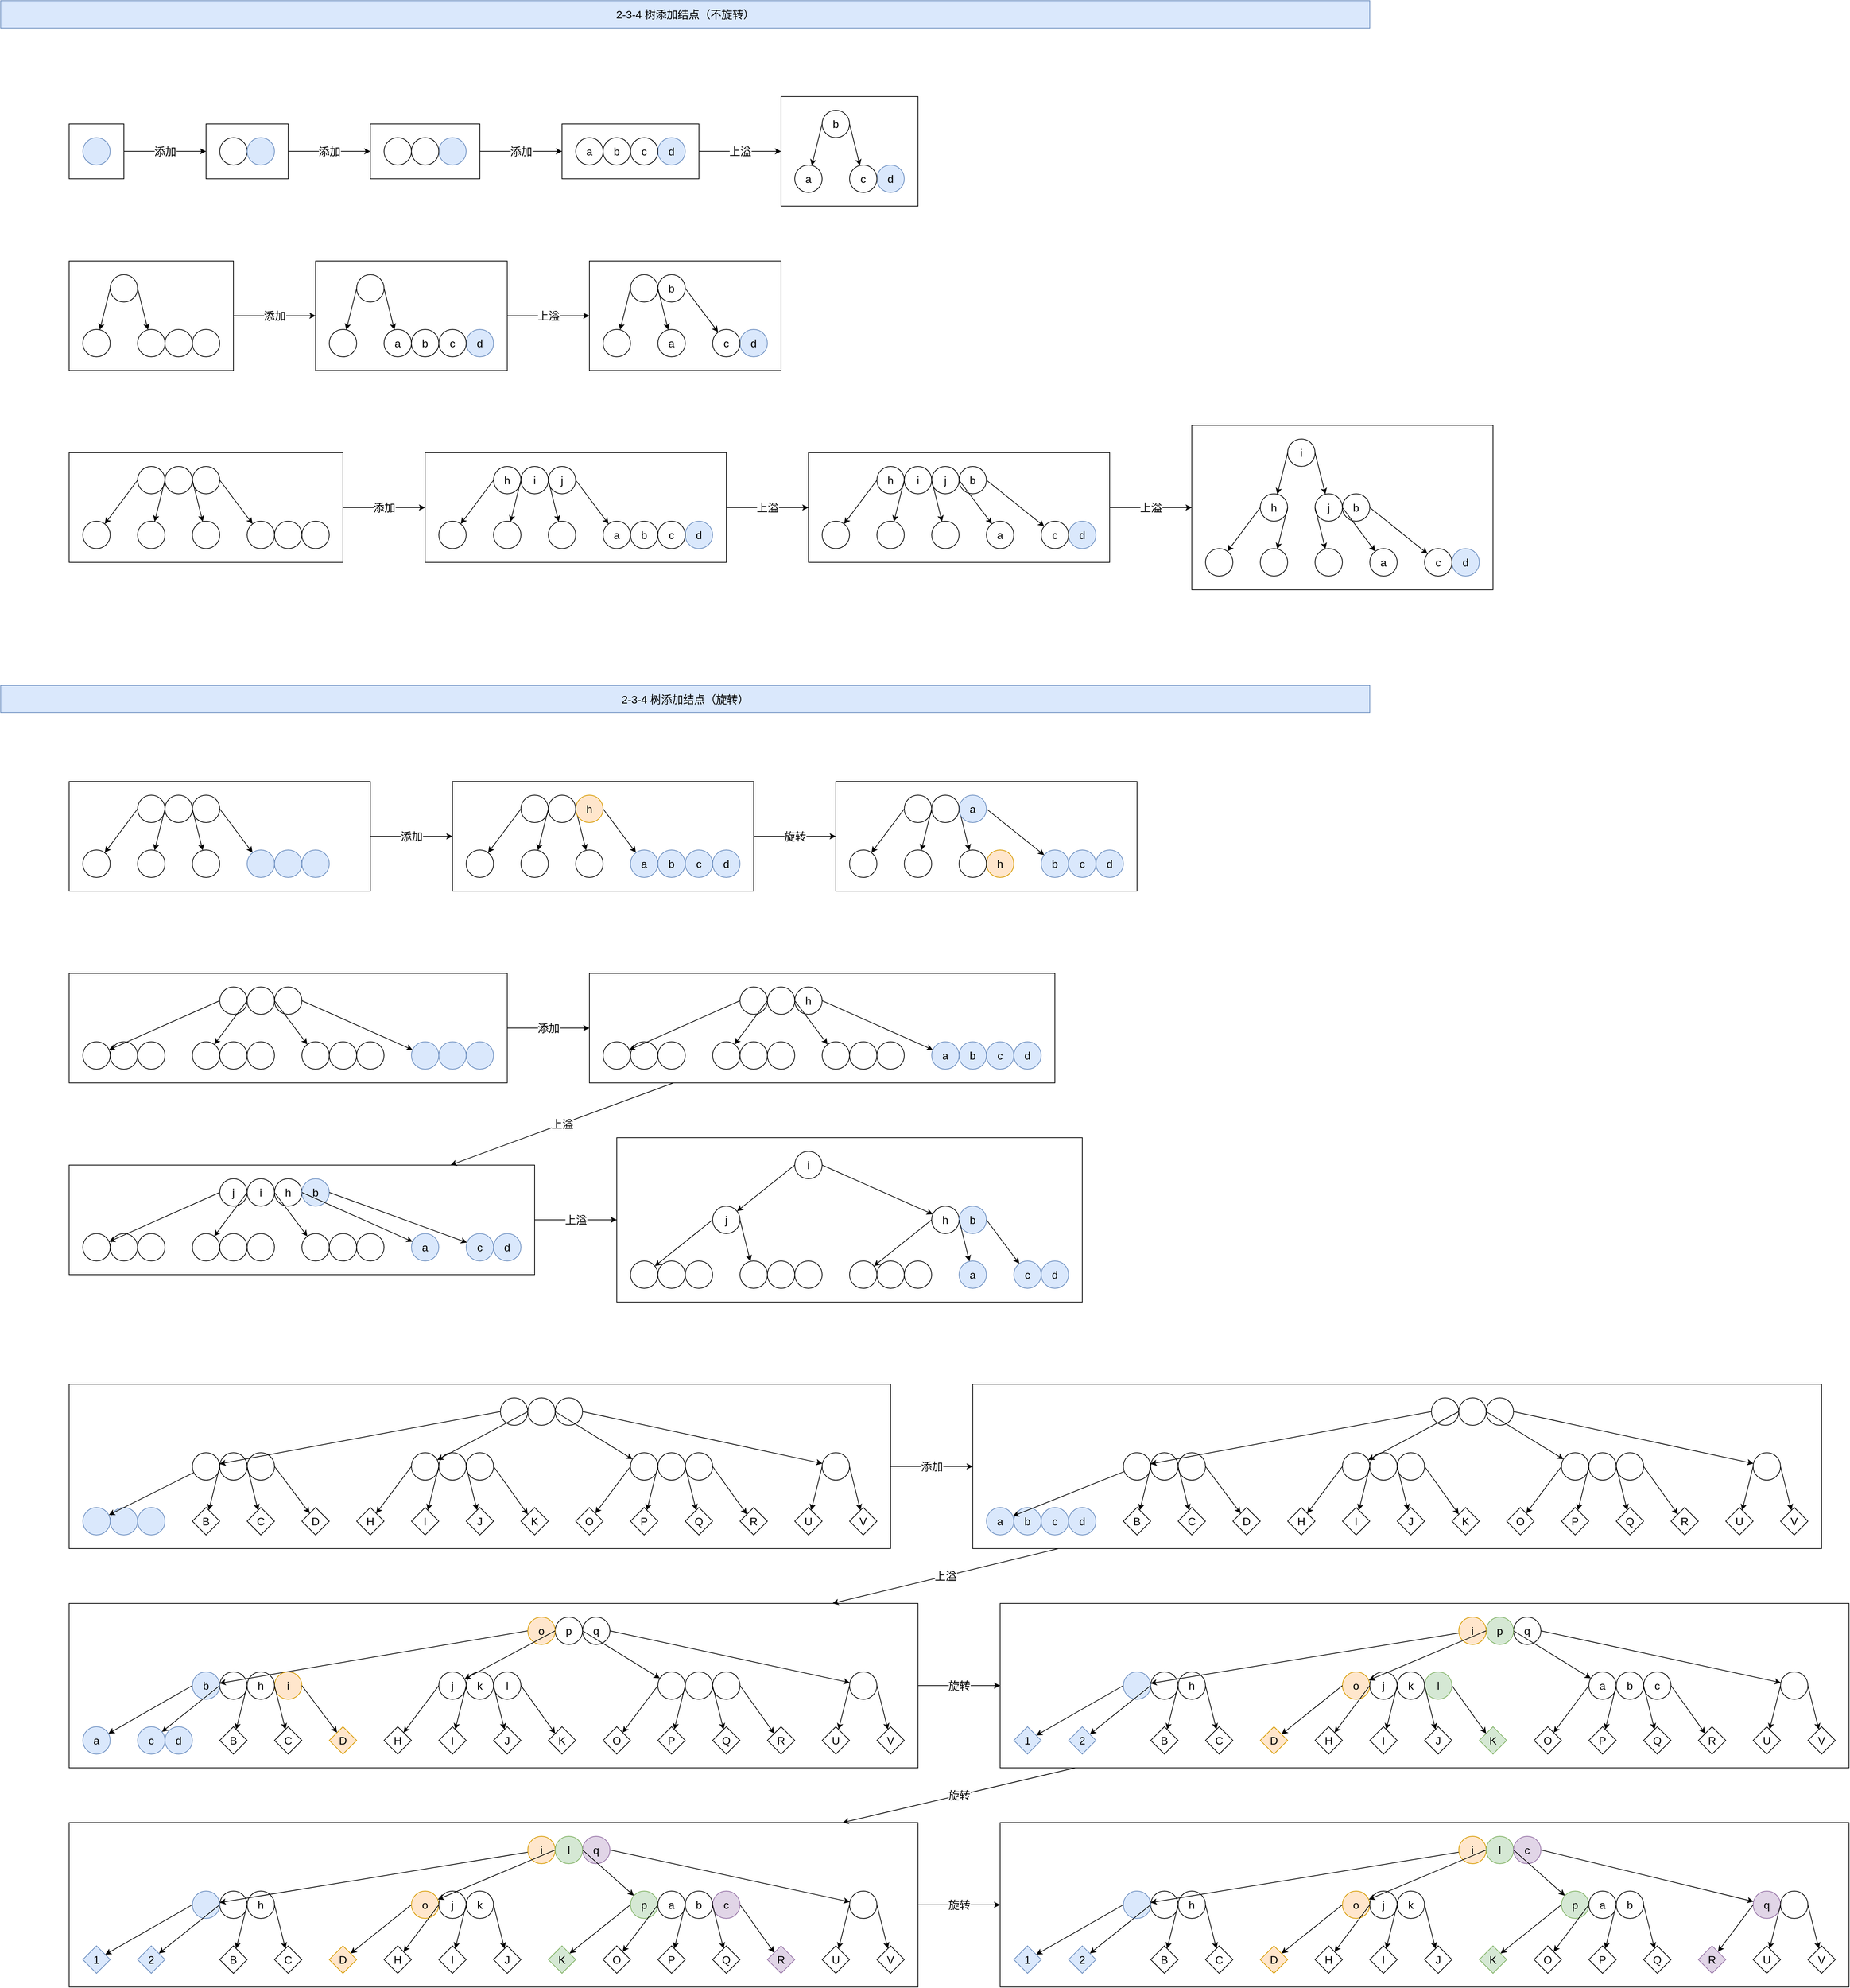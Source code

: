 <mxfile version="17.4.2" type="device"><diagram id="qg8gPxsE_lR5Jgna3bAE" name="第 1 页"><mxGraphModel dx="2347" dy="1405" grid="1" gridSize="10" guides="0" tooltips="1" connect="1" arrows="0" fold="1" page="1" pageScale="1" pageWidth="827" pageHeight="1169" math="0" shadow="0"><root><mxCell id="0"/><mxCell id="1" parent="0"/><mxCell id="ZnX6huHe7Km-Lb1KDN4z-373" value="" style="rounded=0;whiteSpace=wrap;html=1;fillColor=none;fontSize=16;" vertex="1" parent="1"><mxGeometry x="100" y="2340" width="1240" height="240" as="geometry"/></mxCell><mxCell id="ZnX6huHe7Km-Lb1KDN4z-83" value="" style="rounded=0;whiteSpace=wrap;html=1;fillColor=none;fontSize=16;" vertex="1" parent="1"><mxGeometry x="1740" y="620" width="440" height="240" as="geometry"/></mxCell><mxCell id="ZnX6huHe7Km-Lb1KDN4z-65" value="" style="rounded=0;whiteSpace=wrap;html=1;fillColor=none;fontSize=16;" vertex="1" parent="1"><mxGeometry x="1180" y="660" width="440" height="160" as="geometry"/></mxCell><mxCell id="ZnX6huHe7Km-Lb1KDN4z-48" value="" style="rounded=0;whiteSpace=wrap;html=1;fillColor=none;fontSize=16;" vertex="1" parent="1"><mxGeometry x="620" y="660" width="440" height="160" as="geometry"/></mxCell><mxCell id="ZnX6huHe7Km-Lb1KDN4z-7" value="" style="rounded=0;whiteSpace=wrap;html=1;fillColor=none;fontSize=16;" vertex="1" parent="1"><mxGeometry x="100" y="380" width="240" height="160" as="geometry"/></mxCell><mxCell id="QqD0pa9JOnGggzejn81d-14" value="" style="rounded=0;whiteSpace=wrap;html=1;fillColor=none;fontSize=16;" parent="1" vertex="1"><mxGeometry x="820" y="180" width="200" height="80" as="geometry"/></mxCell><mxCell id="QqD0pa9JOnGggzejn81d-17" value="" style="rounded=0;whiteSpace=wrap;html=1;fillColor=none;fontSize=16;" parent="1" vertex="1"><mxGeometry x="1140" y="140" width="200" height="160" as="geometry"/></mxCell><mxCell id="G2r2aKG_gTqVbQplUm92-1" value="2-3-4 树添加结点（不旋转）" style="rounded=0;whiteSpace=wrap;html=1;fillColor=#dae8fc;strokeColor=#6c8ebf;fontSize=16;" parent="1" vertex="1"><mxGeometry width="2000" height="40" as="geometry"/></mxCell><mxCell id="G2r2aKG_gTqVbQplUm92-2" value="" style="ellipse;whiteSpace=wrap;html=1;aspect=fixed;fillColor=#dae8fc;strokeColor=#6c8ebf;fontSize=16;" parent="1" vertex="1"><mxGeometry x="120" y="200" width="40" height="40" as="geometry"/></mxCell><mxCell id="G2r2aKG_gTqVbQplUm92-4" value="" style="ellipse;whiteSpace=wrap;html=1;aspect=fixed;fillColor=none;fontSize=16;" parent="1" vertex="1"><mxGeometry x="320" y="200" width="40" height="40" as="geometry"/></mxCell><mxCell id="G2r2aKG_gTqVbQplUm92-5" value="" style="ellipse;whiteSpace=wrap;html=1;aspect=fixed;fillColor=#dae8fc;strokeColor=#6c8ebf;fontSize=16;" parent="1" vertex="1"><mxGeometry x="360" y="200" width="40" height="40" as="geometry"/></mxCell><mxCell id="G2r2aKG_gTqVbQplUm92-6" value="" style="ellipse;whiteSpace=wrap;html=1;aspect=fixed;fillColor=none;fontSize=16;" parent="1" vertex="1"><mxGeometry x="560" y="200" width="40" height="40" as="geometry"/></mxCell><mxCell id="G2r2aKG_gTqVbQplUm92-7" value="" style="ellipse;whiteSpace=wrap;html=1;aspect=fixed;fillColor=#dae8fc;strokeColor=#6c8ebf;fontSize=16;" parent="1" vertex="1"><mxGeometry x="640" y="200" width="40" height="40" as="geometry"/></mxCell><mxCell id="G2r2aKG_gTqVbQplUm92-8" value="" style="ellipse;whiteSpace=wrap;html=1;aspect=fixed;fillColor=none;fontSize=16;" parent="1" vertex="1"><mxGeometry x="600" y="200" width="40" height="40" as="geometry"/></mxCell><mxCell id="G2r2aKG_gTqVbQplUm92-9" value="b" style="ellipse;whiteSpace=wrap;html=1;aspect=fixed;fillColor=none;fontSize=16;" parent="1" vertex="1"><mxGeometry x="880" y="200" width="40" height="40" as="geometry"/></mxCell><mxCell id="G2r2aKG_gTqVbQplUm92-10" value="d" style="ellipse;whiteSpace=wrap;html=1;aspect=fixed;fillColor=#dae8fc;strokeColor=#6c8ebf;fontSize=16;" parent="1" vertex="1"><mxGeometry x="960" y="200" width="40" height="40" as="geometry"/></mxCell><mxCell id="G2r2aKG_gTqVbQplUm92-11" value="c" style="ellipse;whiteSpace=wrap;html=1;aspect=fixed;fillColor=none;fontSize=16;" parent="1" vertex="1"><mxGeometry x="920" y="200" width="40" height="40" as="geometry"/></mxCell><mxCell id="G2r2aKG_gTqVbQplUm92-12" value="a" style="ellipse;whiteSpace=wrap;html=1;aspect=fixed;fillColor=none;fontSize=16;" parent="1" vertex="1"><mxGeometry x="840" y="200" width="40" height="40" as="geometry"/></mxCell><mxCell id="QqD0pa9JOnGggzejn81d-1" value="" style="rounded=0;whiteSpace=wrap;html=1;fillColor=none;fontSize=16;" parent="1" vertex="1"><mxGeometry x="100" y="180" width="80" height="80" as="geometry"/></mxCell><mxCell id="QqD0pa9JOnGggzejn81d-2" value="" style="rounded=0;whiteSpace=wrap;html=1;fillColor=none;fontSize=16;" parent="1" vertex="1"><mxGeometry x="300" y="180" width="120" height="80" as="geometry"/></mxCell><mxCell id="QqD0pa9JOnGggzejn81d-3" value="" style="endArrow=classic;html=1;rounded=0;fontSize=16;" parent="1" source="QqD0pa9JOnGggzejn81d-1" target="QqD0pa9JOnGggzejn81d-2" edge="1"><mxGeometry width="50" height="50" relative="1" as="geometry"><mxPoint x="550" y="350" as="sourcePoint"/><mxPoint x="600" y="300" as="targetPoint"/></mxGeometry></mxCell><mxCell id="QqD0pa9JOnGggzejn81d-4" value="添加" style="edgeLabel;html=1;align=center;verticalAlign=middle;resizable=0;points=[];fontSize=16;" parent="QqD0pa9JOnGggzejn81d-3" vertex="1" connectable="0"><mxGeometry relative="1" as="geometry"><mxPoint as="offset"/></mxGeometry></mxCell><mxCell id="QqD0pa9JOnGggzejn81d-5" value="" style="rounded=0;whiteSpace=wrap;html=1;fillColor=none;fontSize=16;" parent="1" vertex="1"><mxGeometry x="540" y="180" width="160" height="80" as="geometry"/></mxCell><mxCell id="QqD0pa9JOnGggzejn81d-6" value="" style="endArrow=classic;html=1;rounded=0;fontSize=16;" parent="1" source="QqD0pa9JOnGggzejn81d-2" target="QqD0pa9JOnGggzejn81d-5" edge="1"><mxGeometry width="50" height="50" relative="1" as="geometry"><mxPoint x="190" y="230" as="sourcePoint"/><mxPoint x="310" y="230" as="targetPoint"/></mxGeometry></mxCell><mxCell id="QqD0pa9JOnGggzejn81d-7" value="添加" style="edgeLabel;html=1;align=center;verticalAlign=middle;resizable=0;points=[];fontSize=16;" parent="QqD0pa9JOnGggzejn81d-6" vertex="1" connectable="0"><mxGeometry relative="1" as="geometry"><mxPoint as="offset"/></mxGeometry></mxCell><mxCell id="QqD0pa9JOnGggzejn81d-8" value="b" style="ellipse;whiteSpace=wrap;html=1;aspect=fixed;fillColor=none;fontSize=16;" parent="1" vertex="1"><mxGeometry x="1200" y="160" width="40" height="40" as="geometry"/></mxCell><mxCell id="QqD0pa9JOnGggzejn81d-9" value="d" style="ellipse;whiteSpace=wrap;html=1;aspect=fixed;fillColor=#dae8fc;strokeColor=#6c8ebf;fontSize=16;" parent="1" vertex="1"><mxGeometry x="1280" y="240" width="40" height="40" as="geometry"/></mxCell><mxCell id="QqD0pa9JOnGggzejn81d-10" value="c" style="ellipse;whiteSpace=wrap;html=1;aspect=fixed;fillColor=none;fontSize=16;" parent="1" vertex="1"><mxGeometry x="1240" y="240" width="40" height="40" as="geometry"/></mxCell><mxCell id="QqD0pa9JOnGggzejn81d-11" value="a" style="ellipse;whiteSpace=wrap;html=1;aspect=fixed;fillColor=none;fontSize=16;" parent="1" vertex="1"><mxGeometry x="1160" y="240" width="40" height="40" as="geometry"/></mxCell><mxCell id="QqD0pa9JOnGggzejn81d-12" value="" style="endArrow=classic;html=1;rounded=0;fontSize=16;exitX=0;exitY=0.5;exitDx=0;exitDy=0;" parent="1" source="QqD0pa9JOnGggzejn81d-8" target="QqD0pa9JOnGggzejn81d-11" edge="1"><mxGeometry width="50" height="50" relative="1" as="geometry"><mxPoint x="940" y="260" as="sourcePoint"/><mxPoint x="990" y="210" as="targetPoint"/></mxGeometry></mxCell><mxCell id="QqD0pa9JOnGggzejn81d-13" value="" style="endArrow=classic;html=1;rounded=0;fontSize=16;exitX=1;exitY=0.5;exitDx=0;exitDy=0;" parent="1" source="QqD0pa9JOnGggzejn81d-8" target="QqD0pa9JOnGggzejn81d-10" edge="1"><mxGeometry width="50" height="50" relative="1" as="geometry"><mxPoint x="1210" y="190" as="sourcePoint"/><mxPoint x="1194.851" y="250.597" as="targetPoint"/></mxGeometry></mxCell><mxCell id="QqD0pa9JOnGggzejn81d-15" value="" style="endArrow=classic;html=1;rounded=0;fontSize=16;" parent="1" source="QqD0pa9JOnGggzejn81d-5" target="QqD0pa9JOnGggzejn81d-14" edge="1"><mxGeometry width="50" height="50" relative="1" as="geometry"><mxPoint x="430" y="230" as="sourcePoint"/><mxPoint x="550" y="230" as="targetPoint"/></mxGeometry></mxCell><mxCell id="QqD0pa9JOnGggzejn81d-16" value="添加" style="edgeLabel;html=1;align=center;verticalAlign=middle;resizable=0;points=[];fontSize=16;" parent="QqD0pa9JOnGggzejn81d-15" vertex="1" connectable="0"><mxGeometry relative="1" as="geometry"><mxPoint as="offset"/></mxGeometry></mxCell><mxCell id="QqD0pa9JOnGggzejn81d-18" value="" style="endArrow=classic;html=1;rounded=0;fontSize=16;" parent="1" source="QqD0pa9JOnGggzejn81d-14" target="QqD0pa9JOnGggzejn81d-17" edge="1"><mxGeometry width="50" height="50" relative="1" as="geometry"><mxPoint x="870" y="310" as="sourcePoint"/><mxPoint x="990" y="310" as="targetPoint"/></mxGeometry></mxCell><mxCell id="QqD0pa9JOnGggzejn81d-19" value="上溢" style="edgeLabel;html=1;align=center;verticalAlign=middle;resizable=0;points=[];fontSize=16;" parent="QqD0pa9JOnGggzejn81d-18" vertex="1" connectable="0"><mxGeometry relative="1" as="geometry"><mxPoint as="offset"/></mxGeometry></mxCell><mxCell id="ZnX6huHe7Km-Lb1KDN4z-1" value="" style="ellipse;whiteSpace=wrap;html=1;aspect=fixed;fillColor=none;fontSize=16;" vertex="1" parent="1"><mxGeometry x="160" y="400" width="40" height="40" as="geometry"/></mxCell><mxCell id="ZnX6huHe7Km-Lb1KDN4z-3" value="" style="ellipse;whiteSpace=wrap;html=1;aspect=fixed;fillColor=none;fontSize=16;" vertex="1" parent="1"><mxGeometry x="200" y="480" width="40" height="40" as="geometry"/></mxCell><mxCell id="ZnX6huHe7Km-Lb1KDN4z-4" value="" style="ellipse;whiteSpace=wrap;html=1;aspect=fixed;fillColor=none;fontSize=16;" vertex="1" parent="1"><mxGeometry x="120" y="480" width="40" height="40" as="geometry"/></mxCell><mxCell id="ZnX6huHe7Km-Lb1KDN4z-5" value="" style="endArrow=classic;html=1;rounded=0;fontSize=16;exitX=0;exitY=0.5;exitDx=0;exitDy=0;" edge="1" parent="1" source="ZnX6huHe7Km-Lb1KDN4z-1" target="ZnX6huHe7Km-Lb1KDN4z-4"><mxGeometry width="50" height="50" relative="1" as="geometry"><mxPoint x="-100" y="500" as="sourcePoint"/><mxPoint x="-50" y="450" as="targetPoint"/></mxGeometry></mxCell><mxCell id="ZnX6huHe7Km-Lb1KDN4z-6" value="" style="endArrow=classic;html=1;rounded=0;fontSize=16;exitX=1;exitY=0.5;exitDx=0;exitDy=0;" edge="1" parent="1" source="ZnX6huHe7Km-Lb1KDN4z-1" target="ZnX6huHe7Km-Lb1KDN4z-3"><mxGeometry width="50" height="50" relative="1" as="geometry"><mxPoint x="170" y="430" as="sourcePoint"/><mxPoint x="154.851" y="490.597" as="targetPoint"/></mxGeometry></mxCell><mxCell id="ZnX6huHe7Km-Lb1KDN4z-8" value="" style="ellipse;whiteSpace=wrap;html=1;aspect=fixed;fillColor=none;fontSize=16;" vertex="1" parent="1"><mxGeometry x="240" y="480" width="40" height="40" as="geometry"/></mxCell><mxCell id="ZnX6huHe7Km-Lb1KDN4z-9" value="" style="ellipse;whiteSpace=wrap;html=1;aspect=fixed;fillColor=none;fontSize=16;" vertex="1" parent="1"><mxGeometry x="280" y="480" width="40" height="40" as="geometry"/></mxCell><mxCell id="ZnX6huHe7Km-Lb1KDN4z-10" value="" style="rounded=0;whiteSpace=wrap;html=1;fillColor=none;fontSize=16;" vertex="1" parent="1"><mxGeometry x="460" y="380" width="280" height="160" as="geometry"/></mxCell><mxCell id="ZnX6huHe7Km-Lb1KDN4z-11" value="" style="ellipse;whiteSpace=wrap;html=1;aspect=fixed;fillColor=none;fontSize=16;" vertex="1" parent="1"><mxGeometry x="520" y="400" width="40" height="40" as="geometry"/></mxCell><mxCell id="ZnX6huHe7Km-Lb1KDN4z-12" value="d" style="ellipse;whiteSpace=wrap;html=1;aspect=fixed;fillColor=#dae8fc;strokeColor=#6c8ebf;fontSize=16;" vertex="1" parent="1"><mxGeometry x="680" y="480" width="40" height="40" as="geometry"/></mxCell><mxCell id="ZnX6huHe7Km-Lb1KDN4z-13" value="a" style="ellipse;whiteSpace=wrap;html=1;aspect=fixed;fillColor=none;fontSize=16;" vertex="1" parent="1"><mxGeometry x="560" y="480" width="40" height="40" as="geometry"/></mxCell><mxCell id="ZnX6huHe7Km-Lb1KDN4z-14" value="" style="ellipse;whiteSpace=wrap;html=1;aspect=fixed;fillColor=none;fontSize=16;" vertex="1" parent="1"><mxGeometry x="480" y="480" width="40" height="40" as="geometry"/></mxCell><mxCell id="ZnX6huHe7Km-Lb1KDN4z-15" value="" style="endArrow=classic;html=1;rounded=0;fontSize=16;exitX=0;exitY=0.5;exitDx=0;exitDy=0;" edge="1" parent="1" source="ZnX6huHe7Km-Lb1KDN4z-11" target="ZnX6huHe7Km-Lb1KDN4z-14"><mxGeometry width="50" height="50" relative="1" as="geometry"><mxPoint x="260" y="500" as="sourcePoint"/><mxPoint x="310" y="450" as="targetPoint"/></mxGeometry></mxCell><mxCell id="ZnX6huHe7Km-Lb1KDN4z-16" value="" style="endArrow=classic;html=1;rounded=0;fontSize=16;exitX=1;exitY=0.5;exitDx=0;exitDy=0;" edge="1" parent="1" source="ZnX6huHe7Km-Lb1KDN4z-11" target="ZnX6huHe7Km-Lb1KDN4z-13"><mxGeometry width="50" height="50" relative="1" as="geometry"><mxPoint x="530" y="430" as="sourcePoint"/><mxPoint x="514.851" y="490.597" as="targetPoint"/></mxGeometry></mxCell><mxCell id="ZnX6huHe7Km-Lb1KDN4z-17" value="b" style="ellipse;whiteSpace=wrap;html=1;aspect=fixed;fillColor=none;fontSize=16;" vertex="1" parent="1"><mxGeometry x="600" y="480" width="40" height="40" as="geometry"/></mxCell><mxCell id="ZnX6huHe7Km-Lb1KDN4z-18" value="c" style="ellipse;whiteSpace=wrap;html=1;aspect=fixed;fillColor=none;fontSize=16;" vertex="1" parent="1"><mxGeometry x="640" y="480" width="40" height="40" as="geometry"/></mxCell><mxCell id="ZnX6huHe7Km-Lb1KDN4z-19" value="" style="endArrow=classic;html=1;rounded=0;fontSize=16;" edge="1" parent="1" source="ZnX6huHe7Km-Lb1KDN4z-7" target="ZnX6huHe7Km-Lb1KDN4z-10"><mxGeometry width="50" height="50" relative="1" as="geometry"><mxPoint x="430" y="270" as="sourcePoint"/><mxPoint x="550" y="270" as="targetPoint"/></mxGeometry></mxCell><mxCell id="ZnX6huHe7Km-Lb1KDN4z-20" value="添加" style="edgeLabel;html=1;align=center;verticalAlign=middle;resizable=0;points=[];fontSize=16;" vertex="1" connectable="0" parent="ZnX6huHe7Km-Lb1KDN4z-19"><mxGeometry relative="1" as="geometry"><mxPoint as="offset"/></mxGeometry></mxCell><mxCell id="ZnX6huHe7Km-Lb1KDN4z-21" value="" style="rounded=0;whiteSpace=wrap;html=1;fillColor=none;fontSize=16;" vertex="1" parent="1"><mxGeometry x="860" y="380" width="280" height="160" as="geometry"/></mxCell><mxCell id="ZnX6huHe7Km-Lb1KDN4z-22" value="" style="ellipse;whiteSpace=wrap;html=1;aspect=fixed;fillColor=none;fontSize=16;" vertex="1" parent="1"><mxGeometry x="920" y="400" width="40" height="40" as="geometry"/></mxCell><mxCell id="ZnX6huHe7Km-Lb1KDN4z-23" value="d" style="ellipse;whiteSpace=wrap;html=1;aspect=fixed;fillColor=#dae8fc;strokeColor=#6c8ebf;fontSize=16;" vertex="1" parent="1"><mxGeometry x="1080" y="480" width="40" height="40" as="geometry"/></mxCell><mxCell id="ZnX6huHe7Km-Lb1KDN4z-24" value="a" style="ellipse;whiteSpace=wrap;html=1;aspect=fixed;fillColor=none;fontSize=16;" vertex="1" parent="1"><mxGeometry x="960" y="480" width="40" height="40" as="geometry"/></mxCell><mxCell id="ZnX6huHe7Km-Lb1KDN4z-25" value="" style="ellipse;whiteSpace=wrap;html=1;aspect=fixed;fillColor=none;fontSize=16;" vertex="1" parent="1"><mxGeometry x="880" y="480" width="40" height="40" as="geometry"/></mxCell><mxCell id="ZnX6huHe7Km-Lb1KDN4z-26" value="" style="endArrow=classic;html=1;rounded=0;fontSize=16;exitX=0;exitY=0.5;exitDx=0;exitDy=0;" edge="1" parent="1" source="ZnX6huHe7Km-Lb1KDN4z-22" target="ZnX6huHe7Km-Lb1KDN4z-25"><mxGeometry width="50" height="50" relative="1" as="geometry"><mxPoint x="660" y="500" as="sourcePoint"/><mxPoint x="710" y="450" as="targetPoint"/></mxGeometry></mxCell><mxCell id="ZnX6huHe7Km-Lb1KDN4z-27" value="" style="endArrow=classic;html=1;rounded=0;fontSize=16;exitX=1;exitY=0.5;exitDx=0;exitDy=0;" edge="1" parent="1" source="ZnX6huHe7Km-Lb1KDN4z-22" target="ZnX6huHe7Km-Lb1KDN4z-24"><mxGeometry width="50" height="50" relative="1" as="geometry"><mxPoint x="930" y="430" as="sourcePoint"/><mxPoint x="914.851" y="490.597" as="targetPoint"/></mxGeometry></mxCell><mxCell id="ZnX6huHe7Km-Lb1KDN4z-28" value="b" style="ellipse;whiteSpace=wrap;html=1;aspect=fixed;fillColor=none;fontSize=16;" vertex="1" parent="1"><mxGeometry x="960" y="400" width="40" height="40" as="geometry"/></mxCell><mxCell id="ZnX6huHe7Km-Lb1KDN4z-29" value="c" style="ellipse;whiteSpace=wrap;html=1;aspect=fixed;fillColor=none;fontSize=16;" vertex="1" parent="1"><mxGeometry x="1040" y="480" width="40" height="40" as="geometry"/></mxCell><mxCell id="ZnX6huHe7Km-Lb1KDN4z-30" value="" style="endArrow=classic;html=1;rounded=0;fontSize=16;" edge="1" parent="1" source="ZnX6huHe7Km-Lb1KDN4z-10" target="ZnX6huHe7Km-Lb1KDN4z-21"><mxGeometry width="50" height="50" relative="1" as="geometry"><mxPoint x="1030" y="270" as="sourcePoint"/><mxPoint x="1150" y="270" as="targetPoint"/></mxGeometry></mxCell><mxCell id="ZnX6huHe7Km-Lb1KDN4z-31" value="上溢" style="edgeLabel;html=1;align=center;verticalAlign=middle;resizable=0;points=[];fontSize=16;" vertex="1" connectable="0" parent="ZnX6huHe7Km-Lb1KDN4z-30"><mxGeometry relative="1" as="geometry"><mxPoint as="offset"/></mxGeometry></mxCell><mxCell id="ZnX6huHe7Km-Lb1KDN4z-32" value="" style="endArrow=classic;html=1;rounded=0;fontSize=16;exitX=1;exitY=0.5;exitDx=0;exitDy=0;" edge="1" parent="1" source="ZnX6huHe7Km-Lb1KDN4z-28" target="ZnX6huHe7Km-Lb1KDN4z-29"><mxGeometry width="50" height="50" relative="1" as="geometry"><mxPoint x="970" y="430" as="sourcePoint"/><mxPoint x="985.149" y="490.597" as="targetPoint"/></mxGeometry></mxCell><mxCell id="ZnX6huHe7Km-Lb1KDN4z-33" value="" style="rounded=0;whiteSpace=wrap;html=1;fillColor=none;fontSize=16;" vertex="1" parent="1"><mxGeometry x="100" y="660" width="400" height="160" as="geometry"/></mxCell><mxCell id="ZnX6huHe7Km-Lb1KDN4z-34" value="" style="ellipse;whiteSpace=wrap;html=1;aspect=fixed;fillColor=none;fontSize=16;" vertex="1" parent="1"><mxGeometry x="200" y="680" width="40" height="40" as="geometry"/></mxCell><mxCell id="ZnX6huHe7Km-Lb1KDN4z-35" value="d" style="ellipse;whiteSpace=wrap;html=1;aspect=fixed;fillColor=#dae8fc;strokeColor=#6c8ebf;fontSize=16;" vertex="1" parent="1"><mxGeometry x="1000" y="760" width="40" height="40" as="geometry"/></mxCell><mxCell id="ZnX6huHe7Km-Lb1KDN4z-36" value="" style="ellipse;whiteSpace=wrap;html=1;aspect=fixed;fillColor=none;fontSize=16;" vertex="1" parent="1"><mxGeometry x="200" y="760" width="40" height="40" as="geometry"/></mxCell><mxCell id="ZnX6huHe7Km-Lb1KDN4z-37" value="" style="ellipse;whiteSpace=wrap;html=1;aspect=fixed;fillColor=none;fontSize=16;" vertex="1" parent="1"><mxGeometry x="120" y="760" width="40" height="40" as="geometry"/></mxCell><mxCell id="ZnX6huHe7Km-Lb1KDN4z-38" value="" style="endArrow=classic;html=1;rounded=0;fontSize=16;exitX=0;exitY=0.5;exitDx=0;exitDy=0;" edge="1" parent="1" source="ZnX6huHe7Km-Lb1KDN4z-34" target="ZnX6huHe7Km-Lb1KDN4z-37"><mxGeometry width="50" height="50" relative="1" as="geometry"><mxPoint x="-100" y="780" as="sourcePoint"/><mxPoint x="-50" y="730" as="targetPoint"/></mxGeometry></mxCell><mxCell id="ZnX6huHe7Km-Lb1KDN4z-39" value="" style="endArrow=classic;html=1;rounded=0;fontSize=16;exitX=1;exitY=0.5;exitDx=0;exitDy=0;" edge="1" parent="1" source="ZnX6huHe7Km-Lb1KDN4z-34" target="ZnX6huHe7Km-Lb1KDN4z-36"><mxGeometry width="50" height="50" relative="1" as="geometry"><mxPoint x="170" y="710" as="sourcePoint"/><mxPoint x="154.851" y="770.597" as="targetPoint"/></mxGeometry></mxCell><mxCell id="ZnX6huHe7Km-Lb1KDN4z-40" value="" style="ellipse;whiteSpace=wrap;html=1;aspect=fixed;fillColor=none;fontSize=16;" vertex="1" parent="1"><mxGeometry x="240" y="680" width="40" height="40" as="geometry"/></mxCell><mxCell id="ZnX6huHe7Km-Lb1KDN4z-41" value="" style="ellipse;whiteSpace=wrap;html=1;aspect=fixed;fillColor=none;fontSize=16;" vertex="1" parent="1"><mxGeometry x="280" y="760" width="40" height="40" as="geometry"/></mxCell><mxCell id="ZnX6huHe7Km-Lb1KDN4z-42" value="" style="endArrow=classic;html=1;rounded=0;fontSize=16;exitX=1;exitY=0.5;exitDx=0;exitDy=0;" edge="1" parent="1" source="ZnX6huHe7Km-Lb1KDN4z-40" target="ZnX6huHe7Km-Lb1KDN4z-41"><mxGeometry width="50" height="50" relative="1" as="geometry"><mxPoint x="210" y="710" as="sourcePoint"/><mxPoint x="225.149" y="770.597" as="targetPoint"/></mxGeometry></mxCell><mxCell id="ZnX6huHe7Km-Lb1KDN4z-43" value="" style="ellipse;whiteSpace=wrap;html=1;aspect=fixed;fillColor=none;fontSize=16;" vertex="1" parent="1"><mxGeometry x="280" y="680" width="40" height="40" as="geometry"/></mxCell><mxCell id="ZnX6huHe7Km-Lb1KDN4z-44" value="" style="endArrow=classic;html=1;rounded=0;fontSize=16;exitX=1;exitY=0.5;exitDx=0;exitDy=0;" edge="1" parent="1" source="ZnX6huHe7Km-Lb1KDN4z-43" target="ZnX6huHe7Km-Lb1KDN4z-45"><mxGeometry width="50" height="50" relative="1" as="geometry"><mxPoint x="320" y="710" as="sourcePoint"/><mxPoint x="368" y="774.0" as="targetPoint"/></mxGeometry></mxCell><mxCell id="ZnX6huHe7Km-Lb1KDN4z-45" value="" style="ellipse;whiteSpace=wrap;html=1;aspect=fixed;fillColor=none;fontSize=16;" vertex="1" parent="1"><mxGeometry x="360" y="760" width="40" height="40" as="geometry"/></mxCell><mxCell id="ZnX6huHe7Km-Lb1KDN4z-46" value="" style="ellipse;whiteSpace=wrap;html=1;aspect=fixed;fillColor=none;fontSize=16;" vertex="1" parent="1"><mxGeometry x="400" y="760" width="40" height="40" as="geometry"/></mxCell><mxCell id="ZnX6huHe7Km-Lb1KDN4z-47" value="" style="ellipse;whiteSpace=wrap;html=1;aspect=fixed;fillColor=none;fontSize=16;" vertex="1" parent="1"><mxGeometry x="440" y="760" width="40" height="40" as="geometry"/></mxCell><mxCell id="ZnX6huHe7Km-Lb1KDN4z-49" value="h" style="ellipse;whiteSpace=wrap;html=1;aspect=fixed;fillColor=none;fontSize=16;" vertex="1" parent="1"><mxGeometry x="720" y="680" width="40" height="40" as="geometry"/></mxCell><mxCell id="ZnX6huHe7Km-Lb1KDN4z-50" value="" style="ellipse;whiteSpace=wrap;html=1;aspect=fixed;fillColor=none;fontSize=16;" vertex="1" parent="1"><mxGeometry x="720" y="760" width="40" height="40" as="geometry"/></mxCell><mxCell id="ZnX6huHe7Km-Lb1KDN4z-51" value="" style="ellipse;whiteSpace=wrap;html=1;aspect=fixed;fillColor=none;fontSize=16;" vertex="1" parent="1"><mxGeometry x="640" y="760" width="40" height="40" as="geometry"/></mxCell><mxCell id="ZnX6huHe7Km-Lb1KDN4z-52" value="" style="endArrow=classic;html=1;rounded=0;fontSize=16;exitX=0;exitY=0.5;exitDx=0;exitDy=0;" edge="1" parent="1" source="ZnX6huHe7Km-Lb1KDN4z-49" target="ZnX6huHe7Km-Lb1KDN4z-51"><mxGeometry width="50" height="50" relative="1" as="geometry"><mxPoint x="420" y="780" as="sourcePoint"/><mxPoint x="470" y="730" as="targetPoint"/></mxGeometry></mxCell><mxCell id="ZnX6huHe7Km-Lb1KDN4z-53" value="" style="endArrow=classic;html=1;rounded=0;fontSize=16;exitX=1;exitY=0.5;exitDx=0;exitDy=0;" edge="1" parent="1" source="ZnX6huHe7Km-Lb1KDN4z-49" target="ZnX6huHe7Km-Lb1KDN4z-50"><mxGeometry width="50" height="50" relative="1" as="geometry"><mxPoint x="690" y="710" as="sourcePoint"/><mxPoint x="674.851" y="770.597" as="targetPoint"/></mxGeometry></mxCell><mxCell id="ZnX6huHe7Km-Lb1KDN4z-54" value="i" style="ellipse;whiteSpace=wrap;html=1;aspect=fixed;fillColor=none;fontSize=16;" vertex="1" parent="1"><mxGeometry x="760" y="680" width="40" height="40" as="geometry"/></mxCell><mxCell id="ZnX6huHe7Km-Lb1KDN4z-55" value="" style="ellipse;whiteSpace=wrap;html=1;aspect=fixed;fillColor=none;fontSize=16;" vertex="1" parent="1"><mxGeometry x="800" y="760" width="40" height="40" as="geometry"/></mxCell><mxCell id="ZnX6huHe7Km-Lb1KDN4z-56" value="" style="endArrow=classic;html=1;rounded=0;fontSize=16;exitX=1;exitY=0.5;exitDx=0;exitDy=0;" edge="1" parent="1" source="ZnX6huHe7Km-Lb1KDN4z-54" target="ZnX6huHe7Km-Lb1KDN4z-55"><mxGeometry width="50" height="50" relative="1" as="geometry"><mxPoint x="730" y="710" as="sourcePoint"/><mxPoint x="745.149" y="770.597" as="targetPoint"/></mxGeometry></mxCell><mxCell id="ZnX6huHe7Km-Lb1KDN4z-57" value="j" style="ellipse;whiteSpace=wrap;html=1;aspect=fixed;fillColor=none;fontSize=16;" vertex="1" parent="1"><mxGeometry x="800" y="680" width="40" height="40" as="geometry"/></mxCell><mxCell id="ZnX6huHe7Km-Lb1KDN4z-58" value="" style="endArrow=classic;html=1;rounded=0;fontSize=16;exitX=1;exitY=0.5;exitDx=0;exitDy=0;" edge="1" parent="1" source="ZnX6huHe7Km-Lb1KDN4z-57" target="ZnX6huHe7Km-Lb1KDN4z-59"><mxGeometry width="50" height="50" relative="1" as="geometry"><mxPoint x="840" y="710" as="sourcePoint"/><mxPoint x="888" y="774.0" as="targetPoint"/></mxGeometry></mxCell><mxCell id="ZnX6huHe7Km-Lb1KDN4z-59" value="a" style="ellipse;whiteSpace=wrap;html=1;aspect=fixed;fillColor=none;fontSize=16;" vertex="1" parent="1"><mxGeometry x="880" y="760" width="40" height="40" as="geometry"/></mxCell><mxCell id="ZnX6huHe7Km-Lb1KDN4z-60" value="b" style="ellipse;whiteSpace=wrap;html=1;aspect=fixed;fillColor=none;fontSize=16;" vertex="1" parent="1"><mxGeometry x="920" y="760" width="40" height="40" as="geometry"/></mxCell><mxCell id="ZnX6huHe7Km-Lb1KDN4z-61" value="c" style="ellipse;whiteSpace=wrap;html=1;aspect=fixed;fillColor=none;fontSize=16;" vertex="1" parent="1"><mxGeometry x="960" y="760" width="40" height="40" as="geometry"/></mxCell><mxCell id="ZnX6huHe7Km-Lb1KDN4z-62" value="" style="endArrow=classic;html=1;rounded=0;fontSize=16;" edge="1" parent="1" source="ZnX6huHe7Km-Lb1KDN4z-33" target="ZnX6huHe7Km-Lb1KDN4z-48"><mxGeometry width="50" height="50" relative="1" as="geometry"><mxPoint x="350" y="510" as="sourcePoint"/><mxPoint x="470" y="510" as="targetPoint"/></mxGeometry></mxCell><mxCell id="ZnX6huHe7Km-Lb1KDN4z-63" value="添加" style="edgeLabel;html=1;align=center;verticalAlign=middle;resizable=0;points=[];fontSize=16;" vertex="1" connectable="0" parent="ZnX6huHe7Km-Lb1KDN4z-62"><mxGeometry relative="1" as="geometry"><mxPoint as="offset"/></mxGeometry></mxCell><mxCell id="ZnX6huHe7Km-Lb1KDN4z-64" value="d" style="ellipse;whiteSpace=wrap;html=1;aspect=fixed;fillColor=#dae8fc;strokeColor=#6c8ebf;fontSize=16;" vertex="1" parent="1"><mxGeometry x="1560" y="760" width="40" height="40" as="geometry"/></mxCell><mxCell id="ZnX6huHe7Km-Lb1KDN4z-66" value="h" style="ellipse;whiteSpace=wrap;html=1;aspect=fixed;fillColor=none;fontSize=16;" vertex="1" parent="1"><mxGeometry x="1280" y="680" width="40" height="40" as="geometry"/></mxCell><mxCell id="ZnX6huHe7Km-Lb1KDN4z-67" value="" style="ellipse;whiteSpace=wrap;html=1;aspect=fixed;fillColor=none;fontSize=16;" vertex="1" parent="1"><mxGeometry x="1280" y="760" width="40" height="40" as="geometry"/></mxCell><mxCell id="ZnX6huHe7Km-Lb1KDN4z-68" value="" style="ellipse;whiteSpace=wrap;html=1;aspect=fixed;fillColor=none;fontSize=16;" vertex="1" parent="1"><mxGeometry x="1200" y="760" width="40" height="40" as="geometry"/></mxCell><mxCell id="ZnX6huHe7Km-Lb1KDN4z-69" value="" style="endArrow=classic;html=1;rounded=0;fontSize=16;exitX=0;exitY=0.5;exitDx=0;exitDy=0;" edge="1" parent="1" source="ZnX6huHe7Km-Lb1KDN4z-66" target="ZnX6huHe7Km-Lb1KDN4z-68"><mxGeometry width="50" height="50" relative="1" as="geometry"><mxPoint x="980" y="780" as="sourcePoint"/><mxPoint x="1030" y="730" as="targetPoint"/></mxGeometry></mxCell><mxCell id="ZnX6huHe7Km-Lb1KDN4z-70" value="" style="endArrow=classic;html=1;rounded=0;fontSize=16;exitX=1;exitY=0.5;exitDx=0;exitDy=0;" edge="1" parent="1" source="ZnX6huHe7Km-Lb1KDN4z-66" target="ZnX6huHe7Km-Lb1KDN4z-67"><mxGeometry width="50" height="50" relative="1" as="geometry"><mxPoint x="1250" y="710" as="sourcePoint"/><mxPoint x="1234.851" y="770.597" as="targetPoint"/></mxGeometry></mxCell><mxCell id="ZnX6huHe7Km-Lb1KDN4z-71" value="i" style="ellipse;whiteSpace=wrap;html=1;aspect=fixed;fillColor=none;fontSize=16;" vertex="1" parent="1"><mxGeometry x="1320" y="680" width="40" height="40" as="geometry"/></mxCell><mxCell id="ZnX6huHe7Km-Lb1KDN4z-72" value="" style="ellipse;whiteSpace=wrap;html=1;aspect=fixed;fillColor=none;fontSize=16;" vertex="1" parent="1"><mxGeometry x="1360" y="760" width="40" height="40" as="geometry"/></mxCell><mxCell id="ZnX6huHe7Km-Lb1KDN4z-73" value="" style="endArrow=classic;html=1;rounded=0;fontSize=16;exitX=1;exitY=0.5;exitDx=0;exitDy=0;" edge="1" parent="1" source="ZnX6huHe7Km-Lb1KDN4z-71" target="ZnX6huHe7Km-Lb1KDN4z-72"><mxGeometry width="50" height="50" relative="1" as="geometry"><mxPoint x="1290" y="710" as="sourcePoint"/><mxPoint x="1305.149" y="770.597" as="targetPoint"/></mxGeometry></mxCell><mxCell id="ZnX6huHe7Km-Lb1KDN4z-74" value="j" style="ellipse;whiteSpace=wrap;html=1;aspect=fixed;fillColor=none;fontSize=16;" vertex="1" parent="1"><mxGeometry x="1360" y="680" width="40" height="40" as="geometry"/></mxCell><mxCell id="ZnX6huHe7Km-Lb1KDN4z-75" value="" style="endArrow=classic;html=1;rounded=0;fontSize=16;exitX=1;exitY=0.5;exitDx=0;exitDy=0;" edge="1" parent="1" source="ZnX6huHe7Km-Lb1KDN4z-74" target="ZnX6huHe7Km-Lb1KDN4z-76"><mxGeometry width="50" height="50" relative="1" as="geometry"><mxPoint x="1400" y="710" as="sourcePoint"/><mxPoint x="1448" y="774.0" as="targetPoint"/></mxGeometry></mxCell><mxCell id="ZnX6huHe7Km-Lb1KDN4z-76" value="a" style="ellipse;whiteSpace=wrap;html=1;aspect=fixed;fillColor=none;fontSize=16;" vertex="1" parent="1"><mxGeometry x="1440" y="760" width="40" height="40" as="geometry"/></mxCell><mxCell id="ZnX6huHe7Km-Lb1KDN4z-77" value="b" style="ellipse;whiteSpace=wrap;html=1;aspect=fixed;fillColor=none;fontSize=16;" vertex="1" parent="1"><mxGeometry x="1400" y="680" width="40" height="40" as="geometry"/></mxCell><mxCell id="ZnX6huHe7Km-Lb1KDN4z-78" value="c" style="ellipse;whiteSpace=wrap;html=1;aspect=fixed;fillColor=none;fontSize=16;" vertex="1" parent="1"><mxGeometry x="1520" y="760" width="40" height="40" as="geometry"/></mxCell><mxCell id="ZnX6huHe7Km-Lb1KDN4z-79" value="" style="endArrow=classic;html=1;rounded=0;fontSize=16;exitX=1;exitY=0.5;exitDx=0;exitDy=0;" edge="1" parent="1" source="ZnX6huHe7Km-Lb1KDN4z-77" target="ZnX6huHe7Km-Lb1KDN4z-78"><mxGeometry width="50" height="50" relative="1" as="geometry"><mxPoint x="1410" y="710" as="sourcePoint"/><mxPoint x="1458" y="774.0" as="targetPoint"/></mxGeometry></mxCell><mxCell id="ZnX6huHe7Km-Lb1KDN4z-80" value="" style="endArrow=classic;html=1;rounded=0;fontSize=16;" edge="1" parent="1" source="ZnX6huHe7Km-Lb1KDN4z-48" target="ZnX6huHe7Km-Lb1KDN4z-65"><mxGeometry width="50" height="50" relative="1" as="geometry"><mxPoint x="750" y="470" as="sourcePoint"/><mxPoint x="870" y="470" as="targetPoint"/></mxGeometry></mxCell><mxCell id="ZnX6huHe7Km-Lb1KDN4z-81" value="上溢" style="edgeLabel;html=1;align=center;verticalAlign=middle;resizable=0;points=[];fontSize=16;" vertex="1" connectable="0" parent="ZnX6huHe7Km-Lb1KDN4z-80"><mxGeometry relative="1" as="geometry"><mxPoint as="offset"/></mxGeometry></mxCell><mxCell id="ZnX6huHe7Km-Lb1KDN4z-82" value="d" style="ellipse;whiteSpace=wrap;html=1;aspect=fixed;fillColor=#dae8fc;strokeColor=#6c8ebf;fontSize=16;" vertex="1" parent="1"><mxGeometry x="2120" y="800" width="40" height="40" as="geometry"/></mxCell><mxCell id="ZnX6huHe7Km-Lb1KDN4z-84" value="h" style="ellipse;whiteSpace=wrap;html=1;aspect=fixed;fillColor=none;fontSize=16;" vertex="1" parent="1"><mxGeometry x="1840" y="720" width="40" height="40" as="geometry"/></mxCell><mxCell id="ZnX6huHe7Km-Lb1KDN4z-85" value="" style="ellipse;whiteSpace=wrap;html=1;aspect=fixed;fillColor=none;fontSize=16;" vertex="1" parent="1"><mxGeometry x="1840" y="800" width="40" height="40" as="geometry"/></mxCell><mxCell id="ZnX6huHe7Km-Lb1KDN4z-86" value="" style="ellipse;whiteSpace=wrap;html=1;aspect=fixed;fillColor=none;fontSize=16;" vertex="1" parent="1"><mxGeometry x="1760" y="800" width="40" height="40" as="geometry"/></mxCell><mxCell id="ZnX6huHe7Km-Lb1KDN4z-87" value="" style="endArrow=classic;html=1;rounded=0;fontSize=16;exitX=0;exitY=0.5;exitDx=0;exitDy=0;" edge="1" parent="1" source="ZnX6huHe7Km-Lb1KDN4z-84" target="ZnX6huHe7Km-Lb1KDN4z-86"><mxGeometry width="50" height="50" relative="1" as="geometry"><mxPoint x="1540" y="820" as="sourcePoint"/><mxPoint x="1590" y="770" as="targetPoint"/></mxGeometry></mxCell><mxCell id="ZnX6huHe7Km-Lb1KDN4z-88" value="" style="endArrow=classic;html=1;rounded=0;fontSize=16;exitX=1;exitY=0.5;exitDx=0;exitDy=0;" edge="1" parent="1" source="ZnX6huHe7Km-Lb1KDN4z-84" target="ZnX6huHe7Km-Lb1KDN4z-85"><mxGeometry width="50" height="50" relative="1" as="geometry"><mxPoint x="1810" y="750" as="sourcePoint"/><mxPoint x="1794.851" y="810.597" as="targetPoint"/></mxGeometry></mxCell><mxCell id="ZnX6huHe7Km-Lb1KDN4z-89" value="i" style="ellipse;whiteSpace=wrap;html=1;aspect=fixed;fillColor=none;fontSize=16;" vertex="1" parent="1"><mxGeometry x="1880" y="640" width="40" height="40" as="geometry"/></mxCell><mxCell id="ZnX6huHe7Km-Lb1KDN4z-90" value="" style="ellipse;whiteSpace=wrap;html=1;aspect=fixed;fillColor=none;fontSize=16;" vertex="1" parent="1"><mxGeometry x="1920" y="800" width="40" height="40" as="geometry"/></mxCell><mxCell id="ZnX6huHe7Km-Lb1KDN4z-91" value="" style="endArrow=classic;html=1;rounded=0;fontSize=16;exitX=0;exitY=0.5;exitDx=0;exitDy=0;" edge="1" parent="1" source="ZnX6huHe7Km-Lb1KDN4z-92" target="ZnX6huHe7Km-Lb1KDN4z-90"><mxGeometry width="50" height="50" relative="1" as="geometry"><mxPoint x="1850" y="750" as="sourcePoint"/><mxPoint x="1865.149" y="810.597" as="targetPoint"/></mxGeometry></mxCell><mxCell id="ZnX6huHe7Km-Lb1KDN4z-92" value="j" style="ellipse;whiteSpace=wrap;html=1;aspect=fixed;fillColor=none;fontSize=16;" vertex="1" parent="1"><mxGeometry x="1920" y="720" width="40" height="40" as="geometry"/></mxCell><mxCell id="ZnX6huHe7Km-Lb1KDN4z-93" value="" style="endArrow=classic;html=1;rounded=0;fontSize=16;exitX=1;exitY=0.5;exitDx=0;exitDy=0;" edge="1" parent="1" source="ZnX6huHe7Km-Lb1KDN4z-92" target="ZnX6huHe7Km-Lb1KDN4z-94"><mxGeometry width="50" height="50" relative="1" as="geometry"><mxPoint x="1960" y="750" as="sourcePoint"/><mxPoint x="2008" y="814.0" as="targetPoint"/></mxGeometry></mxCell><mxCell id="ZnX6huHe7Km-Lb1KDN4z-94" value="a" style="ellipse;whiteSpace=wrap;html=1;aspect=fixed;fillColor=none;fontSize=16;" vertex="1" parent="1"><mxGeometry x="2000" y="800" width="40" height="40" as="geometry"/></mxCell><mxCell id="ZnX6huHe7Km-Lb1KDN4z-95" value="b" style="ellipse;whiteSpace=wrap;html=1;aspect=fixed;fillColor=none;fontSize=16;" vertex="1" parent="1"><mxGeometry x="1960" y="720" width="40" height="40" as="geometry"/></mxCell><mxCell id="ZnX6huHe7Km-Lb1KDN4z-96" value="c" style="ellipse;whiteSpace=wrap;html=1;aspect=fixed;fillColor=none;fontSize=16;" vertex="1" parent="1"><mxGeometry x="2080" y="800" width="40" height="40" as="geometry"/></mxCell><mxCell id="ZnX6huHe7Km-Lb1KDN4z-97" value="" style="endArrow=classic;html=1;rounded=0;fontSize=16;exitX=1;exitY=0.5;exitDx=0;exitDy=0;" edge="1" parent="1" source="ZnX6huHe7Km-Lb1KDN4z-95" target="ZnX6huHe7Km-Lb1KDN4z-96"><mxGeometry width="50" height="50" relative="1" as="geometry"><mxPoint x="1970" y="750" as="sourcePoint"/><mxPoint x="2018" y="814.0" as="targetPoint"/></mxGeometry></mxCell><mxCell id="ZnX6huHe7Km-Lb1KDN4z-98" value="" style="endArrow=classic;html=1;rounded=0;fontSize=16;exitX=0;exitY=0.5;exitDx=0;exitDy=0;" edge="1" parent="1" source="ZnX6huHe7Km-Lb1KDN4z-89" target="ZnX6huHe7Km-Lb1KDN4z-84"><mxGeometry width="50" height="50" relative="1" as="geometry"><mxPoint x="1890.0" y="750" as="sourcePoint"/><mxPoint x="1874.66" y="810.55" as="targetPoint"/></mxGeometry></mxCell><mxCell id="ZnX6huHe7Km-Lb1KDN4z-99" value="" style="endArrow=classic;html=1;rounded=0;fontSize=16;exitX=1;exitY=0.5;exitDx=0;exitDy=0;" edge="1" parent="1" source="ZnX6huHe7Km-Lb1KDN4z-89" target="ZnX6huHe7Km-Lb1KDN4z-92"><mxGeometry width="50" height="50" relative="1" as="geometry"><mxPoint x="1890.0" y="670" as="sourcePoint"/><mxPoint x="1874.66" y="730.55" as="targetPoint"/></mxGeometry></mxCell><mxCell id="ZnX6huHe7Km-Lb1KDN4z-100" value="" style="endArrow=classic;html=1;rounded=0;fontSize=16;" edge="1" parent="1" source="ZnX6huHe7Km-Lb1KDN4z-65" target="ZnX6huHe7Km-Lb1KDN4z-83"><mxGeometry width="50" height="50" relative="1" as="geometry"><mxPoint x="1570" y="610" as="sourcePoint"/><mxPoint x="1690" y="610" as="targetPoint"/></mxGeometry></mxCell><mxCell id="ZnX6huHe7Km-Lb1KDN4z-101" value="上溢" style="edgeLabel;html=1;align=center;verticalAlign=middle;resizable=0;points=[];fontSize=16;" vertex="1" connectable="0" parent="ZnX6huHe7Km-Lb1KDN4z-100"><mxGeometry relative="1" as="geometry"><mxPoint as="offset"/></mxGeometry></mxCell><mxCell id="ZnX6huHe7Km-Lb1KDN4z-102" value="2-3-4 树添加结点（旋转）" style="rounded=0;whiteSpace=wrap;html=1;fillColor=#dae8fc;strokeColor=#6c8ebf;fontSize=16;" vertex="1" parent="1"><mxGeometry y="1000" width="2000" height="40" as="geometry"/></mxCell><mxCell id="ZnX6huHe7Km-Lb1KDN4z-103" value="" style="rounded=0;whiteSpace=wrap;html=1;fillColor=none;fontSize=16;" vertex="1" parent="1"><mxGeometry x="100" y="1140" width="440" height="160" as="geometry"/></mxCell><mxCell id="ZnX6huHe7Km-Lb1KDN4z-106" value="" style="ellipse;whiteSpace=wrap;html=1;aspect=fixed;fillColor=none;fontSize=16;" vertex="1" parent="1"><mxGeometry x="120" y="1240" width="40" height="40" as="geometry"/></mxCell><mxCell id="ZnX6huHe7Km-Lb1KDN4z-107" value="" style="endArrow=classic;html=1;rounded=0;fontSize=16;exitX=0;exitY=0.5;exitDx=0;exitDy=0;" edge="1" parent="1" target="ZnX6huHe7Km-Lb1KDN4z-106"><mxGeometry width="50" height="50" relative="1" as="geometry"><mxPoint x="200" y="1180" as="sourcePoint"/><mxPoint x="-50" y="1210" as="targetPoint"/></mxGeometry></mxCell><mxCell id="ZnX6huHe7Km-Lb1KDN4z-108" value="" style="endArrow=classic;html=1;rounded=0;fontSize=16;exitX=1;exitY=0.5;exitDx=0;exitDy=0;" edge="1" parent="1" target="ZnX6huHe7Km-Lb1KDN4z-119"><mxGeometry width="50" height="50" relative="1" as="geometry"><mxPoint x="240" y="1180" as="sourcePoint"/><mxPoint x="224.851" y="1240.597" as="targetPoint"/></mxGeometry></mxCell><mxCell id="ZnX6huHe7Km-Lb1KDN4z-111" value="" style="endArrow=classic;html=1;rounded=0;fontSize=16;exitX=1;exitY=0.5;exitDx=0;exitDy=0;" edge="1" parent="1" target="ZnX6huHe7Km-Lb1KDN4z-120"><mxGeometry width="50" height="50" relative="1" as="geometry"><mxPoint x="280" y="1180" as="sourcePoint"/><mxPoint x="295.149" y="1240.597" as="targetPoint"/></mxGeometry></mxCell><mxCell id="ZnX6huHe7Km-Lb1KDN4z-112" value="" style="ellipse;whiteSpace=wrap;html=1;aspect=fixed;fillColor=none;fontSize=16;" vertex="1" parent="1"><mxGeometry x="280" y="1160" width="40" height="40" as="geometry"/></mxCell><mxCell id="ZnX6huHe7Km-Lb1KDN4z-113" value="" style="endArrow=classic;html=1;rounded=0;fontSize=16;exitX=1;exitY=0.5;exitDx=0;exitDy=0;" edge="1" parent="1" source="ZnX6huHe7Km-Lb1KDN4z-112" target="ZnX6huHe7Km-Lb1KDN4z-114"><mxGeometry width="50" height="50" relative="1" as="geometry"><mxPoint x="320" y="1190" as="sourcePoint"/><mxPoint x="368" y="1254.0" as="targetPoint"/></mxGeometry></mxCell><mxCell id="ZnX6huHe7Km-Lb1KDN4z-114" value="" style="ellipse;whiteSpace=wrap;html=1;aspect=fixed;fillColor=#dae8fc;fontSize=16;strokeColor=#6c8ebf;" vertex="1" parent="1"><mxGeometry x="360" y="1240" width="40" height="40" as="geometry"/></mxCell><mxCell id="ZnX6huHe7Km-Lb1KDN4z-115" value="" style="ellipse;whiteSpace=wrap;html=1;aspect=fixed;fillColor=#dae8fc;fontSize=16;strokeColor=#6c8ebf;" vertex="1" parent="1"><mxGeometry x="400" y="1240" width="40" height="40" as="geometry"/></mxCell><mxCell id="ZnX6huHe7Km-Lb1KDN4z-116" value="" style="ellipse;whiteSpace=wrap;html=1;aspect=fixed;fillColor=#dae8fc;fontSize=16;strokeColor=#6c8ebf;" vertex="1" parent="1"><mxGeometry x="440" y="1240" width="40" height="40" as="geometry"/></mxCell><mxCell id="ZnX6huHe7Km-Lb1KDN4z-117" value="" style="ellipse;whiteSpace=wrap;html=1;aspect=fixed;fillColor=none;fontSize=16;" vertex="1" parent="1"><mxGeometry x="240" y="1160" width="40" height="40" as="geometry"/></mxCell><mxCell id="ZnX6huHe7Km-Lb1KDN4z-118" value="" style="ellipse;whiteSpace=wrap;html=1;aspect=fixed;fillColor=none;fontSize=16;" vertex="1" parent="1"><mxGeometry x="200" y="1160" width="40" height="40" as="geometry"/></mxCell><mxCell id="ZnX6huHe7Km-Lb1KDN4z-119" value="" style="ellipse;whiteSpace=wrap;html=1;aspect=fixed;fillColor=none;fontSize=16;" vertex="1" parent="1"><mxGeometry x="200" y="1240" width="40" height="40" as="geometry"/></mxCell><mxCell id="ZnX6huHe7Km-Lb1KDN4z-120" value="" style="ellipse;whiteSpace=wrap;html=1;aspect=fixed;fillColor=none;fontSize=16;" vertex="1" parent="1"><mxGeometry x="280" y="1240" width="40" height="40" as="geometry"/></mxCell><mxCell id="ZnX6huHe7Km-Lb1KDN4z-122" value="" style="rounded=0;whiteSpace=wrap;html=1;fillColor=none;fontSize=16;" vertex="1" parent="1"><mxGeometry x="660" y="1140" width="440" height="160" as="geometry"/></mxCell><mxCell id="ZnX6huHe7Km-Lb1KDN4z-123" value="" style="ellipse;whiteSpace=wrap;html=1;aspect=fixed;fillColor=none;fontSize=16;" vertex="1" parent="1"><mxGeometry x="680" y="1240" width="40" height="40" as="geometry"/></mxCell><mxCell id="ZnX6huHe7Km-Lb1KDN4z-124" value="" style="endArrow=classic;html=1;rounded=0;fontSize=16;exitX=0;exitY=0.5;exitDx=0;exitDy=0;" edge="1" parent="1" target="ZnX6huHe7Km-Lb1KDN4z-123"><mxGeometry width="50" height="50" relative="1" as="geometry"><mxPoint x="760" y="1180" as="sourcePoint"/><mxPoint x="510" y="1210" as="targetPoint"/></mxGeometry></mxCell><mxCell id="ZnX6huHe7Km-Lb1KDN4z-125" value="" style="endArrow=classic;html=1;rounded=0;fontSize=16;exitX=1;exitY=0.5;exitDx=0;exitDy=0;" edge="1" parent="1" target="ZnX6huHe7Km-Lb1KDN4z-134"><mxGeometry width="50" height="50" relative="1" as="geometry"><mxPoint x="800" y="1180" as="sourcePoint"/><mxPoint x="784.851" y="1240.597" as="targetPoint"/></mxGeometry></mxCell><mxCell id="ZnX6huHe7Km-Lb1KDN4z-126" value="" style="endArrow=classic;html=1;rounded=0;fontSize=16;exitX=1;exitY=0.5;exitDx=0;exitDy=0;" edge="1" parent="1" target="ZnX6huHe7Km-Lb1KDN4z-135"><mxGeometry width="50" height="50" relative="1" as="geometry"><mxPoint x="840" y="1180" as="sourcePoint"/><mxPoint x="855.149" y="1240.597" as="targetPoint"/></mxGeometry></mxCell><mxCell id="ZnX6huHe7Km-Lb1KDN4z-127" value="h" style="ellipse;whiteSpace=wrap;html=1;aspect=fixed;fillColor=#ffe6cc;fontSize=16;strokeColor=#d79b00;" vertex="1" parent="1"><mxGeometry x="840" y="1160" width="40" height="40" as="geometry"/></mxCell><mxCell id="ZnX6huHe7Km-Lb1KDN4z-128" value="" style="endArrow=classic;html=1;rounded=0;fontSize=16;exitX=1;exitY=0.5;exitDx=0;exitDy=0;" edge="1" parent="1" source="ZnX6huHe7Km-Lb1KDN4z-127" target="ZnX6huHe7Km-Lb1KDN4z-129"><mxGeometry width="50" height="50" relative="1" as="geometry"><mxPoint x="880" y="1190" as="sourcePoint"/><mxPoint x="928" y="1254.0" as="targetPoint"/></mxGeometry></mxCell><mxCell id="ZnX6huHe7Km-Lb1KDN4z-129" value="a" style="ellipse;whiteSpace=wrap;html=1;aspect=fixed;fillColor=#dae8fc;fontSize=16;strokeColor=#6c8ebf;" vertex="1" parent="1"><mxGeometry x="920" y="1240" width="40" height="40" as="geometry"/></mxCell><mxCell id="ZnX6huHe7Km-Lb1KDN4z-130" value="b" style="ellipse;whiteSpace=wrap;html=1;aspect=fixed;fillColor=#dae8fc;fontSize=16;strokeColor=#6c8ebf;" vertex="1" parent="1"><mxGeometry x="960" y="1240" width="40" height="40" as="geometry"/></mxCell><mxCell id="ZnX6huHe7Km-Lb1KDN4z-131" value="c" style="ellipse;whiteSpace=wrap;html=1;aspect=fixed;fillColor=#dae8fc;fontSize=16;strokeColor=#6c8ebf;" vertex="1" parent="1"><mxGeometry x="1000" y="1240" width="40" height="40" as="geometry"/></mxCell><mxCell id="ZnX6huHe7Km-Lb1KDN4z-132" value="" style="ellipse;whiteSpace=wrap;html=1;aspect=fixed;fillColor=none;fontSize=16;" vertex="1" parent="1"><mxGeometry x="800" y="1160" width="40" height="40" as="geometry"/></mxCell><mxCell id="ZnX6huHe7Km-Lb1KDN4z-133" value="" style="ellipse;whiteSpace=wrap;html=1;aspect=fixed;fillColor=none;fontSize=16;" vertex="1" parent="1"><mxGeometry x="760" y="1160" width="40" height="40" as="geometry"/></mxCell><mxCell id="ZnX6huHe7Km-Lb1KDN4z-134" value="" style="ellipse;whiteSpace=wrap;html=1;aspect=fixed;fillColor=none;fontSize=16;" vertex="1" parent="1"><mxGeometry x="760" y="1240" width="40" height="40" as="geometry"/></mxCell><mxCell id="ZnX6huHe7Km-Lb1KDN4z-135" value="" style="ellipse;whiteSpace=wrap;html=1;aspect=fixed;fillColor=none;fontSize=16;" vertex="1" parent="1"><mxGeometry x="840" y="1240" width="40" height="40" as="geometry"/></mxCell><mxCell id="ZnX6huHe7Km-Lb1KDN4z-136" value="d" style="ellipse;whiteSpace=wrap;html=1;aspect=fixed;fillColor=#dae8fc;fontSize=16;strokeColor=#6c8ebf;" vertex="1" parent="1"><mxGeometry x="1040" y="1240" width="40" height="40" as="geometry"/></mxCell><mxCell id="ZnX6huHe7Km-Lb1KDN4z-137" value="" style="endArrow=classic;html=1;rounded=0;fontSize=16;" edge="1" parent="1" source="ZnX6huHe7Km-Lb1KDN4z-103" target="ZnX6huHe7Km-Lb1KDN4z-122"><mxGeometry width="50" height="50" relative="1" as="geometry"><mxPoint x="510" y="750" as="sourcePoint"/><mxPoint x="630" y="750" as="targetPoint"/></mxGeometry></mxCell><mxCell id="ZnX6huHe7Km-Lb1KDN4z-138" value="添加" style="edgeLabel;html=1;align=center;verticalAlign=middle;resizable=0;points=[];fontSize=16;" vertex="1" connectable="0" parent="ZnX6huHe7Km-Lb1KDN4z-137"><mxGeometry relative="1" as="geometry"><mxPoint as="offset"/></mxGeometry></mxCell><mxCell id="ZnX6huHe7Km-Lb1KDN4z-139" value="" style="rounded=0;whiteSpace=wrap;html=1;fillColor=none;fontSize=16;" vertex="1" parent="1"><mxGeometry x="1220" y="1140" width="440" height="160" as="geometry"/></mxCell><mxCell id="ZnX6huHe7Km-Lb1KDN4z-140" value="" style="ellipse;whiteSpace=wrap;html=1;aspect=fixed;fillColor=none;fontSize=16;" vertex="1" parent="1"><mxGeometry x="1240" y="1240" width="40" height="40" as="geometry"/></mxCell><mxCell id="ZnX6huHe7Km-Lb1KDN4z-141" value="" style="endArrow=classic;html=1;rounded=0;fontSize=16;exitX=0;exitY=0.5;exitDx=0;exitDy=0;" edge="1" parent="1" target="ZnX6huHe7Km-Lb1KDN4z-140"><mxGeometry width="50" height="50" relative="1" as="geometry"><mxPoint x="1320" y="1180" as="sourcePoint"/><mxPoint x="1070" y="1210" as="targetPoint"/></mxGeometry></mxCell><mxCell id="ZnX6huHe7Km-Lb1KDN4z-142" value="" style="endArrow=classic;html=1;rounded=0;fontSize=16;exitX=1;exitY=0.5;exitDx=0;exitDy=0;" edge="1" parent="1"><mxGeometry width="50" height="50" relative="1" as="geometry"><mxPoint x="1360" y="1180" as="sourcePoint"/><mxPoint x="1344.851" y="1240.597" as="targetPoint"/></mxGeometry></mxCell><mxCell id="ZnX6huHe7Km-Lb1KDN4z-143" value="" style="endArrow=classic;html=1;rounded=0;fontSize=16;exitX=1;exitY=0.5;exitDx=0;exitDy=0;" edge="1" parent="1" target="ZnX6huHe7Km-Lb1KDN4z-152"><mxGeometry width="50" height="50" relative="1" as="geometry"><mxPoint x="1400" y="1180" as="sourcePoint"/><mxPoint x="1415.149" y="1240.597" as="targetPoint"/></mxGeometry></mxCell><mxCell id="ZnX6huHe7Km-Lb1KDN4z-144" value="h" style="ellipse;whiteSpace=wrap;html=1;aspect=fixed;fillColor=#ffe6cc;fontSize=16;strokeColor=#d79b00;" vertex="1" parent="1"><mxGeometry x="1440" y="1240" width="40" height="40" as="geometry"/></mxCell><mxCell id="ZnX6huHe7Km-Lb1KDN4z-145" value="" style="endArrow=classic;html=1;rounded=0;fontSize=16;exitX=1;exitY=0.5;exitDx=0;exitDy=0;" edge="1" parent="1" source="ZnX6huHe7Km-Lb1KDN4z-146" target="ZnX6huHe7Km-Lb1KDN4z-147"><mxGeometry width="50" height="50" relative="1" as="geometry"><mxPoint x="1440" y="1190" as="sourcePoint"/><mxPoint x="1488" y="1254.0" as="targetPoint"/></mxGeometry></mxCell><mxCell id="ZnX6huHe7Km-Lb1KDN4z-146" value="a" style="ellipse;whiteSpace=wrap;html=1;aspect=fixed;fillColor=#dae8fc;fontSize=16;strokeColor=#6c8ebf;" vertex="1" parent="1"><mxGeometry x="1400" y="1160" width="40" height="40" as="geometry"/></mxCell><mxCell id="ZnX6huHe7Km-Lb1KDN4z-147" value="b" style="ellipse;whiteSpace=wrap;html=1;aspect=fixed;fillColor=#dae8fc;fontSize=16;strokeColor=#6c8ebf;" vertex="1" parent="1"><mxGeometry x="1520" y="1240" width="40" height="40" as="geometry"/></mxCell><mxCell id="ZnX6huHe7Km-Lb1KDN4z-148" value="c" style="ellipse;whiteSpace=wrap;html=1;aspect=fixed;fillColor=#dae8fc;fontSize=16;strokeColor=#6c8ebf;" vertex="1" parent="1"><mxGeometry x="1560" y="1240" width="40" height="40" as="geometry"/></mxCell><mxCell id="ZnX6huHe7Km-Lb1KDN4z-149" value="" style="ellipse;whiteSpace=wrap;html=1;aspect=fixed;fillColor=none;fontSize=16;" vertex="1" parent="1"><mxGeometry x="1360" y="1160" width="40" height="40" as="geometry"/></mxCell><mxCell id="ZnX6huHe7Km-Lb1KDN4z-150" value="" style="ellipse;whiteSpace=wrap;html=1;aspect=fixed;fillColor=none;fontSize=16;" vertex="1" parent="1"><mxGeometry x="1320" y="1160" width="40" height="40" as="geometry"/></mxCell><mxCell id="ZnX6huHe7Km-Lb1KDN4z-151" value="" style="ellipse;whiteSpace=wrap;html=1;aspect=fixed;fillColor=none;fontSize=16;" vertex="1" parent="1"><mxGeometry x="1320" y="1240" width="40" height="40" as="geometry"/></mxCell><mxCell id="ZnX6huHe7Km-Lb1KDN4z-152" value="" style="ellipse;whiteSpace=wrap;html=1;aspect=fixed;fillColor=none;fontSize=16;" vertex="1" parent="1"><mxGeometry x="1400" y="1240" width="40" height="40" as="geometry"/></mxCell><mxCell id="ZnX6huHe7Km-Lb1KDN4z-153" value="d" style="ellipse;whiteSpace=wrap;html=1;aspect=fixed;fillColor=#dae8fc;fontSize=16;strokeColor=#6c8ebf;" vertex="1" parent="1"><mxGeometry x="1600" y="1240" width="40" height="40" as="geometry"/></mxCell><mxCell id="ZnX6huHe7Km-Lb1KDN4z-154" value="" style="endArrow=classic;html=1;rounded=0;fontSize=16;" edge="1" parent="1" source="ZnX6huHe7Km-Lb1KDN4z-122" target="ZnX6huHe7Km-Lb1KDN4z-139"><mxGeometry width="50" height="50" relative="1" as="geometry"><mxPoint x="1070" y="750" as="sourcePoint"/><mxPoint x="1300" y="1110" as="targetPoint"/></mxGeometry></mxCell><mxCell id="ZnX6huHe7Km-Lb1KDN4z-155" value="旋转" style="edgeLabel;html=1;align=center;verticalAlign=middle;resizable=0;points=[];fontSize=16;" vertex="1" connectable="0" parent="ZnX6huHe7Km-Lb1KDN4z-154"><mxGeometry relative="1" as="geometry"><mxPoint as="offset"/></mxGeometry></mxCell><mxCell id="ZnX6huHe7Km-Lb1KDN4z-157" value="" style="rounded=0;whiteSpace=wrap;html=1;fillColor=none;fontSize=16;" vertex="1" parent="1"><mxGeometry x="100" y="1420" width="640" height="160" as="geometry"/></mxCell><mxCell id="ZnX6huHe7Km-Lb1KDN4z-158" value="" style="ellipse;whiteSpace=wrap;html=1;aspect=fixed;fillColor=none;fontSize=16;" vertex="1" parent="1"><mxGeometry x="120" y="1520" width="40" height="40" as="geometry"/></mxCell><mxCell id="ZnX6huHe7Km-Lb1KDN4z-159" value="" style="endArrow=classic;html=1;rounded=0;fontSize=16;exitX=0;exitY=0.5;exitDx=0;exitDy=0;" edge="1" parent="1" target="ZnX6huHe7Km-Lb1KDN4z-158" source="ZnX6huHe7Km-Lb1KDN4z-168"><mxGeometry width="50" height="50" relative="1" as="geometry"><mxPoint x="200" y="1460" as="sourcePoint"/><mxPoint x="-50" y="1490" as="targetPoint"/></mxGeometry></mxCell><mxCell id="ZnX6huHe7Km-Lb1KDN4z-160" value="" style="endArrow=classic;html=1;rounded=0;fontSize=16;exitX=1;exitY=0.5;exitDx=0;exitDy=0;" edge="1" parent="1" target="ZnX6huHe7Km-Lb1KDN4z-170" source="ZnX6huHe7Km-Lb1KDN4z-168"><mxGeometry width="50" height="50" relative="1" as="geometry"><mxPoint x="240" y="1460" as="sourcePoint"/><mxPoint x="224.851" y="1520.597" as="targetPoint"/></mxGeometry></mxCell><mxCell id="ZnX6huHe7Km-Lb1KDN4z-161" value="" style="endArrow=classic;html=1;rounded=0;fontSize=16;exitX=1;exitY=0.5;exitDx=0;exitDy=0;" edge="1" parent="1" target="ZnX6huHe7Km-Lb1KDN4z-174" source="ZnX6huHe7Km-Lb1KDN4z-167"><mxGeometry width="50" height="50" relative="1" as="geometry"><mxPoint x="280" y="1460" as="sourcePoint"/><mxPoint x="295.149" y="1520.597" as="targetPoint"/></mxGeometry></mxCell><mxCell id="ZnX6huHe7Km-Lb1KDN4z-162" value="" style="ellipse;whiteSpace=wrap;html=1;aspect=fixed;fillColor=none;fontSize=16;" vertex="1" parent="1"><mxGeometry x="400" y="1440" width="40" height="40" as="geometry"/></mxCell><mxCell id="ZnX6huHe7Km-Lb1KDN4z-163" value="" style="endArrow=classic;html=1;rounded=0;fontSize=16;exitX=1;exitY=0.5;exitDx=0;exitDy=0;" edge="1" parent="1" source="ZnX6huHe7Km-Lb1KDN4z-162" target="ZnX6huHe7Km-Lb1KDN4z-164"><mxGeometry width="50" height="50" relative="1" as="geometry"><mxPoint x="320" y="1470" as="sourcePoint"/><mxPoint x="368" y="1534.0" as="targetPoint"/></mxGeometry></mxCell><mxCell id="ZnX6huHe7Km-Lb1KDN4z-164" value="" style="ellipse;whiteSpace=wrap;html=1;aspect=fixed;fillColor=#dae8fc;fontSize=16;strokeColor=#6c8ebf;" vertex="1" parent="1"><mxGeometry x="600" y="1520" width="40" height="40" as="geometry"/></mxCell><mxCell id="ZnX6huHe7Km-Lb1KDN4z-165" value="" style="ellipse;whiteSpace=wrap;html=1;aspect=fixed;fillColor=#dae8fc;fontSize=16;strokeColor=#6c8ebf;" vertex="1" parent="1"><mxGeometry x="640" y="1520" width="40" height="40" as="geometry"/></mxCell><mxCell id="ZnX6huHe7Km-Lb1KDN4z-166" value="" style="ellipse;whiteSpace=wrap;html=1;aspect=fixed;fillColor=#dae8fc;fontSize=16;strokeColor=#6c8ebf;" vertex="1" parent="1"><mxGeometry x="680" y="1520" width="40" height="40" as="geometry"/></mxCell><mxCell id="ZnX6huHe7Km-Lb1KDN4z-167" value="" style="ellipse;whiteSpace=wrap;html=1;aspect=fixed;fillColor=none;fontSize=16;" vertex="1" parent="1"><mxGeometry x="360" y="1440" width="40" height="40" as="geometry"/></mxCell><mxCell id="ZnX6huHe7Km-Lb1KDN4z-168" value="" style="ellipse;whiteSpace=wrap;html=1;aspect=fixed;fillColor=none;fontSize=16;" vertex="1" parent="1"><mxGeometry x="320" y="1440" width="40" height="40" as="geometry"/></mxCell><mxCell id="ZnX6huHe7Km-Lb1KDN4z-169" value="" style="ellipse;whiteSpace=wrap;html=1;aspect=fixed;fillColor=none;fontSize=16;" vertex="1" parent="1"><mxGeometry x="200" y="1520" width="40" height="40" as="geometry"/></mxCell><mxCell id="ZnX6huHe7Km-Lb1KDN4z-170" value="" style="ellipse;whiteSpace=wrap;html=1;aspect=fixed;fillColor=none;fontSize=16;" vertex="1" parent="1"><mxGeometry x="280" y="1520" width="40" height="40" as="geometry"/></mxCell><mxCell id="ZnX6huHe7Km-Lb1KDN4z-171" value="" style="ellipse;whiteSpace=wrap;html=1;aspect=fixed;fillColor=none;fontSize=16;" vertex="1" parent="1"><mxGeometry x="160" y="1520" width="40" height="40" as="geometry"/></mxCell><mxCell id="ZnX6huHe7Km-Lb1KDN4z-172" value="" style="ellipse;whiteSpace=wrap;html=1;aspect=fixed;fillColor=none;fontSize=16;" vertex="1" parent="1"><mxGeometry x="360" y="1520" width="40" height="40" as="geometry"/></mxCell><mxCell id="ZnX6huHe7Km-Lb1KDN4z-173" value="" style="ellipse;whiteSpace=wrap;html=1;aspect=fixed;fillColor=none;fontSize=16;" vertex="1" parent="1"><mxGeometry x="320" y="1520" width="40" height="40" as="geometry"/></mxCell><mxCell id="ZnX6huHe7Km-Lb1KDN4z-174" value="" style="ellipse;whiteSpace=wrap;html=1;aspect=fixed;fillColor=none;fontSize=16;" vertex="1" parent="1"><mxGeometry x="440" y="1520" width="40" height="40" as="geometry"/></mxCell><mxCell id="ZnX6huHe7Km-Lb1KDN4z-175" value="" style="ellipse;whiteSpace=wrap;html=1;aspect=fixed;fillColor=none;fontSize=16;" vertex="1" parent="1"><mxGeometry x="520" y="1520" width="40" height="40" as="geometry"/></mxCell><mxCell id="ZnX6huHe7Km-Lb1KDN4z-176" value="" style="ellipse;whiteSpace=wrap;html=1;aspect=fixed;fillColor=none;fontSize=16;" vertex="1" parent="1"><mxGeometry x="480" y="1520" width="40" height="40" as="geometry"/></mxCell><mxCell id="ZnX6huHe7Km-Lb1KDN4z-177" value="" style="rounded=0;whiteSpace=wrap;html=1;fillColor=none;fontSize=16;" vertex="1" parent="1"><mxGeometry x="860" y="1420" width="680" height="160" as="geometry"/></mxCell><mxCell id="ZnX6huHe7Km-Lb1KDN4z-178" value="" style="ellipse;whiteSpace=wrap;html=1;aspect=fixed;fillColor=none;fontSize=16;" vertex="1" parent="1"><mxGeometry x="880" y="1520" width="40" height="40" as="geometry"/></mxCell><mxCell id="ZnX6huHe7Km-Lb1KDN4z-179" value="" style="endArrow=classic;html=1;rounded=0;fontSize=16;exitX=0;exitY=0.5;exitDx=0;exitDy=0;" edge="1" parent="1" source="ZnX6huHe7Km-Lb1KDN4z-188" target="ZnX6huHe7Km-Lb1KDN4z-178"><mxGeometry width="50" height="50" relative="1" as="geometry"><mxPoint x="960" y="1460" as="sourcePoint"/><mxPoint x="710" y="1490" as="targetPoint"/></mxGeometry></mxCell><mxCell id="ZnX6huHe7Km-Lb1KDN4z-180" value="" style="endArrow=classic;html=1;rounded=0;fontSize=16;exitX=1;exitY=0.5;exitDx=0;exitDy=0;" edge="1" parent="1" source="ZnX6huHe7Km-Lb1KDN4z-188" target="ZnX6huHe7Km-Lb1KDN4z-190"><mxGeometry width="50" height="50" relative="1" as="geometry"><mxPoint x="1000" y="1460" as="sourcePoint"/><mxPoint x="984.851" y="1520.597" as="targetPoint"/></mxGeometry></mxCell><mxCell id="ZnX6huHe7Km-Lb1KDN4z-181" value="" style="endArrow=classic;html=1;rounded=0;fontSize=16;exitX=1;exitY=0.5;exitDx=0;exitDy=0;" edge="1" parent="1" source="ZnX6huHe7Km-Lb1KDN4z-187" target="ZnX6huHe7Km-Lb1KDN4z-194"><mxGeometry width="50" height="50" relative="1" as="geometry"><mxPoint x="1040" y="1460" as="sourcePoint"/><mxPoint x="1055.149" y="1520.597" as="targetPoint"/></mxGeometry></mxCell><mxCell id="ZnX6huHe7Km-Lb1KDN4z-182" value="h" style="ellipse;whiteSpace=wrap;html=1;aspect=fixed;fillColor=none;fontSize=16;" vertex="1" parent="1"><mxGeometry x="1160" y="1440" width="40" height="40" as="geometry"/></mxCell><mxCell id="ZnX6huHe7Km-Lb1KDN4z-183" value="" style="endArrow=classic;html=1;rounded=0;fontSize=16;exitX=1;exitY=0.5;exitDx=0;exitDy=0;" edge="1" parent="1" source="ZnX6huHe7Km-Lb1KDN4z-182" target="ZnX6huHe7Km-Lb1KDN4z-184"><mxGeometry width="50" height="50" relative="1" as="geometry"><mxPoint x="1080" y="1470" as="sourcePoint"/><mxPoint x="1128" y="1534.0" as="targetPoint"/></mxGeometry></mxCell><mxCell id="ZnX6huHe7Km-Lb1KDN4z-184" value="a" style="ellipse;whiteSpace=wrap;html=1;aspect=fixed;fillColor=#dae8fc;fontSize=16;strokeColor=#6c8ebf;" vertex="1" parent="1"><mxGeometry x="1360" y="1520" width="40" height="40" as="geometry"/></mxCell><mxCell id="ZnX6huHe7Km-Lb1KDN4z-185" value="b" style="ellipse;whiteSpace=wrap;html=1;aspect=fixed;fillColor=#dae8fc;fontSize=16;strokeColor=#6c8ebf;" vertex="1" parent="1"><mxGeometry x="1400" y="1520" width="40" height="40" as="geometry"/></mxCell><mxCell id="ZnX6huHe7Km-Lb1KDN4z-186" value="c" style="ellipse;whiteSpace=wrap;html=1;aspect=fixed;fillColor=#dae8fc;fontSize=16;strokeColor=#6c8ebf;" vertex="1" parent="1"><mxGeometry x="1440" y="1520" width="40" height="40" as="geometry"/></mxCell><mxCell id="ZnX6huHe7Km-Lb1KDN4z-187" value="" style="ellipse;whiteSpace=wrap;html=1;aspect=fixed;fillColor=none;fontSize=16;" vertex="1" parent="1"><mxGeometry x="1120" y="1440" width="40" height="40" as="geometry"/></mxCell><mxCell id="ZnX6huHe7Km-Lb1KDN4z-188" value="" style="ellipse;whiteSpace=wrap;html=1;aspect=fixed;fillColor=none;fontSize=16;" vertex="1" parent="1"><mxGeometry x="1080" y="1440" width="40" height="40" as="geometry"/></mxCell><mxCell id="ZnX6huHe7Km-Lb1KDN4z-189" value="" style="ellipse;whiteSpace=wrap;html=1;aspect=fixed;fillColor=none;fontSize=16;" vertex="1" parent="1"><mxGeometry x="960" y="1520" width="40" height="40" as="geometry"/></mxCell><mxCell id="ZnX6huHe7Km-Lb1KDN4z-190" value="" style="ellipse;whiteSpace=wrap;html=1;aspect=fixed;fillColor=none;fontSize=16;" vertex="1" parent="1"><mxGeometry x="1040" y="1520" width="40" height="40" as="geometry"/></mxCell><mxCell id="ZnX6huHe7Km-Lb1KDN4z-191" value="" style="ellipse;whiteSpace=wrap;html=1;aspect=fixed;fillColor=none;fontSize=16;" vertex="1" parent="1"><mxGeometry x="920" y="1520" width="40" height="40" as="geometry"/></mxCell><mxCell id="ZnX6huHe7Km-Lb1KDN4z-192" value="" style="ellipse;whiteSpace=wrap;html=1;aspect=fixed;fillColor=none;fontSize=16;" vertex="1" parent="1"><mxGeometry x="1120" y="1520" width="40" height="40" as="geometry"/></mxCell><mxCell id="ZnX6huHe7Km-Lb1KDN4z-193" value="" style="ellipse;whiteSpace=wrap;html=1;aspect=fixed;fillColor=none;fontSize=16;" vertex="1" parent="1"><mxGeometry x="1080" y="1520" width="40" height="40" as="geometry"/></mxCell><mxCell id="ZnX6huHe7Km-Lb1KDN4z-194" value="" style="ellipse;whiteSpace=wrap;html=1;aspect=fixed;fillColor=none;fontSize=16;" vertex="1" parent="1"><mxGeometry x="1200" y="1520" width="40" height="40" as="geometry"/></mxCell><mxCell id="ZnX6huHe7Km-Lb1KDN4z-195" value="" style="ellipse;whiteSpace=wrap;html=1;aspect=fixed;fillColor=none;fontSize=16;" vertex="1" parent="1"><mxGeometry x="1280" y="1520" width="40" height="40" as="geometry"/></mxCell><mxCell id="ZnX6huHe7Km-Lb1KDN4z-196" value="" style="ellipse;whiteSpace=wrap;html=1;aspect=fixed;fillColor=none;fontSize=16;" vertex="1" parent="1"><mxGeometry x="1240" y="1520" width="40" height="40" as="geometry"/></mxCell><mxCell id="ZnX6huHe7Km-Lb1KDN4z-197" value="d" style="ellipse;whiteSpace=wrap;html=1;aspect=fixed;fillColor=#dae8fc;fontSize=16;strokeColor=#6c8ebf;" vertex="1" parent="1"><mxGeometry x="1480" y="1520" width="40" height="40" as="geometry"/></mxCell><mxCell id="ZnX6huHe7Km-Lb1KDN4z-198" value="" style="endArrow=classic;html=1;rounded=0;fontSize=16;" edge="1" parent="1" source="ZnX6huHe7Km-Lb1KDN4z-157" target="ZnX6huHe7Km-Lb1KDN4z-177"><mxGeometry width="50" height="50" relative="1" as="geometry"><mxPoint x="550" y="1230" as="sourcePoint"/><mxPoint x="670" y="1230" as="targetPoint"/></mxGeometry></mxCell><mxCell id="ZnX6huHe7Km-Lb1KDN4z-199" value="添加" style="edgeLabel;html=1;align=center;verticalAlign=middle;resizable=0;points=[];fontSize=16;" vertex="1" connectable="0" parent="ZnX6huHe7Km-Lb1KDN4z-198"><mxGeometry relative="1" as="geometry"><mxPoint as="offset"/></mxGeometry></mxCell><mxCell id="ZnX6huHe7Km-Lb1KDN4z-200" value="" style="rounded=0;whiteSpace=wrap;html=1;fillColor=none;fontSize=16;" vertex="1" parent="1"><mxGeometry x="100" y="1700" width="680" height="160" as="geometry"/></mxCell><mxCell id="ZnX6huHe7Km-Lb1KDN4z-201" value="" style="ellipse;whiteSpace=wrap;html=1;aspect=fixed;fillColor=none;fontSize=16;" vertex="1" parent="1"><mxGeometry x="120" y="1800" width="40" height="40" as="geometry"/></mxCell><mxCell id="ZnX6huHe7Km-Lb1KDN4z-202" value="" style="endArrow=classic;html=1;rounded=0;fontSize=16;exitX=0;exitY=0.5;exitDx=0;exitDy=0;" edge="1" parent="1" source="ZnX6huHe7Km-Lb1KDN4z-211" target="ZnX6huHe7Km-Lb1KDN4z-201"><mxGeometry width="50" height="50" relative="1" as="geometry"><mxPoint x="200" y="1740" as="sourcePoint"/><mxPoint x="-50" y="1770" as="targetPoint"/></mxGeometry></mxCell><mxCell id="ZnX6huHe7Km-Lb1KDN4z-203" value="" style="endArrow=classic;html=1;rounded=0;fontSize=16;exitX=1;exitY=0.5;exitDx=0;exitDy=0;" edge="1" parent="1" source="ZnX6huHe7Km-Lb1KDN4z-211" target="ZnX6huHe7Km-Lb1KDN4z-213"><mxGeometry width="50" height="50" relative="1" as="geometry"><mxPoint x="240" y="1740" as="sourcePoint"/><mxPoint x="224.851" y="1800.597" as="targetPoint"/></mxGeometry></mxCell><mxCell id="ZnX6huHe7Km-Lb1KDN4z-204" value="" style="endArrow=classic;html=1;rounded=0;fontSize=16;exitX=1;exitY=0.5;exitDx=0;exitDy=0;" edge="1" parent="1" source="ZnX6huHe7Km-Lb1KDN4z-210" target="ZnX6huHe7Km-Lb1KDN4z-217"><mxGeometry width="50" height="50" relative="1" as="geometry"><mxPoint x="280" y="1740" as="sourcePoint"/><mxPoint x="295.149" y="1800.597" as="targetPoint"/></mxGeometry></mxCell><mxCell id="ZnX6huHe7Km-Lb1KDN4z-205" value="h" style="ellipse;whiteSpace=wrap;html=1;aspect=fixed;fillColor=none;fontSize=16;" vertex="1" parent="1"><mxGeometry x="400" y="1720" width="40" height="40" as="geometry"/></mxCell><mxCell id="ZnX6huHe7Km-Lb1KDN4z-207" value="a" style="ellipse;whiteSpace=wrap;html=1;aspect=fixed;fillColor=#dae8fc;fontSize=16;strokeColor=#6c8ebf;" vertex="1" parent="1"><mxGeometry x="600" y="1800" width="40" height="40" as="geometry"/></mxCell><mxCell id="ZnX6huHe7Km-Lb1KDN4z-208" value="b" style="ellipse;whiteSpace=wrap;html=1;aspect=fixed;fillColor=#dae8fc;fontSize=16;strokeColor=#6c8ebf;" vertex="1" parent="1"><mxGeometry x="440" y="1720" width="40" height="40" as="geometry"/></mxCell><mxCell id="ZnX6huHe7Km-Lb1KDN4z-209" value="c" style="ellipse;whiteSpace=wrap;html=1;aspect=fixed;fillColor=#dae8fc;fontSize=16;strokeColor=#6c8ebf;" vertex="1" parent="1"><mxGeometry x="680" y="1800" width="40" height="40" as="geometry"/></mxCell><mxCell id="ZnX6huHe7Km-Lb1KDN4z-210" value="i" style="ellipse;whiteSpace=wrap;html=1;aspect=fixed;fillColor=none;fontSize=16;" vertex="1" parent="1"><mxGeometry x="360" y="1720" width="40" height="40" as="geometry"/></mxCell><mxCell id="ZnX6huHe7Km-Lb1KDN4z-211" value="j" style="ellipse;whiteSpace=wrap;html=1;aspect=fixed;fillColor=none;fontSize=16;" vertex="1" parent="1"><mxGeometry x="320" y="1720" width="40" height="40" as="geometry"/></mxCell><mxCell id="ZnX6huHe7Km-Lb1KDN4z-212" value="" style="ellipse;whiteSpace=wrap;html=1;aspect=fixed;fillColor=none;fontSize=16;" vertex="1" parent="1"><mxGeometry x="200" y="1800" width="40" height="40" as="geometry"/></mxCell><mxCell id="ZnX6huHe7Km-Lb1KDN4z-213" value="" style="ellipse;whiteSpace=wrap;html=1;aspect=fixed;fillColor=none;fontSize=16;" vertex="1" parent="1"><mxGeometry x="280" y="1800" width="40" height="40" as="geometry"/></mxCell><mxCell id="ZnX6huHe7Km-Lb1KDN4z-214" value="" style="ellipse;whiteSpace=wrap;html=1;aspect=fixed;fillColor=none;fontSize=16;" vertex="1" parent="1"><mxGeometry x="160" y="1800" width="40" height="40" as="geometry"/></mxCell><mxCell id="ZnX6huHe7Km-Lb1KDN4z-215" value="" style="ellipse;whiteSpace=wrap;html=1;aspect=fixed;fillColor=none;fontSize=16;" vertex="1" parent="1"><mxGeometry x="360" y="1800" width="40" height="40" as="geometry"/></mxCell><mxCell id="ZnX6huHe7Km-Lb1KDN4z-216" value="" style="ellipse;whiteSpace=wrap;html=1;aspect=fixed;fillColor=none;fontSize=16;" vertex="1" parent="1"><mxGeometry x="320" y="1800" width="40" height="40" as="geometry"/></mxCell><mxCell id="ZnX6huHe7Km-Lb1KDN4z-217" value="" style="ellipse;whiteSpace=wrap;html=1;aspect=fixed;fillColor=none;fontSize=16;" vertex="1" parent="1"><mxGeometry x="440" y="1800" width="40" height="40" as="geometry"/></mxCell><mxCell id="ZnX6huHe7Km-Lb1KDN4z-218" value="" style="ellipse;whiteSpace=wrap;html=1;aspect=fixed;fillColor=none;fontSize=16;" vertex="1" parent="1"><mxGeometry x="520" y="1800" width="40" height="40" as="geometry"/></mxCell><mxCell id="ZnX6huHe7Km-Lb1KDN4z-219" value="" style="ellipse;whiteSpace=wrap;html=1;aspect=fixed;fillColor=none;fontSize=16;" vertex="1" parent="1"><mxGeometry x="480" y="1800" width="40" height="40" as="geometry"/></mxCell><mxCell id="ZnX6huHe7Km-Lb1KDN4z-220" value="d" style="ellipse;whiteSpace=wrap;html=1;aspect=fixed;fillColor=#dae8fc;fontSize=16;strokeColor=#6c8ebf;" vertex="1" parent="1"><mxGeometry x="720" y="1800" width="40" height="40" as="geometry"/></mxCell><mxCell id="ZnX6huHe7Km-Lb1KDN4z-206" value="" style="endArrow=classic;html=1;rounded=0;fontSize=16;exitX=0;exitY=0.5;exitDx=0;exitDy=0;" edge="1" parent="1" source="ZnX6huHe7Km-Lb1KDN4z-208" target="ZnX6huHe7Km-Lb1KDN4z-207"><mxGeometry width="50" height="50" relative="1" as="geometry"><mxPoint x="320" y="1750" as="sourcePoint"/><mxPoint x="368" y="1814.0" as="targetPoint"/></mxGeometry></mxCell><mxCell id="ZnX6huHe7Km-Lb1KDN4z-221" value="" style="endArrow=classic;html=1;rounded=0;fontSize=16;exitX=1;exitY=0.5;exitDx=0;exitDy=0;" edge="1" parent="1" source="ZnX6huHe7Km-Lb1KDN4z-208" target="ZnX6huHe7Km-Lb1KDN4z-209"><mxGeometry width="50" height="50" relative="1" as="geometry"><mxPoint x="450.0" y="1750" as="sourcePoint"/><mxPoint x="611.724" y="1821.877" as="targetPoint"/></mxGeometry></mxCell><mxCell id="ZnX6huHe7Km-Lb1KDN4z-222" value="" style="endArrow=classic;html=1;rounded=0;fontSize=16;" edge="1" parent="1" source="ZnX6huHe7Km-Lb1KDN4z-177" target="ZnX6huHe7Km-Lb1KDN4z-200"><mxGeometry width="50" height="50" relative="1" as="geometry"><mxPoint x="740.0" y="1370" as="sourcePoint"/><mxPoint x="860" y="1370" as="targetPoint"/></mxGeometry></mxCell><mxCell id="ZnX6huHe7Km-Lb1KDN4z-223" value="上溢" style="edgeLabel;html=1;align=center;verticalAlign=middle;resizable=0;points=[];fontSize=16;" vertex="1" connectable="0" parent="ZnX6huHe7Km-Lb1KDN4z-222"><mxGeometry relative="1" as="geometry"><mxPoint as="offset"/></mxGeometry></mxCell><mxCell id="ZnX6huHe7Km-Lb1KDN4z-224" value="" style="rounded=0;whiteSpace=wrap;html=1;fillColor=none;fontSize=16;" vertex="1" parent="1"><mxGeometry x="900" y="1660" width="680" height="240" as="geometry"/></mxCell><mxCell id="ZnX6huHe7Km-Lb1KDN4z-225" value="" style="ellipse;whiteSpace=wrap;html=1;aspect=fixed;fillColor=none;fontSize=16;" vertex="1" parent="1"><mxGeometry x="920" y="1840" width="40" height="40" as="geometry"/></mxCell><mxCell id="ZnX6huHe7Km-Lb1KDN4z-226" value="" style="endArrow=classic;html=1;rounded=0;fontSize=16;exitX=0;exitY=0.5;exitDx=0;exitDy=0;" edge="1" parent="1" source="ZnX6huHe7Km-Lb1KDN4z-234" target="ZnX6huHe7Km-Lb1KDN4z-225"><mxGeometry width="50" height="50" relative="1" as="geometry"><mxPoint x="1000" y="1780" as="sourcePoint"/><mxPoint x="750" y="1810" as="targetPoint"/></mxGeometry></mxCell><mxCell id="ZnX6huHe7Km-Lb1KDN4z-227" value="" style="endArrow=classic;html=1;rounded=0;fontSize=16;exitX=1;exitY=0.5;exitDx=0;exitDy=0;" edge="1" parent="1" source="ZnX6huHe7Km-Lb1KDN4z-234" target="ZnX6huHe7Km-Lb1KDN4z-236"><mxGeometry width="50" height="50" relative="1" as="geometry"><mxPoint x="1040" y="1780" as="sourcePoint"/><mxPoint x="1024.851" y="1840.597" as="targetPoint"/></mxGeometry></mxCell><mxCell id="ZnX6huHe7Km-Lb1KDN4z-228" value="" style="endArrow=classic;html=1;rounded=0;fontSize=16;exitX=1;exitY=0.5;exitDx=0;exitDy=0;" edge="1" parent="1" source="ZnX6huHe7Km-Lb1KDN4z-233" target="ZnX6huHe7Km-Lb1KDN4z-229"><mxGeometry width="50" height="50" relative="1" as="geometry"><mxPoint x="1080" y="1780" as="sourcePoint"/><mxPoint x="1095.149" y="1840.597" as="targetPoint"/></mxGeometry></mxCell><mxCell id="ZnX6huHe7Km-Lb1KDN4z-229" value="h" style="ellipse;whiteSpace=wrap;html=1;aspect=fixed;fillColor=none;fontSize=16;" vertex="1" parent="1"><mxGeometry x="1360" y="1760" width="40" height="40" as="geometry"/></mxCell><mxCell id="ZnX6huHe7Km-Lb1KDN4z-230" value="a" style="ellipse;whiteSpace=wrap;html=1;aspect=fixed;fillColor=#dae8fc;fontSize=16;strokeColor=#6c8ebf;" vertex="1" parent="1"><mxGeometry x="1400" y="1840" width="40" height="40" as="geometry"/></mxCell><mxCell id="ZnX6huHe7Km-Lb1KDN4z-231" value="b" style="ellipse;whiteSpace=wrap;html=1;aspect=fixed;fillColor=#dae8fc;fontSize=16;strokeColor=#6c8ebf;" vertex="1" parent="1"><mxGeometry x="1400" y="1760" width="40" height="40" as="geometry"/></mxCell><mxCell id="ZnX6huHe7Km-Lb1KDN4z-232" value="c" style="ellipse;whiteSpace=wrap;html=1;aspect=fixed;fillColor=#dae8fc;fontSize=16;strokeColor=#6c8ebf;" vertex="1" parent="1"><mxGeometry x="1480" y="1840" width="40" height="40" as="geometry"/></mxCell><mxCell id="ZnX6huHe7Km-Lb1KDN4z-233" value="i" style="ellipse;whiteSpace=wrap;html=1;aspect=fixed;fillColor=none;fontSize=16;" vertex="1" parent="1"><mxGeometry x="1160" y="1680" width="40" height="40" as="geometry"/></mxCell><mxCell id="ZnX6huHe7Km-Lb1KDN4z-234" value="j" style="ellipse;whiteSpace=wrap;html=1;aspect=fixed;fillColor=none;fontSize=16;" vertex="1" parent="1"><mxGeometry x="1040" y="1760" width="40" height="40" as="geometry"/></mxCell><mxCell id="ZnX6huHe7Km-Lb1KDN4z-235" value="" style="ellipse;whiteSpace=wrap;html=1;aspect=fixed;fillColor=none;fontSize=16;" vertex="1" parent="1"><mxGeometry x="1000" y="1840" width="40" height="40" as="geometry"/></mxCell><mxCell id="ZnX6huHe7Km-Lb1KDN4z-236" value="" style="ellipse;whiteSpace=wrap;html=1;aspect=fixed;fillColor=none;fontSize=16;" vertex="1" parent="1"><mxGeometry x="1080" y="1840" width="40" height="40" as="geometry"/></mxCell><mxCell id="ZnX6huHe7Km-Lb1KDN4z-237" value="" style="ellipse;whiteSpace=wrap;html=1;aspect=fixed;fillColor=none;fontSize=16;" vertex="1" parent="1"><mxGeometry x="960" y="1840" width="40" height="40" as="geometry"/></mxCell><mxCell id="ZnX6huHe7Km-Lb1KDN4z-238" value="" style="ellipse;whiteSpace=wrap;html=1;aspect=fixed;fillColor=none;fontSize=16;" vertex="1" parent="1"><mxGeometry x="1160" y="1840" width="40" height="40" as="geometry"/></mxCell><mxCell id="ZnX6huHe7Km-Lb1KDN4z-239" value="" style="ellipse;whiteSpace=wrap;html=1;aspect=fixed;fillColor=none;fontSize=16;" vertex="1" parent="1"><mxGeometry x="1120" y="1840" width="40" height="40" as="geometry"/></mxCell><mxCell id="ZnX6huHe7Km-Lb1KDN4z-240" value="" style="ellipse;whiteSpace=wrap;html=1;aspect=fixed;fillColor=none;fontSize=16;" vertex="1" parent="1"><mxGeometry x="1240" y="1840" width="40" height="40" as="geometry"/></mxCell><mxCell id="ZnX6huHe7Km-Lb1KDN4z-241" value="" style="ellipse;whiteSpace=wrap;html=1;aspect=fixed;fillColor=none;fontSize=16;" vertex="1" parent="1"><mxGeometry x="1320" y="1840" width="40" height="40" as="geometry"/></mxCell><mxCell id="ZnX6huHe7Km-Lb1KDN4z-242" value="" style="ellipse;whiteSpace=wrap;html=1;aspect=fixed;fillColor=none;fontSize=16;" vertex="1" parent="1"><mxGeometry x="1280" y="1840" width="40" height="40" as="geometry"/></mxCell><mxCell id="ZnX6huHe7Km-Lb1KDN4z-243" value="d" style="ellipse;whiteSpace=wrap;html=1;aspect=fixed;fillColor=#dae8fc;fontSize=16;strokeColor=#6c8ebf;" vertex="1" parent="1"><mxGeometry x="1520" y="1840" width="40" height="40" as="geometry"/></mxCell><mxCell id="ZnX6huHe7Km-Lb1KDN4z-244" value="" style="endArrow=classic;html=1;rounded=0;fontSize=16;exitX=0;exitY=0.5;exitDx=0;exitDy=0;" edge="1" parent="1" source="ZnX6huHe7Km-Lb1KDN4z-231" target="ZnX6huHe7Km-Lb1KDN4z-230"><mxGeometry width="50" height="50" relative="1" as="geometry"><mxPoint x="1120" y="1790" as="sourcePoint"/><mxPoint x="1168" y="1854.0" as="targetPoint"/></mxGeometry></mxCell><mxCell id="ZnX6huHe7Km-Lb1KDN4z-245" value="" style="endArrow=classic;html=1;rounded=0;fontSize=16;exitX=1;exitY=0.5;exitDx=0;exitDy=0;" edge="1" parent="1" source="ZnX6huHe7Km-Lb1KDN4z-231" target="ZnX6huHe7Km-Lb1KDN4z-232"><mxGeometry width="50" height="50" relative="1" as="geometry"><mxPoint x="1250.0" y="1790" as="sourcePoint"/><mxPoint x="1411.724" y="1861.877" as="targetPoint"/></mxGeometry></mxCell><mxCell id="ZnX6huHe7Km-Lb1KDN4z-246" value="" style="endArrow=classic;html=1;rounded=0;fontSize=16;exitX=0;exitY=0.5;exitDx=0;exitDy=0;" edge="1" parent="1" source="ZnX6huHe7Km-Lb1KDN4z-233" target="ZnX6huHe7Km-Lb1KDN4z-234"><mxGeometry width="50" height="50" relative="1" as="geometry"><mxPoint x="1210" y="1710" as="sourcePoint"/><mxPoint x="1225.149" y="1770.597" as="targetPoint"/></mxGeometry></mxCell><mxCell id="ZnX6huHe7Km-Lb1KDN4z-247" value="" style="endArrow=classic;html=1;rounded=0;fontSize=16;exitX=0;exitY=0.5;exitDx=0;exitDy=0;" edge="1" parent="1" source="ZnX6huHe7Km-Lb1KDN4z-229" target="ZnX6huHe7Km-Lb1KDN4z-240"><mxGeometry width="50" height="50" relative="1" as="geometry"><mxPoint x="1170" y="1710" as="sourcePoint"/><mxPoint x="1154.851" y="1770.597" as="targetPoint"/></mxGeometry></mxCell><mxCell id="ZnX6huHe7Km-Lb1KDN4z-248" value="" style="endArrow=classic;html=1;rounded=0;fontSize=16;" edge="1" parent="1" source="ZnX6huHe7Km-Lb1KDN4z-200" target="ZnX6huHe7Km-Lb1KDN4z-224"><mxGeometry width="50" height="50" relative="1" as="geometry"><mxPoint x="956.667" y="1590" as="sourcePoint"/><mxPoint x="703.333" y="1670" as="targetPoint"/></mxGeometry></mxCell><mxCell id="ZnX6huHe7Km-Lb1KDN4z-249" value="上溢" style="edgeLabel;html=1;align=center;verticalAlign=middle;resizable=0;points=[];fontSize=16;" vertex="1" connectable="0" parent="ZnX6huHe7Km-Lb1KDN4z-248"><mxGeometry relative="1" as="geometry"><mxPoint as="offset"/></mxGeometry></mxCell><mxCell id="ZnX6huHe7Km-Lb1KDN4z-250" value="" style="rounded=0;whiteSpace=wrap;html=1;fillColor=none;fontSize=16;" vertex="1" parent="1"><mxGeometry x="100" y="2020" width="1200" height="240" as="geometry"/></mxCell><mxCell id="ZnX6huHe7Km-Lb1KDN4z-251" value="" style="ellipse;whiteSpace=wrap;html=1;aspect=fixed;fillColor=none;fontSize=16;" vertex="1" parent="1"><mxGeometry x="280" y="2120" width="40" height="40" as="geometry"/></mxCell><mxCell id="ZnX6huHe7Km-Lb1KDN4z-252" value="" style="endArrow=classic;html=1;rounded=0;fontSize=16;exitX=0;exitY=0.5;exitDx=0;exitDy=0;" edge="1" parent="1" source="ZnX6huHe7Km-Lb1KDN4z-260" target="ZnX6huHe7Km-Lb1KDN4z-251"><mxGeometry width="50" height="50" relative="1" as="geometry"><mxPoint x="480" y="2020" as="sourcePoint"/><mxPoint x="230" y="2050" as="targetPoint"/></mxGeometry></mxCell><mxCell id="ZnX6huHe7Km-Lb1KDN4z-253" value="" style="endArrow=classic;html=1;rounded=0;fontSize=16;exitX=1;exitY=0.5;exitDx=0;exitDy=0;" edge="1" parent="1" source="ZnX6huHe7Km-Lb1KDN4z-260" target="ZnX6huHe7Km-Lb1KDN4z-291"><mxGeometry width="50" height="50" relative="1" as="geometry"><mxPoint x="520" y="2020" as="sourcePoint"/><mxPoint x="592.0" y="2084.0" as="targetPoint"/></mxGeometry></mxCell><mxCell id="ZnX6huHe7Km-Lb1KDN4z-257" value="" style="ellipse;whiteSpace=wrap;html=1;aspect=fixed;fontSize=16;" vertex="1" parent="1"><mxGeometry x="810" y="2040" width="40" height="40" as="geometry"/></mxCell><mxCell id="ZnX6huHe7Km-Lb1KDN4z-259" value="" style="ellipse;whiteSpace=wrap;html=1;aspect=fixed;fillColor=none;fontSize=16;" vertex="1" parent="1"><mxGeometry x="770" y="2040" width="40" height="40" as="geometry"/></mxCell><mxCell id="ZnX6huHe7Km-Lb1KDN4z-260" value="" style="ellipse;whiteSpace=wrap;html=1;aspect=fixed;fillColor=none;fontSize=16;" vertex="1" parent="1"><mxGeometry x="730" y="2040" width="40" height="40" as="geometry"/></mxCell><mxCell id="ZnX6huHe7Km-Lb1KDN4z-261" value="" style="ellipse;whiteSpace=wrap;html=1;aspect=fixed;fillColor=none;fontSize=16;" vertex="1" parent="1"><mxGeometry x="360" y="2120" width="40" height="40" as="geometry"/></mxCell><mxCell id="ZnX6huHe7Km-Lb1KDN4z-263" value="" style="ellipse;whiteSpace=wrap;html=1;aspect=fixed;fillColor=none;fontSize=16;" vertex="1" parent="1"><mxGeometry x="320" y="2120" width="40" height="40" as="geometry"/></mxCell><mxCell id="ZnX6huHe7Km-Lb1KDN4z-271" value="" style="endArrow=classic;html=1;rounded=0;fontSize=16;exitX=1;exitY=0.5;exitDx=0;exitDy=0;" edge="1" parent="1" source="ZnX6huHe7Km-Lb1KDN4z-257" target="ZnX6huHe7Km-Lb1KDN4z-313"><mxGeometry width="50" height="50" relative="1" as="geometry"><mxPoint x="730.0" y="2030" as="sourcePoint"/><mxPoint x="881.724" y="2091.877" as="targetPoint"/></mxGeometry></mxCell><mxCell id="ZnX6huHe7Km-Lb1KDN4z-254" value="" style="endArrow=classic;html=1;rounded=0;fontSize=16;exitX=1;exitY=0.5;exitDx=0;exitDy=0;" edge="1" parent="1" source="ZnX6huHe7Km-Lb1KDN4z-259" target="ZnX6huHe7Km-Lb1KDN4z-302"><mxGeometry width="50" height="50" relative="1" as="geometry"><mxPoint x="560" y="2020" as="sourcePoint"/><mxPoint x="728.0" y="2084.0" as="targetPoint"/></mxGeometry></mxCell><mxCell id="ZnX6huHe7Km-Lb1KDN4z-272" value="" style="ellipse;whiteSpace=wrap;html=1;aspect=fixed;fillColor=#dae8fc;fontSize=16;strokeColor=#6c8ebf;" vertex="1" parent="1"><mxGeometry x="120" y="2200" width="40" height="40" as="geometry"/></mxCell><mxCell id="ZnX6huHe7Km-Lb1KDN4z-273" value="" style="ellipse;whiteSpace=wrap;html=1;aspect=fixed;fillColor=#dae8fc;fontSize=16;strokeColor=#6c8ebf;" vertex="1" parent="1"><mxGeometry x="200" y="2200" width="40" height="40" as="geometry"/></mxCell><mxCell id="ZnX6huHe7Km-Lb1KDN4z-274" value="" style="ellipse;whiteSpace=wrap;html=1;aspect=fixed;fillColor=#dae8fc;fontSize=16;strokeColor=#6c8ebf;" vertex="1" parent="1"><mxGeometry x="160" y="2200" width="40" height="40" as="geometry"/></mxCell><mxCell id="ZnX6huHe7Km-Lb1KDN4z-284" value="B" style="rhombus;whiteSpace=wrap;html=1;fontSize=16;fillColor=none;" vertex="1" parent="1"><mxGeometry x="280" y="2200" width="40" height="40" as="geometry"/></mxCell><mxCell id="ZnX6huHe7Km-Lb1KDN4z-285" value="C" style="rhombus;whiteSpace=wrap;html=1;fontSize=16;fillColor=none;" vertex="1" parent="1"><mxGeometry x="360" y="2200" width="40" height="40" as="geometry"/></mxCell><mxCell id="ZnX6huHe7Km-Lb1KDN4z-286" value="D" style="rhombus;whiteSpace=wrap;html=1;fontSize=16;fillColor=none;" vertex="1" parent="1"><mxGeometry x="440" y="2200" width="40" height="40" as="geometry"/></mxCell><mxCell id="ZnX6huHe7Km-Lb1KDN4z-287" value="" style="endArrow=classic;html=1;rounded=0;fontSize=16;" edge="1" parent="1" source="ZnX6huHe7Km-Lb1KDN4z-251" target="ZnX6huHe7Km-Lb1KDN4z-272"><mxGeometry width="50" height="50" relative="1" as="geometry"><mxPoint x="570" y="2070.0" as="sourcePoint"/><mxPoint x="408.276" y="2141.877" as="targetPoint"/></mxGeometry></mxCell><mxCell id="ZnX6huHe7Km-Lb1KDN4z-288" value="" style="endArrow=classic;html=1;rounded=0;fontSize=16;exitX=0;exitY=0.5;exitDx=0;exitDy=0;" edge="1" parent="1" source="ZnX6huHe7Km-Lb1KDN4z-263" target="ZnX6huHe7Km-Lb1KDN4z-284"><mxGeometry width="50" height="50" relative="1" as="geometry"><mxPoint x="371.035" y="2156.352" as="sourcePoint"/><mxPoint x="168.999" y="2223.75" as="targetPoint"/></mxGeometry></mxCell><mxCell id="ZnX6huHe7Km-Lb1KDN4z-289" value="" style="endArrow=classic;html=1;rounded=0;fontSize=16;exitX=1;exitY=0.5;exitDx=0;exitDy=0;" edge="1" parent="1" source="ZnX6huHe7Km-Lb1KDN4z-263" target="ZnX6huHe7Km-Lb1KDN4z-285"><mxGeometry width="50" height="50" relative="1" as="geometry"><mxPoint x="410.0" y="2150.0" as="sourcePoint"/><mxPoint x="321.111" y="2221.111" as="targetPoint"/></mxGeometry></mxCell><mxCell id="ZnX6huHe7Km-Lb1KDN4z-290" value="" style="endArrow=classic;html=1;rounded=0;fontSize=16;exitX=1;exitY=0.5;exitDx=0;exitDy=0;" edge="1" parent="1" source="ZnX6huHe7Km-Lb1KDN4z-261" target="ZnX6huHe7Km-Lb1KDN4z-286"><mxGeometry width="50" height="50" relative="1" as="geometry"><mxPoint x="450.0" y="2150.0" as="sourcePoint"/><mxPoint x="398.571" y="2218.571" as="targetPoint"/></mxGeometry></mxCell><mxCell id="ZnX6huHe7Km-Lb1KDN4z-291" value="" style="ellipse;whiteSpace=wrap;html=1;aspect=fixed;fillColor=none;fontSize=16;" vertex="1" parent="1"><mxGeometry x="600" y="2120" width="40" height="40" as="geometry"/></mxCell><mxCell id="ZnX6huHe7Km-Lb1KDN4z-292" value="" style="ellipse;whiteSpace=wrap;html=1;aspect=fixed;fillColor=none;fontSize=16;" vertex="1" parent="1"><mxGeometry x="680" y="2120" width="40" height="40" as="geometry"/></mxCell><mxCell id="ZnX6huHe7Km-Lb1KDN4z-293" value="" style="ellipse;whiteSpace=wrap;html=1;aspect=fixed;fillColor=none;fontSize=16;" vertex="1" parent="1"><mxGeometry x="640" y="2120" width="40" height="40" as="geometry"/></mxCell><mxCell id="ZnX6huHe7Km-Lb1KDN4z-294" value="H" style="rhombus;whiteSpace=wrap;html=1;fontSize=16;fillColor=none;" vertex="1" parent="1"><mxGeometry x="520" y="2200" width="40" height="40" as="geometry"/></mxCell><mxCell id="ZnX6huHe7Km-Lb1KDN4z-295" value="I" style="rhombus;whiteSpace=wrap;html=1;fontSize=16;fillColor=none;" vertex="1" parent="1"><mxGeometry x="600" y="2200" width="40" height="40" as="geometry"/></mxCell><mxCell id="ZnX6huHe7Km-Lb1KDN4z-296" value="J" style="rhombus;whiteSpace=wrap;html=1;fontSize=16;fillColor=none;" vertex="1" parent="1"><mxGeometry x="680" y="2200" width="40" height="40" as="geometry"/></mxCell><mxCell id="ZnX6huHe7Km-Lb1KDN4z-297" value="" style="endArrow=classic;html=1;rounded=0;fontSize=16;exitX=0;exitY=0.5;exitDx=0;exitDy=0;" edge="1" parent="1" source="ZnX6huHe7Km-Lb1KDN4z-291" target="ZnX6huHe7Km-Lb1KDN4z-294"><mxGeometry width="50" height="50" relative="1" as="geometry"><mxPoint x="611.035" y="2156.352" as="sourcePoint"/><mxPoint x="408.999" y="2223.75" as="targetPoint"/></mxGeometry></mxCell><mxCell id="ZnX6huHe7Km-Lb1KDN4z-298" value="" style="endArrow=classic;html=1;rounded=0;fontSize=16;exitX=0;exitY=0.5;exitDx=0;exitDy=0;" edge="1" parent="1" source="ZnX6huHe7Km-Lb1KDN4z-293" target="ZnX6huHe7Km-Lb1KDN4z-295"><mxGeometry width="50" height="50" relative="1" as="geometry"><mxPoint x="650.0" y="2150.0" as="sourcePoint"/><mxPoint x="561.111" y="2221.111" as="targetPoint"/></mxGeometry></mxCell><mxCell id="ZnX6huHe7Km-Lb1KDN4z-299" value="" style="endArrow=classic;html=1;rounded=0;fontSize=16;exitX=1;exitY=0.5;exitDx=0;exitDy=0;" edge="1" parent="1" source="ZnX6huHe7Km-Lb1KDN4z-293" target="ZnX6huHe7Km-Lb1KDN4z-296"><mxGeometry width="50" height="50" relative="1" as="geometry"><mxPoint x="690.0" y="2150.0" as="sourcePoint"/><mxPoint x="638.571" y="2218.571" as="targetPoint"/></mxGeometry></mxCell><mxCell id="ZnX6huHe7Km-Lb1KDN4z-300" value="K" style="rhombus;whiteSpace=wrap;html=1;fontSize=16;fillColor=none;" vertex="1" parent="1"><mxGeometry x="760" y="2200" width="40" height="40" as="geometry"/></mxCell><mxCell id="ZnX6huHe7Km-Lb1KDN4z-301" value="" style="endArrow=classic;html=1;rounded=0;fontSize=16;exitX=1;exitY=0.5;exitDx=0;exitDy=0;entryX=0;entryY=0;entryDx=0;entryDy=0;" edge="1" parent="1" source="ZnX6huHe7Km-Lb1KDN4z-292" target="ZnX6huHe7Km-Lb1KDN4z-300"><mxGeometry width="50" height="50" relative="1" as="geometry"><mxPoint x="730" y="2150.0" as="sourcePoint"/><mxPoint x="714" y="2214" as="targetPoint"/></mxGeometry></mxCell><mxCell id="ZnX6huHe7Km-Lb1KDN4z-302" value="" style="ellipse;whiteSpace=wrap;html=1;aspect=fixed;fillColor=none;fontSize=16;" vertex="1" parent="1"><mxGeometry x="920" y="2120" width="40" height="40" as="geometry"/></mxCell><mxCell id="ZnX6huHe7Km-Lb1KDN4z-303" value="" style="ellipse;whiteSpace=wrap;html=1;aspect=fixed;fillColor=none;fontSize=16;" vertex="1" parent="1"><mxGeometry x="1000" y="2120" width="40" height="40" as="geometry"/></mxCell><mxCell id="ZnX6huHe7Km-Lb1KDN4z-304" value="" style="ellipse;whiteSpace=wrap;html=1;aspect=fixed;fillColor=none;fontSize=16;" vertex="1" parent="1"><mxGeometry x="960" y="2120" width="40" height="40" as="geometry"/></mxCell><mxCell id="ZnX6huHe7Km-Lb1KDN4z-305" value="O" style="rhombus;whiteSpace=wrap;html=1;fontSize=16;fillColor=none;" vertex="1" parent="1"><mxGeometry x="840" y="2200" width="40" height="40" as="geometry"/></mxCell><mxCell id="ZnX6huHe7Km-Lb1KDN4z-306" value="P" style="rhombus;whiteSpace=wrap;html=1;fontSize=16;fillColor=none;" vertex="1" parent="1"><mxGeometry x="920" y="2200" width="40" height="40" as="geometry"/></mxCell><mxCell id="ZnX6huHe7Km-Lb1KDN4z-307" value="Q" style="rhombus;whiteSpace=wrap;html=1;fontSize=16;fillColor=none;" vertex="1" parent="1"><mxGeometry x="1000" y="2200" width="40" height="40" as="geometry"/></mxCell><mxCell id="ZnX6huHe7Km-Lb1KDN4z-308" value="" style="endArrow=classic;html=1;rounded=0;fontSize=16;exitX=0;exitY=0.5;exitDx=0;exitDy=0;" edge="1" parent="1" source="ZnX6huHe7Km-Lb1KDN4z-302" target="ZnX6huHe7Km-Lb1KDN4z-305"><mxGeometry width="50" height="50" relative="1" as="geometry"><mxPoint x="931.035" y="2156.352" as="sourcePoint"/><mxPoint x="728.999" y="2223.75" as="targetPoint"/></mxGeometry></mxCell><mxCell id="ZnX6huHe7Km-Lb1KDN4z-309" value="" style="endArrow=classic;html=1;rounded=0;fontSize=16;exitX=0;exitY=0.5;exitDx=0;exitDy=0;" edge="1" parent="1" source="ZnX6huHe7Km-Lb1KDN4z-304" target="ZnX6huHe7Km-Lb1KDN4z-306"><mxGeometry width="50" height="50" relative="1" as="geometry"><mxPoint x="970.0" y="2150.0" as="sourcePoint"/><mxPoint x="881.111" y="2221.111" as="targetPoint"/></mxGeometry></mxCell><mxCell id="ZnX6huHe7Km-Lb1KDN4z-310" value="" style="endArrow=classic;html=1;rounded=0;fontSize=16;exitX=1;exitY=0.5;exitDx=0;exitDy=0;" edge="1" parent="1" source="ZnX6huHe7Km-Lb1KDN4z-304" target="ZnX6huHe7Km-Lb1KDN4z-307"><mxGeometry width="50" height="50" relative="1" as="geometry"><mxPoint x="1010.0" y="2150.0" as="sourcePoint"/><mxPoint x="958.571" y="2218.571" as="targetPoint"/></mxGeometry></mxCell><mxCell id="ZnX6huHe7Km-Lb1KDN4z-311" value="R" style="rhombus;whiteSpace=wrap;html=1;fontSize=16;fillColor=none;" vertex="1" parent="1"><mxGeometry x="1080" y="2200" width="40" height="40" as="geometry"/></mxCell><mxCell id="ZnX6huHe7Km-Lb1KDN4z-312" value="" style="endArrow=classic;html=1;rounded=0;fontSize=16;exitX=1;exitY=0.5;exitDx=0;exitDy=0;entryX=0;entryY=0;entryDx=0;entryDy=0;" edge="1" parent="1" source="ZnX6huHe7Km-Lb1KDN4z-303" target="ZnX6huHe7Km-Lb1KDN4z-311"><mxGeometry width="50" height="50" relative="1" as="geometry"><mxPoint x="1050" y="2150.0" as="sourcePoint"/><mxPoint x="1034" y="2214" as="targetPoint"/></mxGeometry></mxCell><mxCell id="ZnX6huHe7Km-Lb1KDN4z-313" value="" style="ellipse;whiteSpace=wrap;html=1;aspect=fixed;fillColor=none;fontSize=16;" vertex="1" parent="1"><mxGeometry x="1200" y="2120" width="40" height="40" as="geometry"/></mxCell><mxCell id="ZnX6huHe7Km-Lb1KDN4z-316" value="U" style="rhombus;whiteSpace=wrap;html=1;fontSize=16;fillColor=none;" vertex="1" parent="1"><mxGeometry x="1160" y="2200" width="40" height="40" as="geometry"/></mxCell><mxCell id="ZnX6huHe7Km-Lb1KDN4z-317" value="V" style="rhombus;whiteSpace=wrap;html=1;fontSize=16;fillColor=none;" vertex="1" parent="1"><mxGeometry x="1240" y="2200" width="40" height="40" as="geometry"/></mxCell><mxCell id="ZnX6huHe7Km-Lb1KDN4z-319" value="" style="endArrow=classic;html=1;rounded=0;fontSize=16;exitX=0;exitY=0.5;exitDx=0;exitDy=0;" edge="1" parent="1" source="ZnX6huHe7Km-Lb1KDN4z-313" target="ZnX6huHe7Km-Lb1KDN4z-316"><mxGeometry width="50" height="50" relative="1" as="geometry"><mxPoint x="1251.035" y="2156.352" as="sourcePoint"/><mxPoint x="1048.999" y="2223.75" as="targetPoint"/></mxGeometry></mxCell><mxCell id="ZnX6huHe7Km-Lb1KDN4z-320" value="" style="endArrow=classic;html=1;rounded=0;fontSize=16;exitX=1;exitY=0.5;exitDx=0;exitDy=0;" edge="1" parent="1" source="ZnX6huHe7Km-Lb1KDN4z-313" target="ZnX6huHe7Km-Lb1KDN4z-317"><mxGeometry width="50" height="50" relative="1" as="geometry"><mxPoint x="1280.0" y="2140.0" as="sourcePoint"/><mxPoint x="1201.111" y="2221.111" as="targetPoint"/></mxGeometry></mxCell><mxCell id="ZnX6huHe7Km-Lb1KDN4z-324" value="" style="rounded=0;whiteSpace=wrap;html=1;fillColor=none;fontSize=16;" vertex="1" parent="1"><mxGeometry x="1420" y="2020" width="1240" height="240" as="geometry"/></mxCell><mxCell id="ZnX6huHe7Km-Lb1KDN4z-325" value="" style="ellipse;whiteSpace=wrap;html=1;aspect=fixed;fillColor=none;fontSize=16;" vertex="1" parent="1"><mxGeometry x="1640" y="2120" width="40" height="40" as="geometry"/></mxCell><mxCell id="ZnX6huHe7Km-Lb1KDN4z-326" value="" style="endArrow=classic;html=1;rounded=0;fontSize=16;exitX=0;exitY=0.5;exitDx=0;exitDy=0;" edge="1" parent="1" source="ZnX6huHe7Km-Lb1KDN4z-330" target="ZnX6huHe7Km-Lb1KDN4z-325"><mxGeometry width="50" height="50" relative="1" as="geometry"><mxPoint x="1840" y="2020" as="sourcePoint"/><mxPoint x="1590" y="2050" as="targetPoint"/></mxGeometry></mxCell><mxCell id="ZnX6huHe7Km-Lb1KDN4z-327" value="" style="endArrow=classic;html=1;rounded=0;fontSize=16;exitX=1;exitY=0.5;exitDx=0;exitDy=0;" edge="1" parent="1" source="ZnX6huHe7Km-Lb1KDN4z-330" target="ZnX6huHe7Km-Lb1KDN4z-345"><mxGeometry width="50" height="50" relative="1" as="geometry"><mxPoint x="1880" y="2020" as="sourcePoint"/><mxPoint x="1952.0" y="2084.0" as="targetPoint"/></mxGeometry></mxCell><mxCell id="ZnX6huHe7Km-Lb1KDN4z-328" value="" style="ellipse;whiteSpace=wrap;html=1;aspect=fixed;fontSize=16;" vertex="1" parent="1"><mxGeometry x="2170" y="2040" width="40" height="40" as="geometry"/></mxCell><mxCell id="ZnX6huHe7Km-Lb1KDN4z-329" value="" style="ellipse;whiteSpace=wrap;html=1;aspect=fixed;fillColor=none;fontSize=16;" vertex="1" parent="1"><mxGeometry x="2130" y="2040" width="40" height="40" as="geometry"/></mxCell><mxCell id="ZnX6huHe7Km-Lb1KDN4z-330" value="" style="ellipse;whiteSpace=wrap;html=1;aspect=fixed;fillColor=none;fontSize=16;" vertex="1" parent="1"><mxGeometry x="2090" y="2040" width="40" height="40" as="geometry"/></mxCell><mxCell id="ZnX6huHe7Km-Lb1KDN4z-331" value="" style="ellipse;whiteSpace=wrap;html=1;aspect=fixed;fillColor=none;fontSize=16;" vertex="1" parent="1"><mxGeometry x="1720" y="2120" width="40" height="40" as="geometry"/></mxCell><mxCell id="ZnX6huHe7Km-Lb1KDN4z-332" value="" style="ellipse;whiteSpace=wrap;html=1;aspect=fixed;fillColor=none;fontSize=16;" vertex="1" parent="1"><mxGeometry x="1680" y="2120" width="40" height="40" as="geometry"/></mxCell><mxCell id="ZnX6huHe7Km-Lb1KDN4z-333" value="" style="endArrow=classic;html=1;rounded=0;fontSize=16;exitX=1;exitY=0.5;exitDx=0;exitDy=0;" edge="1" parent="1" source="ZnX6huHe7Km-Lb1KDN4z-328" target="ZnX6huHe7Km-Lb1KDN4z-367"><mxGeometry width="50" height="50" relative="1" as="geometry"><mxPoint x="2090" y="2030" as="sourcePoint"/><mxPoint x="2241.724" y="2091.877" as="targetPoint"/></mxGeometry></mxCell><mxCell id="ZnX6huHe7Km-Lb1KDN4z-334" value="" style="endArrow=classic;html=1;rounded=0;fontSize=16;exitX=1;exitY=0.5;exitDx=0;exitDy=0;" edge="1" parent="1" source="ZnX6huHe7Km-Lb1KDN4z-329" target="ZnX6huHe7Km-Lb1KDN4z-356"><mxGeometry width="50" height="50" relative="1" as="geometry"><mxPoint x="1920" y="2020" as="sourcePoint"/><mxPoint x="2088.0" y="2084.0" as="targetPoint"/></mxGeometry></mxCell><mxCell id="ZnX6huHe7Km-Lb1KDN4z-335" value="a" style="ellipse;whiteSpace=wrap;html=1;aspect=fixed;fillColor=#dae8fc;fontSize=16;strokeColor=#6c8ebf;" vertex="1" parent="1"><mxGeometry x="1440" y="2200" width="40" height="40" as="geometry"/></mxCell><mxCell id="ZnX6huHe7Km-Lb1KDN4z-336" value="d" style="ellipse;whiteSpace=wrap;html=1;aspect=fixed;fillColor=#dae8fc;fontSize=16;strokeColor=#6c8ebf;" vertex="1" parent="1"><mxGeometry x="240" y="2520" width="40" height="40" as="geometry"/></mxCell><mxCell id="ZnX6huHe7Km-Lb1KDN4z-337" value="c" style="ellipse;whiteSpace=wrap;html=1;aspect=fixed;fillColor=#dae8fc;fontSize=16;strokeColor=#6c8ebf;" vertex="1" parent="1"><mxGeometry x="200" y="2520" width="40" height="40" as="geometry"/></mxCell><mxCell id="ZnX6huHe7Km-Lb1KDN4z-338" value="B" style="rhombus;whiteSpace=wrap;html=1;fontSize=16;fillColor=none;" vertex="1" parent="1"><mxGeometry x="1640" y="2200" width="40" height="40" as="geometry"/></mxCell><mxCell id="ZnX6huHe7Km-Lb1KDN4z-339" value="C" style="rhombus;whiteSpace=wrap;html=1;fontSize=16;fillColor=none;" vertex="1" parent="1"><mxGeometry x="1720" y="2200" width="40" height="40" as="geometry"/></mxCell><mxCell id="ZnX6huHe7Km-Lb1KDN4z-340" value="D" style="rhombus;whiteSpace=wrap;html=1;fontSize=16;fillColor=none;" vertex="1" parent="1"><mxGeometry x="1800" y="2200" width="40" height="40" as="geometry"/></mxCell><mxCell id="ZnX6huHe7Km-Lb1KDN4z-342" value="" style="endArrow=classic;html=1;rounded=0;fontSize=16;exitX=0;exitY=0.5;exitDx=0;exitDy=0;" edge="1" parent="1" source="ZnX6huHe7Km-Lb1KDN4z-332" target="ZnX6huHe7Km-Lb1KDN4z-338"><mxGeometry width="50" height="50" relative="1" as="geometry"><mxPoint x="1731.035" y="2156.352" as="sourcePoint"/><mxPoint x="1528.999" y="2223.75" as="targetPoint"/></mxGeometry></mxCell><mxCell id="ZnX6huHe7Km-Lb1KDN4z-343" value="" style="endArrow=classic;html=1;rounded=0;fontSize=16;exitX=1;exitY=0.5;exitDx=0;exitDy=0;" edge="1" parent="1" source="ZnX6huHe7Km-Lb1KDN4z-332" target="ZnX6huHe7Km-Lb1KDN4z-339"><mxGeometry width="50" height="50" relative="1" as="geometry"><mxPoint x="1770.0" y="2150.0" as="sourcePoint"/><mxPoint x="1681.111" y="2221.111" as="targetPoint"/></mxGeometry></mxCell><mxCell id="ZnX6huHe7Km-Lb1KDN4z-344" value="" style="endArrow=classic;html=1;rounded=0;fontSize=16;exitX=1;exitY=0.5;exitDx=0;exitDy=0;" edge="1" parent="1" source="ZnX6huHe7Km-Lb1KDN4z-331" target="ZnX6huHe7Km-Lb1KDN4z-340"><mxGeometry width="50" height="50" relative="1" as="geometry"><mxPoint x="1810.0" y="2150.0" as="sourcePoint"/><mxPoint x="1758.571" y="2218.571" as="targetPoint"/></mxGeometry></mxCell><mxCell id="ZnX6huHe7Km-Lb1KDN4z-345" value="" style="ellipse;whiteSpace=wrap;html=1;aspect=fixed;fillColor=none;fontSize=16;" vertex="1" parent="1"><mxGeometry x="1960" y="2120" width="40" height="40" as="geometry"/></mxCell><mxCell id="ZnX6huHe7Km-Lb1KDN4z-346" value="" style="ellipse;whiteSpace=wrap;html=1;aspect=fixed;fillColor=none;fontSize=16;" vertex="1" parent="1"><mxGeometry x="2040" y="2120" width="40" height="40" as="geometry"/></mxCell><mxCell id="ZnX6huHe7Km-Lb1KDN4z-347" value="" style="ellipse;whiteSpace=wrap;html=1;aspect=fixed;fillColor=none;fontSize=16;" vertex="1" parent="1"><mxGeometry x="2000" y="2120" width="40" height="40" as="geometry"/></mxCell><mxCell id="ZnX6huHe7Km-Lb1KDN4z-348" value="H" style="rhombus;whiteSpace=wrap;html=1;fontSize=16;fillColor=none;" vertex="1" parent="1"><mxGeometry x="1880" y="2200" width="40" height="40" as="geometry"/></mxCell><mxCell id="ZnX6huHe7Km-Lb1KDN4z-349" value="I" style="rhombus;whiteSpace=wrap;html=1;fontSize=16;fillColor=none;" vertex="1" parent="1"><mxGeometry x="1960" y="2200" width="40" height="40" as="geometry"/></mxCell><mxCell id="ZnX6huHe7Km-Lb1KDN4z-350" value="J" style="rhombus;whiteSpace=wrap;html=1;fontSize=16;fillColor=none;" vertex="1" parent="1"><mxGeometry x="2040" y="2200" width="40" height="40" as="geometry"/></mxCell><mxCell id="ZnX6huHe7Km-Lb1KDN4z-351" value="" style="endArrow=classic;html=1;rounded=0;fontSize=16;exitX=0;exitY=0.5;exitDx=0;exitDy=0;" edge="1" parent="1" source="ZnX6huHe7Km-Lb1KDN4z-345" target="ZnX6huHe7Km-Lb1KDN4z-348"><mxGeometry width="50" height="50" relative="1" as="geometry"><mxPoint x="1971.035" y="2156.352" as="sourcePoint"/><mxPoint x="1768.999" y="2223.75" as="targetPoint"/></mxGeometry></mxCell><mxCell id="ZnX6huHe7Km-Lb1KDN4z-352" value="" style="endArrow=classic;html=1;rounded=0;fontSize=16;exitX=0;exitY=0.5;exitDx=0;exitDy=0;" edge="1" parent="1" source="ZnX6huHe7Km-Lb1KDN4z-347" target="ZnX6huHe7Km-Lb1KDN4z-349"><mxGeometry width="50" height="50" relative="1" as="geometry"><mxPoint x="2010.0" y="2150.0" as="sourcePoint"/><mxPoint x="1921.111" y="2221.111" as="targetPoint"/></mxGeometry></mxCell><mxCell id="ZnX6huHe7Km-Lb1KDN4z-353" value="" style="endArrow=classic;html=1;rounded=0;fontSize=16;exitX=1;exitY=0.5;exitDx=0;exitDy=0;" edge="1" parent="1" source="ZnX6huHe7Km-Lb1KDN4z-347" target="ZnX6huHe7Km-Lb1KDN4z-350"><mxGeometry width="50" height="50" relative="1" as="geometry"><mxPoint x="2050.0" y="2150.0" as="sourcePoint"/><mxPoint x="1998.571" y="2218.571" as="targetPoint"/></mxGeometry></mxCell><mxCell id="ZnX6huHe7Km-Lb1KDN4z-354" value="K" style="rhombus;whiteSpace=wrap;html=1;fontSize=16;fillColor=none;" vertex="1" parent="1"><mxGeometry x="2120" y="2200" width="40" height="40" as="geometry"/></mxCell><mxCell id="ZnX6huHe7Km-Lb1KDN4z-355" value="" style="endArrow=classic;html=1;rounded=0;fontSize=16;exitX=1;exitY=0.5;exitDx=0;exitDy=0;entryX=0;entryY=0;entryDx=0;entryDy=0;" edge="1" parent="1" source="ZnX6huHe7Km-Lb1KDN4z-346" target="ZnX6huHe7Km-Lb1KDN4z-354"><mxGeometry width="50" height="50" relative="1" as="geometry"><mxPoint x="2090" y="2150.0" as="sourcePoint"/><mxPoint x="2074" y="2214" as="targetPoint"/></mxGeometry></mxCell><mxCell id="ZnX6huHe7Km-Lb1KDN4z-356" value="" style="ellipse;whiteSpace=wrap;html=1;aspect=fixed;fillColor=none;fontSize=16;" vertex="1" parent="1"><mxGeometry x="2280" y="2120" width="40" height="40" as="geometry"/></mxCell><mxCell id="ZnX6huHe7Km-Lb1KDN4z-357" value="" style="ellipse;whiteSpace=wrap;html=1;aspect=fixed;fillColor=none;fontSize=16;" vertex="1" parent="1"><mxGeometry x="2360" y="2120" width="40" height="40" as="geometry"/></mxCell><mxCell id="ZnX6huHe7Km-Lb1KDN4z-358" value="" style="ellipse;whiteSpace=wrap;html=1;aspect=fixed;fillColor=none;fontSize=16;" vertex="1" parent="1"><mxGeometry x="2320" y="2120" width="40" height="40" as="geometry"/></mxCell><mxCell id="ZnX6huHe7Km-Lb1KDN4z-359" value="O" style="rhombus;whiteSpace=wrap;html=1;fontSize=16;fillColor=none;" vertex="1" parent="1"><mxGeometry x="2200" y="2200" width="40" height="40" as="geometry"/></mxCell><mxCell id="ZnX6huHe7Km-Lb1KDN4z-360" value="P" style="rhombus;whiteSpace=wrap;html=1;fontSize=16;fillColor=none;" vertex="1" parent="1"><mxGeometry x="2280" y="2200" width="40" height="40" as="geometry"/></mxCell><mxCell id="ZnX6huHe7Km-Lb1KDN4z-361" value="Q" style="rhombus;whiteSpace=wrap;html=1;fontSize=16;fillColor=none;" vertex="1" parent="1"><mxGeometry x="2360" y="2200" width="40" height="40" as="geometry"/></mxCell><mxCell id="ZnX6huHe7Km-Lb1KDN4z-362" value="" style="endArrow=classic;html=1;rounded=0;fontSize=16;exitX=0;exitY=0.5;exitDx=0;exitDy=0;" edge="1" parent="1" source="ZnX6huHe7Km-Lb1KDN4z-356" target="ZnX6huHe7Km-Lb1KDN4z-359"><mxGeometry width="50" height="50" relative="1" as="geometry"><mxPoint x="2291.035" y="2156.352" as="sourcePoint"/><mxPoint x="2088.999" y="2223.75" as="targetPoint"/></mxGeometry></mxCell><mxCell id="ZnX6huHe7Km-Lb1KDN4z-363" value="" style="endArrow=classic;html=1;rounded=0;fontSize=16;exitX=0;exitY=0.5;exitDx=0;exitDy=0;" edge="1" parent="1" source="ZnX6huHe7Km-Lb1KDN4z-358" target="ZnX6huHe7Km-Lb1KDN4z-360"><mxGeometry width="50" height="50" relative="1" as="geometry"><mxPoint x="2330.0" y="2150.0" as="sourcePoint"/><mxPoint x="2241.111" y="2221.111" as="targetPoint"/></mxGeometry></mxCell><mxCell id="ZnX6huHe7Km-Lb1KDN4z-364" value="" style="endArrow=classic;html=1;rounded=0;fontSize=16;exitX=1;exitY=0.5;exitDx=0;exitDy=0;" edge="1" parent="1" source="ZnX6huHe7Km-Lb1KDN4z-358" target="ZnX6huHe7Km-Lb1KDN4z-361"><mxGeometry width="50" height="50" relative="1" as="geometry"><mxPoint x="2370.0" y="2150.0" as="sourcePoint"/><mxPoint x="2318.571" y="2218.571" as="targetPoint"/></mxGeometry></mxCell><mxCell id="ZnX6huHe7Km-Lb1KDN4z-365" value="R" style="rhombus;whiteSpace=wrap;html=1;fontSize=16;fillColor=none;" vertex="1" parent="1"><mxGeometry x="2440" y="2200" width="40" height="40" as="geometry"/></mxCell><mxCell id="ZnX6huHe7Km-Lb1KDN4z-366" value="" style="endArrow=classic;html=1;rounded=0;fontSize=16;exitX=1;exitY=0.5;exitDx=0;exitDy=0;entryX=0;entryY=0;entryDx=0;entryDy=0;" edge="1" parent="1" source="ZnX6huHe7Km-Lb1KDN4z-357" target="ZnX6huHe7Km-Lb1KDN4z-365"><mxGeometry width="50" height="50" relative="1" as="geometry"><mxPoint x="2410" y="2150.0" as="sourcePoint"/><mxPoint x="2394" y="2214" as="targetPoint"/></mxGeometry></mxCell><mxCell id="ZnX6huHe7Km-Lb1KDN4z-367" value="" style="ellipse;whiteSpace=wrap;html=1;aspect=fixed;fillColor=none;fontSize=16;" vertex="1" parent="1"><mxGeometry x="2560" y="2120" width="40" height="40" as="geometry"/></mxCell><mxCell id="ZnX6huHe7Km-Lb1KDN4z-368" value="U" style="rhombus;whiteSpace=wrap;html=1;fontSize=16;fillColor=none;" vertex="1" parent="1"><mxGeometry x="2520" y="2200" width="40" height="40" as="geometry"/></mxCell><mxCell id="ZnX6huHe7Km-Lb1KDN4z-369" value="V" style="rhombus;whiteSpace=wrap;html=1;fontSize=16;fillColor=none;" vertex="1" parent="1"><mxGeometry x="2600" y="2200" width="40" height="40" as="geometry"/></mxCell><mxCell id="ZnX6huHe7Km-Lb1KDN4z-370" value="" style="endArrow=classic;html=1;rounded=0;fontSize=16;exitX=0;exitY=0.5;exitDx=0;exitDy=0;" edge="1" parent="1" source="ZnX6huHe7Km-Lb1KDN4z-367" target="ZnX6huHe7Km-Lb1KDN4z-368"><mxGeometry width="50" height="50" relative="1" as="geometry"><mxPoint x="2611.035" y="2156.352" as="sourcePoint"/><mxPoint x="2408.999" y="2223.75" as="targetPoint"/></mxGeometry></mxCell><mxCell id="ZnX6huHe7Km-Lb1KDN4z-371" value="" style="endArrow=classic;html=1;rounded=0;fontSize=16;exitX=1;exitY=0.5;exitDx=0;exitDy=0;" edge="1" parent="1" source="ZnX6huHe7Km-Lb1KDN4z-367" target="ZnX6huHe7Km-Lb1KDN4z-369"><mxGeometry width="50" height="50" relative="1" as="geometry"><mxPoint x="2640.0" y="2140.0" as="sourcePoint"/><mxPoint x="2561.111" y="2221.111" as="targetPoint"/></mxGeometry></mxCell><mxCell id="ZnX6huHe7Km-Lb1KDN4z-372" value="b" style="ellipse;whiteSpace=wrap;html=1;aspect=fixed;fillColor=#dae8fc;fontSize=16;strokeColor=#6c8ebf;" vertex="1" parent="1"><mxGeometry x="1480" y="2200" width="40" height="40" as="geometry"/></mxCell><mxCell id="ZnX6huHe7Km-Lb1KDN4z-341" value="" style="endArrow=classic;html=1;rounded=0;fontSize=16;" edge="1" parent="1" source="ZnX6huHe7Km-Lb1KDN4z-325" target="ZnX6huHe7Km-Lb1KDN4z-335"><mxGeometry width="50" height="50" relative="1" as="geometry"><mxPoint x="1930" y="2070.0" as="sourcePoint"/><mxPoint x="1768.276" y="2141.877" as="targetPoint"/></mxGeometry></mxCell><mxCell id="ZnX6huHe7Km-Lb1KDN4z-374" value="" style="ellipse;whiteSpace=wrap;html=1;aspect=fixed;fillColor=none;fontSize=16;" vertex="1" parent="1"><mxGeometry x="320" y="2440" width="40" height="40" as="geometry"/></mxCell><mxCell id="ZnX6huHe7Km-Lb1KDN4z-375" value="" style="endArrow=classic;html=1;rounded=0;fontSize=16;exitX=0;exitY=0.5;exitDx=0;exitDy=0;" edge="1" parent="1" source="ZnX6huHe7Km-Lb1KDN4z-379" target="ZnX6huHe7Km-Lb1KDN4z-420"><mxGeometry width="50" height="50" relative="1" as="geometry"><mxPoint x="520" y="2340" as="sourcePoint"/><mxPoint x="270" y="2370" as="targetPoint"/></mxGeometry></mxCell><mxCell id="ZnX6huHe7Km-Lb1KDN4z-377" value="q" style="ellipse;whiteSpace=wrap;html=1;aspect=fixed;fontSize=16;" vertex="1" parent="1"><mxGeometry x="850" y="2360" width="40" height="40" as="geometry"/></mxCell><mxCell id="ZnX6huHe7Km-Lb1KDN4z-378" value="p" style="ellipse;whiteSpace=wrap;html=1;aspect=fixed;fillColor=none;fontSize=16;" vertex="1" parent="1"><mxGeometry x="810" y="2360" width="40" height="40" as="geometry"/></mxCell><mxCell id="ZnX6huHe7Km-Lb1KDN4z-379" value="o" style="ellipse;whiteSpace=wrap;html=1;aspect=fixed;fillColor=#ffe6cc;fontSize=16;strokeColor=#d79b00;" vertex="1" parent="1"><mxGeometry x="770" y="2360" width="40" height="40" as="geometry"/></mxCell><mxCell id="ZnX6huHe7Km-Lb1KDN4z-380" value="i" style="ellipse;whiteSpace=wrap;html=1;aspect=fixed;fillColor=#ffe6cc;fontSize=16;strokeColor=#d79b00;" vertex="1" parent="1"><mxGeometry x="400" y="2440" width="40" height="40" as="geometry"/></mxCell><mxCell id="ZnX6huHe7Km-Lb1KDN4z-381" value="h" style="ellipse;whiteSpace=wrap;html=1;aspect=fixed;fillColor=none;fontSize=16;" vertex="1" parent="1"><mxGeometry x="360" y="2440" width="40" height="40" as="geometry"/></mxCell><mxCell id="ZnX6huHe7Km-Lb1KDN4z-382" value="" style="endArrow=classic;html=1;rounded=0;fontSize=16;exitX=1;exitY=0.5;exitDx=0;exitDy=0;" edge="1" parent="1" source="ZnX6huHe7Km-Lb1KDN4z-377" target="ZnX6huHe7Km-Lb1KDN4z-415"><mxGeometry width="50" height="50" relative="1" as="geometry"><mxPoint x="770.0" y="2350" as="sourcePoint"/><mxPoint x="921.724" y="2411.877" as="targetPoint"/></mxGeometry></mxCell><mxCell id="ZnX6huHe7Km-Lb1KDN4z-383" value="" style="endArrow=classic;html=1;rounded=0;fontSize=16;exitX=1;exitY=0.5;exitDx=0;exitDy=0;" edge="1" parent="1" source="ZnX6huHe7Km-Lb1KDN4z-378" target="ZnX6huHe7Km-Lb1KDN4z-404"><mxGeometry width="50" height="50" relative="1" as="geometry"><mxPoint x="600" y="2340" as="sourcePoint"/><mxPoint x="768.0" y="2404.0" as="targetPoint"/></mxGeometry></mxCell><mxCell id="ZnX6huHe7Km-Lb1KDN4z-387" value="B" style="rhombus;whiteSpace=wrap;html=1;fontSize=16;fillColor=none;" vertex="1" parent="1"><mxGeometry x="320" y="2520" width="40" height="40" as="geometry"/></mxCell><mxCell id="ZnX6huHe7Km-Lb1KDN4z-388" value="C" style="rhombus;whiteSpace=wrap;html=1;fontSize=16;fillColor=none;" vertex="1" parent="1"><mxGeometry x="400" y="2520" width="40" height="40" as="geometry"/></mxCell><mxCell id="ZnX6huHe7Km-Lb1KDN4z-389" value="D" style="rhombus;whiteSpace=wrap;html=1;fontSize=16;fillColor=#ffe6cc;strokeColor=#d79b00;" vertex="1" parent="1"><mxGeometry x="480" y="2520" width="40" height="40" as="geometry"/></mxCell><mxCell id="ZnX6huHe7Km-Lb1KDN4z-390" value="" style="endArrow=classic;html=1;rounded=0;fontSize=16;exitX=0;exitY=0.5;exitDx=0;exitDy=0;" edge="1" parent="1" source="ZnX6huHe7Km-Lb1KDN4z-381" target="ZnX6huHe7Km-Lb1KDN4z-387"><mxGeometry width="50" height="50" relative="1" as="geometry"><mxPoint x="411.035" y="2476.352" as="sourcePoint"/><mxPoint x="208.999" y="2543.75" as="targetPoint"/></mxGeometry></mxCell><mxCell id="ZnX6huHe7Km-Lb1KDN4z-391" value="" style="endArrow=classic;html=1;rounded=0;fontSize=16;exitX=1;exitY=0.5;exitDx=0;exitDy=0;" edge="1" parent="1" source="ZnX6huHe7Km-Lb1KDN4z-381" target="ZnX6huHe7Km-Lb1KDN4z-388"><mxGeometry width="50" height="50" relative="1" as="geometry"><mxPoint x="450.0" y="2470.0" as="sourcePoint"/><mxPoint x="361.111" y="2541.111" as="targetPoint"/></mxGeometry></mxCell><mxCell id="ZnX6huHe7Km-Lb1KDN4z-392" value="" style="endArrow=classic;html=1;rounded=0;fontSize=16;exitX=1;exitY=0.5;exitDx=0;exitDy=0;" edge="1" parent="1" source="ZnX6huHe7Km-Lb1KDN4z-380" target="ZnX6huHe7Km-Lb1KDN4z-389"><mxGeometry width="50" height="50" relative="1" as="geometry"><mxPoint x="490.0" y="2470.0" as="sourcePoint"/><mxPoint x="438.571" y="2538.571" as="targetPoint"/></mxGeometry></mxCell><mxCell id="ZnX6huHe7Km-Lb1KDN4z-393" value="j" style="ellipse;whiteSpace=wrap;html=1;aspect=fixed;fillColor=none;fontSize=16;" vertex="1" parent="1"><mxGeometry x="640" y="2440" width="40" height="40" as="geometry"/></mxCell><mxCell id="ZnX6huHe7Km-Lb1KDN4z-394" value="l" style="ellipse;whiteSpace=wrap;html=1;aspect=fixed;fillColor=none;fontSize=16;" vertex="1" parent="1"><mxGeometry x="720" y="2440" width="40" height="40" as="geometry"/></mxCell><mxCell id="ZnX6huHe7Km-Lb1KDN4z-395" value="k" style="ellipse;whiteSpace=wrap;html=1;aspect=fixed;fillColor=none;fontSize=16;" vertex="1" parent="1"><mxGeometry x="680" y="2440" width="40" height="40" as="geometry"/></mxCell><mxCell id="ZnX6huHe7Km-Lb1KDN4z-396" value="H" style="rhombus;whiteSpace=wrap;html=1;fontSize=16;fillColor=none;" vertex="1" parent="1"><mxGeometry x="560" y="2520" width="40" height="40" as="geometry"/></mxCell><mxCell id="ZnX6huHe7Km-Lb1KDN4z-397" value="I" style="rhombus;whiteSpace=wrap;html=1;fontSize=16;fillColor=none;" vertex="1" parent="1"><mxGeometry x="640" y="2520" width="40" height="40" as="geometry"/></mxCell><mxCell id="ZnX6huHe7Km-Lb1KDN4z-398" value="J" style="rhombus;whiteSpace=wrap;html=1;fontSize=16;fillColor=none;" vertex="1" parent="1"><mxGeometry x="720" y="2520" width="40" height="40" as="geometry"/></mxCell><mxCell id="ZnX6huHe7Km-Lb1KDN4z-399" value="" style="endArrow=classic;html=1;rounded=0;fontSize=16;exitX=0;exitY=0.5;exitDx=0;exitDy=0;" edge="1" parent="1" source="ZnX6huHe7Km-Lb1KDN4z-393" target="ZnX6huHe7Km-Lb1KDN4z-396"><mxGeometry width="50" height="50" relative="1" as="geometry"><mxPoint x="651.035" y="2476.352" as="sourcePoint"/><mxPoint x="448.999" y="2543.75" as="targetPoint"/></mxGeometry></mxCell><mxCell id="ZnX6huHe7Km-Lb1KDN4z-400" value="" style="endArrow=classic;html=1;rounded=0;fontSize=16;exitX=0;exitY=0.5;exitDx=0;exitDy=0;" edge="1" parent="1" source="ZnX6huHe7Km-Lb1KDN4z-395" target="ZnX6huHe7Km-Lb1KDN4z-397"><mxGeometry width="50" height="50" relative="1" as="geometry"><mxPoint x="690.0" y="2470.0" as="sourcePoint"/><mxPoint x="601.111" y="2541.111" as="targetPoint"/></mxGeometry></mxCell><mxCell id="ZnX6huHe7Km-Lb1KDN4z-401" value="" style="endArrow=classic;html=1;rounded=0;fontSize=16;exitX=1;exitY=0.5;exitDx=0;exitDy=0;" edge="1" parent="1" source="ZnX6huHe7Km-Lb1KDN4z-395" target="ZnX6huHe7Km-Lb1KDN4z-398"><mxGeometry width="50" height="50" relative="1" as="geometry"><mxPoint x="730.0" y="2470.0" as="sourcePoint"/><mxPoint x="678.571" y="2538.571" as="targetPoint"/></mxGeometry></mxCell><mxCell id="ZnX6huHe7Km-Lb1KDN4z-402" value="K" style="rhombus;whiteSpace=wrap;html=1;fontSize=16;fillColor=none;" vertex="1" parent="1"><mxGeometry x="800" y="2520" width="40" height="40" as="geometry"/></mxCell><mxCell id="ZnX6huHe7Km-Lb1KDN4z-403" value="" style="endArrow=classic;html=1;rounded=0;fontSize=16;exitX=1;exitY=0.5;exitDx=0;exitDy=0;entryX=0;entryY=0;entryDx=0;entryDy=0;" edge="1" parent="1" source="ZnX6huHe7Km-Lb1KDN4z-394" target="ZnX6huHe7Km-Lb1KDN4z-402"><mxGeometry width="50" height="50" relative="1" as="geometry"><mxPoint x="770" y="2470.0" as="sourcePoint"/><mxPoint x="754" y="2534" as="targetPoint"/></mxGeometry></mxCell><mxCell id="ZnX6huHe7Km-Lb1KDN4z-404" value="" style="ellipse;whiteSpace=wrap;html=1;aspect=fixed;fillColor=none;fontSize=16;" vertex="1" parent="1"><mxGeometry x="960" y="2440" width="40" height="40" as="geometry"/></mxCell><mxCell id="ZnX6huHe7Km-Lb1KDN4z-405" value="" style="ellipse;whiteSpace=wrap;html=1;aspect=fixed;fillColor=none;fontSize=16;" vertex="1" parent="1"><mxGeometry x="1040" y="2440" width="40" height="40" as="geometry"/></mxCell><mxCell id="ZnX6huHe7Km-Lb1KDN4z-406" value="" style="ellipse;whiteSpace=wrap;html=1;aspect=fixed;fillColor=none;fontSize=16;" vertex="1" parent="1"><mxGeometry x="1000" y="2440" width="40" height="40" as="geometry"/></mxCell><mxCell id="ZnX6huHe7Km-Lb1KDN4z-407" value="O" style="rhombus;whiteSpace=wrap;html=1;fontSize=16;fillColor=none;" vertex="1" parent="1"><mxGeometry x="880" y="2520" width="40" height="40" as="geometry"/></mxCell><mxCell id="ZnX6huHe7Km-Lb1KDN4z-408" value="P" style="rhombus;whiteSpace=wrap;html=1;fontSize=16;fillColor=none;" vertex="1" parent="1"><mxGeometry x="960" y="2520" width="40" height="40" as="geometry"/></mxCell><mxCell id="ZnX6huHe7Km-Lb1KDN4z-409" value="Q" style="rhombus;whiteSpace=wrap;html=1;fontSize=16;fillColor=none;" vertex="1" parent="1"><mxGeometry x="1040" y="2520" width="40" height="40" as="geometry"/></mxCell><mxCell id="ZnX6huHe7Km-Lb1KDN4z-410" value="" style="endArrow=classic;html=1;rounded=0;fontSize=16;exitX=0;exitY=0.5;exitDx=0;exitDy=0;" edge="1" parent="1" source="ZnX6huHe7Km-Lb1KDN4z-404" target="ZnX6huHe7Km-Lb1KDN4z-407"><mxGeometry width="50" height="50" relative="1" as="geometry"><mxPoint x="971.035" y="2476.352" as="sourcePoint"/><mxPoint x="768.999" y="2543.75" as="targetPoint"/></mxGeometry></mxCell><mxCell id="ZnX6huHe7Km-Lb1KDN4z-411" value="" style="endArrow=classic;html=1;rounded=0;fontSize=16;exitX=0;exitY=0.5;exitDx=0;exitDy=0;" edge="1" parent="1" source="ZnX6huHe7Km-Lb1KDN4z-406" target="ZnX6huHe7Km-Lb1KDN4z-408"><mxGeometry width="50" height="50" relative="1" as="geometry"><mxPoint x="1010.0" y="2470.0" as="sourcePoint"/><mxPoint x="921.111" y="2541.111" as="targetPoint"/></mxGeometry></mxCell><mxCell id="ZnX6huHe7Km-Lb1KDN4z-412" value="" style="endArrow=classic;html=1;rounded=0;fontSize=16;exitX=1;exitY=0.5;exitDx=0;exitDy=0;" edge="1" parent="1" source="ZnX6huHe7Km-Lb1KDN4z-406" target="ZnX6huHe7Km-Lb1KDN4z-409"><mxGeometry width="50" height="50" relative="1" as="geometry"><mxPoint x="1050.0" y="2470.0" as="sourcePoint"/><mxPoint x="998.571" y="2538.571" as="targetPoint"/></mxGeometry></mxCell><mxCell id="ZnX6huHe7Km-Lb1KDN4z-413" value="R" style="rhombus;whiteSpace=wrap;html=1;fontSize=16;fillColor=none;" vertex="1" parent="1"><mxGeometry x="1120" y="2520" width="40" height="40" as="geometry"/></mxCell><mxCell id="ZnX6huHe7Km-Lb1KDN4z-414" value="" style="endArrow=classic;html=1;rounded=0;fontSize=16;exitX=1;exitY=0.5;exitDx=0;exitDy=0;entryX=0;entryY=0;entryDx=0;entryDy=0;" edge="1" parent="1" source="ZnX6huHe7Km-Lb1KDN4z-405" target="ZnX6huHe7Km-Lb1KDN4z-413"><mxGeometry width="50" height="50" relative="1" as="geometry"><mxPoint x="1090" y="2470.0" as="sourcePoint"/><mxPoint x="1074" y="2534" as="targetPoint"/></mxGeometry></mxCell><mxCell id="ZnX6huHe7Km-Lb1KDN4z-415" value="" style="ellipse;whiteSpace=wrap;html=1;aspect=fixed;fillColor=none;fontSize=16;" vertex="1" parent="1"><mxGeometry x="1240" y="2440" width="40" height="40" as="geometry"/></mxCell><mxCell id="ZnX6huHe7Km-Lb1KDN4z-416" value="U" style="rhombus;whiteSpace=wrap;html=1;fontSize=16;fillColor=none;" vertex="1" parent="1"><mxGeometry x="1200" y="2520" width="40" height="40" as="geometry"/></mxCell><mxCell id="ZnX6huHe7Km-Lb1KDN4z-417" value="V" style="rhombus;whiteSpace=wrap;html=1;fontSize=16;fillColor=none;" vertex="1" parent="1"><mxGeometry x="1280" y="2520" width="40" height="40" as="geometry"/></mxCell><mxCell id="ZnX6huHe7Km-Lb1KDN4z-418" value="" style="endArrow=classic;html=1;rounded=0;fontSize=16;exitX=0;exitY=0.5;exitDx=0;exitDy=0;" edge="1" parent="1" source="ZnX6huHe7Km-Lb1KDN4z-415" target="ZnX6huHe7Km-Lb1KDN4z-416"><mxGeometry width="50" height="50" relative="1" as="geometry"><mxPoint x="1291.035" y="2476.352" as="sourcePoint"/><mxPoint x="1088.999" y="2543.75" as="targetPoint"/></mxGeometry></mxCell><mxCell id="ZnX6huHe7Km-Lb1KDN4z-419" value="" style="endArrow=classic;html=1;rounded=0;fontSize=16;exitX=1;exitY=0.5;exitDx=0;exitDy=0;" edge="1" parent="1" source="ZnX6huHe7Km-Lb1KDN4z-415" target="ZnX6huHe7Km-Lb1KDN4z-417"><mxGeometry width="50" height="50" relative="1" as="geometry"><mxPoint x="1320.0" y="2460.0" as="sourcePoint"/><mxPoint x="1241.111" y="2541.111" as="targetPoint"/></mxGeometry></mxCell><mxCell id="ZnX6huHe7Km-Lb1KDN4z-420" value="b" style="ellipse;whiteSpace=wrap;html=1;aspect=fixed;fillColor=#dae8fc;fontSize=16;strokeColor=#6c8ebf;" vertex="1" parent="1"><mxGeometry x="280" y="2440" width="40" height="40" as="geometry"/></mxCell><mxCell id="ZnX6huHe7Km-Lb1KDN4z-421" value="" style="endArrow=classic;html=1;rounded=0;fontSize=16;exitX=0;exitY=0.5;exitDx=0;exitDy=0;" edge="1" parent="1" source="ZnX6huHe7Km-Lb1KDN4z-374" target="ZnX6huHe7Km-Lb1KDN4z-337"><mxGeometry width="50" height="50" relative="1" as="geometry"><mxPoint x="610" y="2390.0" as="sourcePoint"/><mxPoint x="231.111" y="2531.111" as="targetPoint"/></mxGeometry></mxCell><mxCell id="ZnX6huHe7Km-Lb1KDN4z-422" value="" style="endArrow=classic;html=1;rounded=0;fontSize=16;exitX=0;exitY=0.5;exitDx=0;exitDy=0;" edge="1" parent="1" source="ZnX6huHe7Km-Lb1KDN4z-420" target="ZnX6huHe7Km-Lb1KDN4z-475"><mxGeometry width="50" height="50" relative="1" as="geometry"><mxPoint x="333.333" y="2481.055" as="sourcePoint"/><mxPoint x="152.727" y="2532.727" as="targetPoint"/></mxGeometry></mxCell><mxCell id="ZnX6huHe7Km-Lb1KDN4z-426" value="" style="rounded=0;whiteSpace=wrap;html=1;fillColor=none;fontSize=16;" vertex="1" parent="1"><mxGeometry x="1460" y="2340" width="1240" height="240" as="geometry"/></mxCell><mxCell id="ZnX6huHe7Km-Lb1KDN4z-427" value="" style="ellipse;whiteSpace=wrap;html=1;aspect=fixed;fillColor=none;fontSize=16;" vertex="1" parent="1"><mxGeometry x="1680" y="2440" width="40" height="40" as="geometry"/></mxCell><mxCell id="ZnX6huHe7Km-Lb1KDN4z-428" value="" style="endArrow=classic;html=1;rounded=0;fontSize=16;" edge="1" parent="1" source="ZnX6huHe7Km-Lb1KDN4z-433" target="ZnX6huHe7Km-Lb1KDN4z-470"><mxGeometry width="50" height="50" relative="1" as="geometry"><mxPoint x="1880" y="2340" as="sourcePoint"/><mxPoint x="1630" y="2370" as="targetPoint"/></mxGeometry></mxCell><mxCell id="ZnX6huHe7Km-Lb1KDN4z-430" value="q" style="ellipse;whiteSpace=wrap;html=1;aspect=fixed;fontSize=16;" vertex="1" parent="1"><mxGeometry x="2210" y="2360" width="40" height="40" as="geometry"/></mxCell><mxCell id="ZnX6huHe7Km-Lb1KDN4z-431" value="p" style="ellipse;whiteSpace=wrap;html=1;aspect=fixed;fillColor=#d5e8d4;fontSize=16;strokeColor=#82b366;" vertex="1" parent="1"><mxGeometry x="2170" y="2360" width="40" height="40" as="geometry"/></mxCell><mxCell id="ZnX6huHe7Km-Lb1KDN4z-432" value="o" style="ellipse;whiteSpace=wrap;html=1;aspect=fixed;fillColor=#ffe6cc;fontSize=16;strokeColor=#d79b00;" vertex="1" parent="1"><mxGeometry x="1960" y="2440" width="40" height="40" as="geometry"/></mxCell><mxCell id="ZnX6huHe7Km-Lb1KDN4z-433" value="i" style="ellipse;whiteSpace=wrap;html=1;aspect=fixed;fillColor=#ffe6cc;fontSize=16;strokeColor=#d79b00;" vertex="1" parent="1"><mxGeometry x="2130" y="2360" width="40" height="40" as="geometry"/></mxCell><mxCell id="ZnX6huHe7Km-Lb1KDN4z-434" value="h" style="ellipse;whiteSpace=wrap;html=1;aspect=fixed;fillColor=none;fontSize=16;" vertex="1" parent="1"><mxGeometry x="1720" y="2440" width="40" height="40" as="geometry"/></mxCell><mxCell id="ZnX6huHe7Km-Lb1KDN4z-435" value="" style="endArrow=classic;html=1;rounded=0;fontSize=16;exitX=1;exitY=0.5;exitDx=0;exitDy=0;" edge="1" parent="1" source="ZnX6huHe7Km-Lb1KDN4z-430" target="ZnX6huHe7Km-Lb1KDN4z-465"><mxGeometry width="50" height="50" relative="1" as="geometry"><mxPoint x="2130" y="2350" as="sourcePoint"/><mxPoint x="2281.724" y="2411.877" as="targetPoint"/></mxGeometry></mxCell><mxCell id="ZnX6huHe7Km-Lb1KDN4z-436" value="" style="endArrow=classic;html=1;rounded=0;fontSize=16;exitX=1;exitY=0.5;exitDx=0;exitDy=0;" edge="1" parent="1" source="ZnX6huHe7Km-Lb1KDN4z-431" target="ZnX6huHe7Km-Lb1KDN4z-454"><mxGeometry width="50" height="50" relative="1" as="geometry"><mxPoint x="1960" y="2340" as="sourcePoint"/><mxPoint x="2128.0" y="2404.0" as="targetPoint"/></mxGeometry></mxCell><mxCell id="ZnX6huHe7Km-Lb1KDN4z-437" value="B" style="rhombus;whiteSpace=wrap;html=1;fontSize=16;fillColor=none;" vertex="1" parent="1"><mxGeometry x="1680" y="2520" width="40" height="40" as="geometry"/></mxCell><mxCell id="ZnX6huHe7Km-Lb1KDN4z-438" value="C" style="rhombus;whiteSpace=wrap;html=1;fontSize=16;fillColor=none;" vertex="1" parent="1"><mxGeometry x="1760" y="2520" width="40" height="40" as="geometry"/></mxCell><mxCell id="ZnX6huHe7Km-Lb1KDN4z-439" value="D" style="rhombus;whiteSpace=wrap;html=1;fontSize=16;fillColor=#ffe6cc;strokeColor=#d79b00;" vertex="1" parent="1"><mxGeometry x="1840" y="2520" width="40" height="40" as="geometry"/></mxCell><mxCell id="ZnX6huHe7Km-Lb1KDN4z-440" value="" style="endArrow=classic;html=1;rounded=0;fontSize=16;exitX=0;exitY=0.5;exitDx=0;exitDy=0;" edge="1" parent="1" source="ZnX6huHe7Km-Lb1KDN4z-434" target="ZnX6huHe7Km-Lb1KDN4z-437"><mxGeometry width="50" height="50" relative="1" as="geometry"><mxPoint x="1771.035" y="2476.352" as="sourcePoint"/><mxPoint x="1568.999" y="2543.75" as="targetPoint"/></mxGeometry></mxCell><mxCell id="ZnX6huHe7Km-Lb1KDN4z-441" value="" style="endArrow=classic;html=1;rounded=0;fontSize=16;exitX=1;exitY=0.5;exitDx=0;exitDy=0;" edge="1" parent="1" source="ZnX6huHe7Km-Lb1KDN4z-434" target="ZnX6huHe7Km-Lb1KDN4z-438"><mxGeometry width="50" height="50" relative="1" as="geometry"><mxPoint x="1810.0" y="2470.0" as="sourcePoint"/><mxPoint x="1721.111" y="2541.111" as="targetPoint"/></mxGeometry></mxCell><mxCell id="ZnX6huHe7Km-Lb1KDN4z-442" value="" style="endArrow=classic;html=1;rounded=0;fontSize=16;exitX=0;exitY=0.5;exitDx=0;exitDy=0;" edge="1" parent="1" source="ZnX6huHe7Km-Lb1KDN4z-432" target="ZnX6huHe7Km-Lb1KDN4z-439"><mxGeometry width="50" height="50" relative="1" as="geometry"><mxPoint x="1850.0" y="2470.0" as="sourcePoint"/><mxPoint x="1798.571" y="2538.571" as="targetPoint"/></mxGeometry></mxCell><mxCell id="ZnX6huHe7Km-Lb1KDN4z-443" value="j" style="ellipse;whiteSpace=wrap;html=1;aspect=fixed;fillColor=none;fontSize=16;" vertex="1" parent="1"><mxGeometry x="2000" y="2440" width="40" height="40" as="geometry"/></mxCell><mxCell id="ZnX6huHe7Km-Lb1KDN4z-444" value="l" style="ellipse;whiteSpace=wrap;html=1;aspect=fixed;fillColor=#d5e8d4;fontSize=16;strokeColor=#82b366;" vertex="1" parent="1"><mxGeometry x="2080" y="2440" width="40" height="40" as="geometry"/></mxCell><mxCell id="ZnX6huHe7Km-Lb1KDN4z-445" value="k" style="ellipse;whiteSpace=wrap;html=1;aspect=fixed;fillColor=none;fontSize=16;" vertex="1" parent="1"><mxGeometry x="2040" y="2440" width="40" height="40" as="geometry"/></mxCell><mxCell id="ZnX6huHe7Km-Lb1KDN4z-446" value="H" style="rhombus;whiteSpace=wrap;html=1;fontSize=16;fillColor=none;" vertex="1" parent="1"><mxGeometry x="1920" y="2520" width="40" height="40" as="geometry"/></mxCell><mxCell id="ZnX6huHe7Km-Lb1KDN4z-447" value="I" style="rhombus;whiteSpace=wrap;html=1;fontSize=16;fillColor=none;" vertex="1" parent="1"><mxGeometry x="2000" y="2520" width="40" height="40" as="geometry"/></mxCell><mxCell id="ZnX6huHe7Km-Lb1KDN4z-448" value="J" style="rhombus;whiteSpace=wrap;html=1;fontSize=16;fillColor=none;" vertex="1" parent="1"><mxGeometry x="2080" y="2520" width="40" height="40" as="geometry"/></mxCell><mxCell id="ZnX6huHe7Km-Lb1KDN4z-449" value="" style="endArrow=classic;html=1;rounded=0;fontSize=16;exitX=0;exitY=0.5;exitDx=0;exitDy=0;" edge="1" parent="1" source="ZnX6huHe7Km-Lb1KDN4z-443" target="ZnX6huHe7Km-Lb1KDN4z-446"><mxGeometry width="50" height="50" relative="1" as="geometry"><mxPoint x="2011.035" y="2476.352" as="sourcePoint"/><mxPoint x="1808.999" y="2543.75" as="targetPoint"/></mxGeometry></mxCell><mxCell id="ZnX6huHe7Km-Lb1KDN4z-450" value="" style="endArrow=classic;html=1;rounded=0;fontSize=16;exitX=0;exitY=0.5;exitDx=0;exitDy=0;" edge="1" parent="1" source="ZnX6huHe7Km-Lb1KDN4z-445" target="ZnX6huHe7Km-Lb1KDN4z-447"><mxGeometry width="50" height="50" relative="1" as="geometry"><mxPoint x="2050.0" y="2470.0" as="sourcePoint"/><mxPoint x="1961.111" y="2541.111" as="targetPoint"/></mxGeometry></mxCell><mxCell id="ZnX6huHe7Km-Lb1KDN4z-451" value="" style="endArrow=classic;html=1;rounded=0;fontSize=16;exitX=1;exitY=0.5;exitDx=0;exitDy=0;" edge="1" parent="1" source="ZnX6huHe7Km-Lb1KDN4z-445" target="ZnX6huHe7Km-Lb1KDN4z-448"><mxGeometry width="50" height="50" relative="1" as="geometry"><mxPoint x="2090.0" y="2470.0" as="sourcePoint"/><mxPoint x="2038.571" y="2538.571" as="targetPoint"/></mxGeometry></mxCell><mxCell id="ZnX6huHe7Km-Lb1KDN4z-452" value="K" style="rhombus;whiteSpace=wrap;html=1;fontSize=16;fillColor=#d5e8d4;strokeColor=#82b366;" vertex="1" parent="1"><mxGeometry x="2160" y="2520" width="40" height="40" as="geometry"/></mxCell><mxCell id="ZnX6huHe7Km-Lb1KDN4z-453" value="" style="endArrow=classic;html=1;rounded=0;fontSize=16;exitX=1;exitY=0.5;exitDx=0;exitDy=0;entryX=0;entryY=0;entryDx=0;entryDy=0;" edge="1" parent="1" source="ZnX6huHe7Km-Lb1KDN4z-444" target="ZnX6huHe7Km-Lb1KDN4z-452"><mxGeometry width="50" height="50" relative="1" as="geometry"><mxPoint x="2130" y="2470.0" as="sourcePoint"/><mxPoint x="2114" y="2534" as="targetPoint"/></mxGeometry></mxCell><mxCell id="ZnX6huHe7Km-Lb1KDN4z-454" value="a" style="ellipse;whiteSpace=wrap;html=1;aspect=fixed;fillColor=none;fontSize=16;" vertex="1" parent="1"><mxGeometry x="2320" y="2440" width="40" height="40" as="geometry"/></mxCell><mxCell id="ZnX6huHe7Km-Lb1KDN4z-455" value="c" style="ellipse;whiteSpace=wrap;html=1;aspect=fixed;fillColor=none;fontSize=16;" vertex="1" parent="1"><mxGeometry x="2400" y="2440" width="40" height="40" as="geometry"/></mxCell><mxCell id="ZnX6huHe7Km-Lb1KDN4z-456" value="b" style="ellipse;whiteSpace=wrap;html=1;aspect=fixed;fillColor=none;fontSize=16;" vertex="1" parent="1"><mxGeometry x="2360" y="2440" width="40" height="40" as="geometry"/></mxCell><mxCell id="ZnX6huHe7Km-Lb1KDN4z-457" value="O" style="rhombus;whiteSpace=wrap;html=1;fontSize=16;fillColor=none;" vertex="1" parent="1"><mxGeometry x="2240" y="2520" width="40" height="40" as="geometry"/></mxCell><mxCell id="ZnX6huHe7Km-Lb1KDN4z-458" value="P" style="rhombus;whiteSpace=wrap;html=1;fontSize=16;fillColor=none;" vertex="1" parent="1"><mxGeometry x="2320" y="2520" width="40" height="40" as="geometry"/></mxCell><mxCell id="ZnX6huHe7Km-Lb1KDN4z-459" value="Q" style="rhombus;whiteSpace=wrap;html=1;fontSize=16;fillColor=none;" vertex="1" parent="1"><mxGeometry x="2400" y="2520" width="40" height="40" as="geometry"/></mxCell><mxCell id="ZnX6huHe7Km-Lb1KDN4z-460" value="" style="endArrow=classic;html=1;rounded=0;fontSize=16;exitX=0;exitY=0.5;exitDx=0;exitDy=0;" edge="1" parent="1" source="ZnX6huHe7Km-Lb1KDN4z-454" target="ZnX6huHe7Km-Lb1KDN4z-457"><mxGeometry width="50" height="50" relative="1" as="geometry"><mxPoint x="2331.035" y="2476.352" as="sourcePoint"/><mxPoint x="2128.999" y="2543.75" as="targetPoint"/></mxGeometry></mxCell><mxCell id="ZnX6huHe7Km-Lb1KDN4z-461" value="" style="endArrow=classic;html=1;rounded=0;fontSize=16;exitX=0;exitY=0.5;exitDx=0;exitDy=0;" edge="1" parent="1" source="ZnX6huHe7Km-Lb1KDN4z-456" target="ZnX6huHe7Km-Lb1KDN4z-458"><mxGeometry width="50" height="50" relative="1" as="geometry"><mxPoint x="2370.0" y="2470.0" as="sourcePoint"/><mxPoint x="2281.111" y="2541.111" as="targetPoint"/></mxGeometry></mxCell><mxCell id="ZnX6huHe7Km-Lb1KDN4z-462" value="" style="endArrow=classic;html=1;rounded=0;fontSize=16;exitX=1;exitY=0.5;exitDx=0;exitDy=0;" edge="1" parent="1" source="ZnX6huHe7Km-Lb1KDN4z-456" target="ZnX6huHe7Km-Lb1KDN4z-459"><mxGeometry width="50" height="50" relative="1" as="geometry"><mxPoint x="2410.0" y="2470.0" as="sourcePoint"/><mxPoint x="2358.571" y="2538.571" as="targetPoint"/></mxGeometry></mxCell><mxCell id="ZnX6huHe7Km-Lb1KDN4z-463" value="R" style="rhombus;whiteSpace=wrap;html=1;fontSize=16;fillColor=none;" vertex="1" parent="1"><mxGeometry x="2480" y="2520" width="40" height="40" as="geometry"/></mxCell><mxCell id="ZnX6huHe7Km-Lb1KDN4z-464" value="" style="endArrow=classic;html=1;rounded=0;fontSize=16;exitX=1;exitY=0.5;exitDx=0;exitDy=0;entryX=0;entryY=0;entryDx=0;entryDy=0;" edge="1" parent="1" source="ZnX6huHe7Km-Lb1KDN4z-455" target="ZnX6huHe7Km-Lb1KDN4z-463"><mxGeometry width="50" height="50" relative="1" as="geometry"><mxPoint x="2450" y="2470.0" as="sourcePoint"/><mxPoint x="2434" y="2534" as="targetPoint"/></mxGeometry></mxCell><mxCell id="ZnX6huHe7Km-Lb1KDN4z-465" value="" style="ellipse;whiteSpace=wrap;html=1;aspect=fixed;fillColor=none;fontSize=16;" vertex="1" parent="1"><mxGeometry x="2600" y="2440" width="40" height="40" as="geometry"/></mxCell><mxCell id="ZnX6huHe7Km-Lb1KDN4z-466" value="U" style="rhombus;whiteSpace=wrap;html=1;fontSize=16;fillColor=none;" vertex="1" parent="1"><mxGeometry x="2560" y="2520" width="40" height="40" as="geometry"/></mxCell><mxCell id="ZnX6huHe7Km-Lb1KDN4z-467" value="V" style="rhombus;whiteSpace=wrap;html=1;fontSize=16;fillColor=none;" vertex="1" parent="1"><mxGeometry x="2640" y="2520" width="40" height="40" as="geometry"/></mxCell><mxCell id="ZnX6huHe7Km-Lb1KDN4z-468" value="" style="endArrow=classic;html=1;rounded=0;fontSize=16;exitX=0;exitY=0.5;exitDx=0;exitDy=0;" edge="1" parent="1" source="ZnX6huHe7Km-Lb1KDN4z-465" target="ZnX6huHe7Km-Lb1KDN4z-466"><mxGeometry width="50" height="50" relative="1" as="geometry"><mxPoint x="2651.035" y="2476.352" as="sourcePoint"/><mxPoint x="2448.999" y="2543.75" as="targetPoint"/></mxGeometry></mxCell><mxCell id="ZnX6huHe7Km-Lb1KDN4z-469" value="" style="endArrow=classic;html=1;rounded=0;fontSize=16;exitX=1;exitY=0.5;exitDx=0;exitDy=0;" edge="1" parent="1" source="ZnX6huHe7Km-Lb1KDN4z-465" target="ZnX6huHe7Km-Lb1KDN4z-467"><mxGeometry width="50" height="50" relative="1" as="geometry"><mxPoint x="2680.0" y="2460.0" as="sourcePoint"/><mxPoint x="2601.111" y="2541.111" as="targetPoint"/></mxGeometry></mxCell><mxCell id="ZnX6huHe7Km-Lb1KDN4z-470" value="" style="ellipse;whiteSpace=wrap;html=1;aspect=fixed;fillColor=#dae8fc;fontSize=16;strokeColor=#6c8ebf;" vertex="1" parent="1"><mxGeometry x="1640" y="2440" width="40" height="40" as="geometry"/></mxCell><mxCell id="ZnX6huHe7Km-Lb1KDN4z-471" value="" style="endArrow=classic;html=1;rounded=0;fontSize=16;exitX=0;exitY=0.5;exitDx=0;exitDy=0;" edge="1" parent="1" source="ZnX6huHe7Km-Lb1KDN4z-427" target="ZnX6huHe7Km-Lb1KDN4z-474"><mxGeometry width="50" height="50" relative="1" as="geometry"><mxPoint x="1970" y="2390.0" as="sourcePoint"/><mxPoint x="1595.617" y="2527.506" as="targetPoint"/></mxGeometry></mxCell><mxCell id="ZnX6huHe7Km-Lb1KDN4z-472" value="" style="endArrow=classic;html=1;rounded=0;fontSize=16;exitX=0;exitY=0.5;exitDx=0;exitDy=0;" edge="1" parent="1" source="ZnX6huHe7Km-Lb1KDN4z-470" target="ZnX6huHe7Km-Lb1KDN4z-473"><mxGeometry width="50" height="50" relative="1" as="geometry"><mxPoint x="1693.333" y="2481.055" as="sourcePoint"/><mxPoint x="1517.365" y="2530.077" as="targetPoint"/></mxGeometry></mxCell><mxCell id="ZnX6huHe7Km-Lb1KDN4z-473" value="1" style="rhombus;whiteSpace=wrap;html=1;fontSize=16;fillColor=#dae8fc;strokeColor=#6c8ebf;" vertex="1" parent="1"><mxGeometry x="1480" y="2520" width="40" height="40" as="geometry"/></mxCell><mxCell id="ZnX6huHe7Km-Lb1KDN4z-474" value="2" style="rhombus;whiteSpace=wrap;html=1;fontSize=16;fillColor=#dae8fc;strokeColor=#6c8ebf;" vertex="1" parent="1"><mxGeometry x="1560" y="2520" width="40" height="40" as="geometry"/></mxCell><mxCell id="ZnX6huHe7Km-Lb1KDN4z-475" value="a" style="ellipse;whiteSpace=wrap;html=1;aspect=fixed;fillColor=#dae8fc;fontSize=16;strokeColor=#6c8ebf;" vertex="1" parent="1"><mxGeometry x="120" y="2520" width="40" height="40" as="geometry"/></mxCell><mxCell id="ZnX6huHe7Km-Lb1KDN4z-476" value="d" style="ellipse;whiteSpace=wrap;html=1;aspect=fixed;fillColor=#dae8fc;fontSize=16;strokeColor=#6c8ebf;" vertex="1" parent="1"><mxGeometry x="1560" y="2200" width="40" height="40" as="geometry"/></mxCell><mxCell id="ZnX6huHe7Km-Lb1KDN4z-477" value="c" style="ellipse;whiteSpace=wrap;html=1;aspect=fixed;fillColor=#dae8fc;fontSize=16;strokeColor=#6c8ebf;" vertex="1" parent="1"><mxGeometry x="1520" y="2200" width="40" height="40" as="geometry"/></mxCell><mxCell id="ZnX6huHe7Km-Lb1KDN4z-478" value="" style="rounded=0;whiteSpace=wrap;html=1;fillColor=none;fontSize=16;" vertex="1" parent="1"><mxGeometry x="100" y="2660" width="1240" height="240" as="geometry"/></mxCell><mxCell id="ZnX6huHe7Km-Lb1KDN4z-479" value="" style="ellipse;whiteSpace=wrap;html=1;aspect=fixed;fillColor=none;fontSize=16;" vertex="1" parent="1"><mxGeometry x="320" y="2760" width="40" height="40" as="geometry"/></mxCell><mxCell id="ZnX6huHe7Km-Lb1KDN4z-480" value="" style="endArrow=classic;html=1;rounded=0;fontSize=16;" edge="1" parent="1" source="ZnX6huHe7Km-Lb1KDN4z-485" target="ZnX6huHe7Km-Lb1KDN4z-522"><mxGeometry width="50" height="50" relative="1" as="geometry"><mxPoint x="520" y="2660" as="sourcePoint"/><mxPoint x="270" y="2690" as="targetPoint"/></mxGeometry></mxCell><mxCell id="ZnX6huHe7Km-Lb1KDN4z-482" value="q" style="ellipse;whiteSpace=wrap;html=1;aspect=fixed;fontSize=16;fillColor=#e1d5e7;strokeColor=#9673a6;" vertex="1" parent="1"><mxGeometry x="850" y="2680" width="40" height="40" as="geometry"/></mxCell><mxCell id="ZnX6huHe7Km-Lb1KDN4z-483" value="p" style="ellipse;whiteSpace=wrap;html=1;aspect=fixed;fillColor=#d5e8d4;fontSize=16;strokeColor=#82b366;" vertex="1" parent="1"><mxGeometry x="920" y="2760" width="40" height="40" as="geometry"/></mxCell><mxCell id="ZnX6huHe7Km-Lb1KDN4z-484" value="o" style="ellipse;whiteSpace=wrap;html=1;aspect=fixed;fontSize=16;fillColor=#ffe6cc;strokeColor=#d79b00;" vertex="1" parent="1"><mxGeometry x="600" y="2760" width="40" height="40" as="geometry"/></mxCell><mxCell id="ZnX6huHe7Km-Lb1KDN4z-485" value="i" style="ellipse;whiteSpace=wrap;html=1;aspect=fixed;fontSize=16;fillColor=#ffe6cc;strokeColor=#d79b00;" vertex="1" parent="1"><mxGeometry x="770" y="2680" width="40" height="40" as="geometry"/></mxCell><mxCell id="ZnX6huHe7Km-Lb1KDN4z-486" value="h" style="ellipse;whiteSpace=wrap;html=1;aspect=fixed;fillColor=none;fontSize=16;" vertex="1" parent="1"><mxGeometry x="360" y="2760" width="40" height="40" as="geometry"/></mxCell><mxCell id="ZnX6huHe7Km-Lb1KDN4z-487" value="" style="endArrow=classic;html=1;rounded=0;fontSize=16;exitX=1;exitY=0.5;exitDx=0;exitDy=0;" edge="1" parent="1" source="ZnX6huHe7Km-Lb1KDN4z-482" target="ZnX6huHe7Km-Lb1KDN4z-517"><mxGeometry width="50" height="50" relative="1" as="geometry"><mxPoint x="770.0" y="2670" as="sourcePoint"/><mxPoint x="921.724" y="2731.877" as="targetPoint"/></mxGeometry></mxCell><mxCell id="ZnX6huHe7Km-Lb1KDN4z-488" value="" style="endArrow=classic;html=1;rounded=0;fontSize=16;exitX=0;exitY=0.5;exitDx=0;exitDy=0;" edge="1" parent="1" source="ZnX6huHe7Km-Lb1KDN4z-483" target="ZnX6huHe7Km-Lb1KDN4z-504"><mxGeometry width="50" height="50" relative="1" as="geometry"><mxPoint x="600" y="2660" as="sourcePoint"/><mxPoint x="768.0" y="2724.0" as="targetPoint"/></mxGeometry></mxCell><mxCell id="ZnX6huHe7Km-Lb1KDN4z-489" value="B" style="rhombus;whiteSpace=wrap;html=1;fontSize=16;fillColor=none;" vertex="1" parent="1"><mxGeometry x="320" y="2840" width="40" height="40" as="geometry"/></mxCell><mxCell id="ZnX6huHe7Km-Lb1KDN4z-490" value="C" style="rhombus;whiteSpace=wrap;html=1;fontSize=16;fillColor=none;" vertex="1" parent="1"><mxGeometry x="400" y="2840" width="40" height="40" as="geometry"/></mxCell><mxCell id="ZnX6huHe7Km-Lb1KDN4z-491" value="D" style="rhombus;whiteSpace=wrap;html=1;fontSize=16;fillColor=#ffe6cc;strokeColor=#d79b00;" vertex="1" parent="1"><mxGeometry x="480" y="2840" width="40" height="40" as="geometry"/></mxCell><mxCell id="ZnX6huHe7Km-Lb1KDN4z-492" value="" style="endArrow=classic;html=1;rounded=0;fontSize=16;exitX=0;exitY=0.5;exitDx=0;exitDy=0;" edge="1" parent="1" source="ZnX6huHe7Km-Lb1KDN4z-486" target="ZnX6huHe7Km-Lb1KDN4z-489"><mxGeometry width="50" height="50" relative="1" as="geometry"><mxPoint x="411.035" y="2796.352" as="sourcePoint"/><mxPoint x="208.999" y="2863.75" as="targetPoint"/></mxGeometry></mxCell><mxCell id="ZnX6huHe7Km-Lb1KDN4z-493" value="" style="endArrow=classic;html=1;rounded=0;fontSize=16;exitX=1;exitY=0.5;exitDx=0;exitDy=0;" edge="1" parent="1" source="ZnX6huHe7Km-Lb1KDN4z-486" target="ZnX6huHe7Km-Lb1KDN4z-490"><mxGeometry width="50" height="50" relative="1" as="geometry"><mxPoint x="450.0" y="2790.0" as="sourcePoint"/><mxPoint x="361.111" y="2861.111" as="targetPoint"/></mxGeometry></mxCell><mxCell id="ZnX6huHe7Km-Lb1KDN4z-494" value="" style="endArrow=classic;html=1;rounded=0;fontSize=16;exitX=0;exitY=0.5;exitDx=0;exitDy=0;" edge="1" parent="1" source="ZnX6huHe7Km-Lb1KDN4z-484" target="ZnX6huHe7Km-Lb1KDN4z-491"><mxGeometry width="50" height="50" relative="1" as="geometry"><mxPoint x="490.0" y="2790.0" as="sourcePoint"/><mxPoint x="438.571" y="2858.571" as="targetPoint"/></mxGeometry></mxCell><mxCell id="ZnX6huHe7Km-Lb1KDN4z-495" value="j" style="ellipse;whiteSpace=wrap;html=1;aspect=fixed;fillColor=none;fontSize=16;" vertex="1" parent="1"><mxGeometry x="640" y="2760" width="40" height="40" as="geometry"/></mxCell><mxCell id="ZnX6huHe7Km-Lb1KDN4z-496" value="l" style="ellipse;whiteSpace=wrap;html=1;aspect=fixed;fillColor=#d5e8d4;fontSize=16;strokeColor=#82b366;" vertex="1" parent="1"><mxGeometry x="810" y="2680" width="40" height="40" as="geometry"/></mxCell><mxCell id="ZnX6huHe7Km-Lb1KDN4z-497" value="k" style="ellipse;whiteSpace=wrap;html=1;aspect=fixed;fillColor=none;fontSize=16;" vertex="1" parent="1"><mxGeometry x="680" y="2760" width="40" height="40" as="geometry"/></mxCell><mxCell id="ZnX6huHe7Km-Lb1KDN4z-498" value="H" style="rhombus;whiteSpace=wrap;html=1;fontSize=16;fillColor=none;" vertex="1" parent="1"><mxGeometry x="560" y="2840" width="40" height="40" as="geometry"/></mxCell><mxCell id="ZnX6huHe7Km-Lb1KDN4z-499" value="I" style="rhombus;whiteSpace=wrap;html=1;fontSize=16;fillColor=none;" vertex="1" parent="1"><mxGeometry x="640" y="2840" width="40" height="40" as="geometry"/></mxCell><mxCell id="ZnX6huHe7Km-Lb1KDN4z-500" value="J" style="rhombus;whiteSpace=wrap;html=1;fontSize=16;fillColor=none;" vertex="1" parent="1"><mxGeometry x="720" y="2840" width="40" height="40" as="geometry"/></mxCell><mxCell id="ZnX6huHe7Km-Lb1KDN4z-501" value="" style="endArrow=classic;html=1;rounded=0;fontSize=16;exitX=0;exitY=0.5;exitDx=0;exitDy=0;" edge="1" parent="1" source="ZnX6huHe7Km-Lb1KDN4z-495" target="ZnX6huHe7Km-Lb1KDN4z-498"><mxGeometry width="50" height="50" relative="1" as="geometry"><mxPoint x="651.035" y="2796.352" as="sourcePoint"/><mxPoint x="448.999" y="2863.75" as="targetPoint"/></mxGeometry></mxCell><mxCell id="ZnX6huHe7Km-Lb1KDN4z-502" value="" style="endArrow=classic;html=1;rounded=0;fontSize=16;exitX=0;exitY=0.5;exitDx=0;exitDy=0;" edge="1" parent="1" source="ZnX6huHe7Km-Lb1KDN4z-497" target="ZnX6huHe7Km-Lb1KDN4z-499"><mxGeometry width="50" height="50" relative="1" as="geometry"><mxPoint x="690.0" y="2790.0" as="sourcePoint"/><mxPoint x="601.111" y="2861.111" as="targetPoint"/></mxGeometry></mxCell><mxCell id="ZnX6huHe7Km-Lb1KDN4z-503" value="" style="endArrow=classic;html=1;rounded=0;fontSize=16;exitX=1;exitY=0.5;exitDx=0;exitDy=0;" edge="1" parent="1" source="ZnX6huHe7Km-Lb1KDN4z-497" target="ZnX6huHe7Km-Lb1KDN4z-500"><mxGeometry width="50" height="50" relative="1" as="geometry"><mxPoint x="730.0" y="2790.0" as="sourcePoint"/><mxPoint x="678.571" y="2858.571" as="targetPoint"/></mxGeometry></mxCell><mxCell id="ZnX6huHe7Km-Lb1KDN4z-504" value="K" style="rhombus;whiteSpace=wrap;html=1;fontSize=16;fillColor=#d5e8d4;strokeColor=#82b366;" vertex="1" parent="1"><mxGeometry x="800" y="2840" width="40" height="40" as="geometry"/></mxCell><mxCell id="ZnX6huHe7Km-Lb1KDN4z-505" value="" style="endArrow=classic;html=1;rounded=0;fontSize=16;exitX=1;exitY=0.5;exitDx=0;exitDy=0;" edge="1" parent="1" source="ZnX6huHe7Km-Lb1KDN4z-496" target="ZnX6huHe7Km-Lb1KDN4z-483"><mxGeometry width="50" height="50" relative="1" as="geometry"><mxPoint x="770" y="2790.0" as="sourcePoint"/><mxPoint x="754" y="2854" as="targetPoint"/></mxGeometry></mxCell><mxCell id="ZnX6huHe7Km-Lb1KDN4z-506" value="a" style="ellipse;whiteSpace=wrap;html=1;aspect=fixed;fillColor=none;fontSize=16;" vertex="1" parent="1"><mxGeometry x="960" y="2760" width="40" height="40" as="geometry"/></mxCell><mxCell id="ZnX6huHe7Km-Lb1KDN4z-507" value="c" style="ellipse;whiteSpace=wrap;html=1;aspect=fixed;fillColor=#e1d5e7;fontSize=16;strokeColor=#9673a6;" vertex="1" parent="1"><mxGeometry x="1040" y="2760" width="40" height="40" as="geometry"/></mxCell><mxCell id="ZnX6huHe7Km-Lb1KDN4z-508" value="b" style="ellipse;whiteSpace=wrap;html=1;aspect=fixed;fillColor=none;fontSize=16;" vertex="1" parent="1"><mxGeometry x="1000" y="2760" width="40" height="40" as="geometry"/></mxCell><mxCell id="ZnX6huHe7Km-Lb1KDN4z-509" value="O" style="rhombus;whiteSpace=wrap;html=1;fontSize=16;fillColor=none;" vertex="1" parent="1"><mxGeometry x="880" y="2840" width="40" height="40" as="geometry"/></mxCell><mxCell id="ZnX6huHe7Km-Lb1KDN4z-510" value="P" style="rhombus;whiteSpace=wrap;html=1;fontSize=16;fillColor=none;" vertex="1" parent="1"><mxGeometry x="960" y="2840" width="40" height="40" as="geometry"/></mxCell><mxCell id="ZnX6huHe7Km-Lb1KDN4z-511" value="Q" style="rhombus;whiteSpace=wrap;html=1;fontSize=16;fillColor=none;" vertex="1" parent="1"><mxGeometry x="1040" y="2840" width="40" height="40" as="geometry"/></mxCell><mxCell id="ZnX6huHe7Km-Lb1KDN4z-512" value="" style="endArrow=classic;html=1;rounded=0;fontSize=16;exitX=0;exitY=0.5;exitDx=0;exitDy=0;" edge="1" parent="1" source="ZnX6huHe7Km-Lb1KDN4z-506" target="ZnX6huHe7Km-Lb1KDN4z-509"><mxGeometry width="50" height="50" relative="1" as="geometry"><mxPoint x="971.035" y="2796.352" as="sourcePoint"/><mxPoint x="768.999" y="2863.75" as="targetPoint"/></mxGeometry></mxCell><mxCell id="ZnX6huHe7Km-Lb1KDN4z-513" value="" style="endArrow=classic;html=1;rounded=0;fontSize=16;exitX=0;exitY=0.5;exitDx=0;exitDy=0;" edge="1" parent="1" source="ZnX6huHe7Km-Lb1KDN4z-508" target="ZnX6huHe7Km-Lb1KDN4z-510"><mxGeometry width="50" height="50" relative="1" as="geometry"><mxPoint x="1010.0" y="2790.0" as="sourcePoint"/><mxPoint x="921.111" y="2861.111" as="targetPoint"/></mxGeometry></mxCell><mxCell id="ZnX6huHe7Km-Lb1KDN4z-514" value="" style="endArrow=classic;html=1;rounded=0;fontSize=16;exitX=1;exitY=0.5;exitDx=0;exitDy=0;" edge="1" parent="1" source="ZnX6huHe7Km-Lb1KDN4z-508" target="ZnX6huHe7Km-Lb1KDN4z-511"><mxGeometry width="50" height="50" relative="1" as="geometry"><mxPoint x="1050.0" y="2790.0" as="sourcePoint"/><mxPoint x="998.571" y="2858.571" as="targetPoint"/></mxGeometry></mxCell><mxCell id="ZnX6huHe7Km-Lb1KDN4z-515" value="R" style="rhombus;whiteSpace=wrap;html=1;fontSize=16;fillColor=#e1d5e7;strokeColor=#9673a6;" vertex="1" parent="1"><mxGeometry x="1120" y="2840" width="40" height="40" as="geometry"/></mxCell><mxCell id="ZnX6huHe7Km-Lb1KDN4z-516" value="" style="endArrow=classic;html=1;rounded=0;fontSize=16;exitX=1;exitY=0.5;exitDx=0;exitDy=0;entryX=0;entryY=0;entryDx=0;entryDy=0;" edge="1" parent="1" source="ZnX6huHe7Km-Lb1KDN4z-507" target="ZnX6huHe7Km-Lb1KDN4z-515"><mxGeometry width="50" height="50" relative="1" as="geometry"><mxPoint x="1090" y="2790.0" as="sourcePoint"/><mxPoint x="1074" y="2854" as="targetPoint"/></mxGeometry></mxCell><mxCell id="ZnX6huHe7Km-Lb1KDN4z-517" value="" style="ellipse;whiteSpace=wrap;html=1;aspect=fixed;fillColor=none;fontSize=16;" vertex="1" parent="1"><mxGeometry x="1240" y="2760" width="40" height="40" as="geometry"/></mxCell><mxCell id="ZnX6huHe7Km-Lb1KDN4z-518" value="U" style="rhombus;whiteSpace=wrap;html=1;fontSize=16;fillColor=none;" vertex="1" parent="1"><mxGeometry x="1200" y="2840" width="40" height="40" as="geometry"/></mxCell><mxCell id="ZnX6huHe7Km-Lb1KDN4z-519" value="V" style="rhombus;whiteSpace=wrap;html=1;fontSize=16;fillColor=none;" vertex="1" parent="1"><mxGeometry x="1280" y="2840" width="40" height="40" as="geometry"/></mxCell><mxCell id="ZnX6huHe7Km-Lb1KDN4z-520" value="" style="endArrow=classic;html=1;rounded=0;fontSize=16;exitX=0;exitY=0.5;exitDx=0;exitDy=0;" edge="1" parent="1" source="ZnX6huHe7Km-Lb1KDN4z-517" target="ZnX6huHe7Km-Lb1KDN4z-518"><mxGeometry width="50" height="50" relative="1" as="geometry"><mxPoint x="1291.035" y="2796.352" as="sourcePoint"/><mxPoint x="1088.999" y="2863.75" as="targetPoint"/></mxGeometry></mxCell><mxCell id="ZnX6huHe7Km-Lb1KDN4z-521" value="" style="endArrow=classic;html=1;rounded=0;fontSize=16;exitX=1;exitY=0.5;exitDx=0;exitDy=0;" edge="1" parent="1" source="ZnX6huHe7Km-Lb1KDN4z-517" target="ZnX6huHe7Km-Lb1KDN4z-519"><mxGeometry width="50" height="50" relative="1" as="geometry"><mxPoint x="1320.0" y="2780.0" as="sourcePoint"/><mxPoint x="1241.111" y="2861.111" as="targetPoint"/></mxGeometry></mxCell><mxCell id="ZnX6huHe7Km-Lb1KDN4z-522" value="" style="ellipse;whiteSpace=wrap;html=1;aspect=fixed;fillColor=#dae8fc;fontSize=16;strokeColor=#6c8ebf;" vertex="1" parent="1"><mxGeometry x="280" y="2760" width="40" height="40" as="geometry"/></mxCell><mxCell id="ZnX6huHe7Km-Lb1KDN4z-523" value="" style="endArrow=classic;html=1;rounded=0;fontSize=16;exitX=0;exitY=0.5;exitDx=0;exitDy=0;" edge="1" parent="1" source="ZnX6huHe7Km-Lb1KDN4z-479" target="ZnX6huHe7Km-Lb1KDN4z-526"><mxGeometry width="50" height="50" relative="1" as="geometry"><mxPoint x="610" y="2710.0" as="sourcePoint"/><mxPoint x="235.617" y="2847.506" as="targetPoint"/></mxGeometry></mxCell><mxCell id="ZnX6huHe7Km-Lb1KDN4z-524" value="" style="endArrow=classic;html=1;rounded=0;fontSize=16;exitX=0;exitY=0.5;exitDx=0;exitDy=0;" edge="1" parent="1" source="ZnX6huHe7Km-Lb1KDN4z-522" target="ZnX6huHe7Km-Lb1KDN4z-525"><mxGeometry width="50" height="50" relative="1" as="geometry"><mxPoint x="333.333" y="2801.055" as="sourcePoint"/><mxPoint x="157.365" y="2850.077" as="targetPoint"/></mxGeometry></mxCell><mxCell id="ZnX6huHe7Km-Lb1KDN4z-525" value="1" style="rhombus;whiteSpace=wrap;html=1;fontSize=16;fillColor=#dae8fc;strokeColor=#6c8ebf;" vertex="1" parent="1"><mxGeometry x="120" y="2840" width="40" height="40" as="geometry"/></mxCell><mxCell id="ZnX6huHe7Km-Lb1KDN4z-526" value="2" style="rhombus;whiteSpace=wrap;html=1;fontSize=16;fillColor=#dae8fc;strokeColor=#6c8ebf;" vertex="1" parent="1"><mxGeometry x="200" y="2840" width="40" height="40" as="geometry"/></mxCell><mxCell id="ZnX6huHe7Km-Lb1KDN4z-429" value="" style="endArrow=classic;html=1;rounded=0;fontSize=16;exitX=1;exitY=0.5;exitDx=0;exitDy=0;" edge="1" parent="1" source="ZnX6huHe7Km-Lb1KDN4z-433" target="ZnX6huHe7Km-Lb1KDN4z-432"><mxGeometry width="50" height="50" relative="1" as="geometry"><mxPoint x="1920" y="2340" as="sourcePoint"/><mxPoint x="1992.0" y="2404.0" as="targetPoint"/></mxGeometry></mxCell><mxCell id="ZnX6huHe7Km-Lb1KDN4z-481" value="" style="endArrow=classic;html=1;rounded=0;fontSize=16;exitX=1;exitY=0.5;exitDx=0;exitDy=0;" edge="1" parent="1" source="ZnX6huHe7Km-Lb1KDN4z-485" target="ZnX6huHe7Km-Lb1KDN4z-484"><mxGeometry width="50" height="50" relative="1" as="geometry"><mxPoint x="560" y="2660" as="sourcePoint"/><mxPoint x="632.0" y="2724.0" as="targetPoint"/></mxGeometry></mxCell><mxCell id="ZnX6huHe7Km-Lb1KDN4z-376" value="" style="endArrow=classic;html=1;rounded=0;fontSize=16;exitX=1;exitY=0.5;exitDx=0;exitDy=0;" edge="1" parent="1" source="ZnX6huHe7Km-Lb1KDN4z-379" target="ZnX6huHe7Km-Lb1KDN4z-393"><mxGeometry width="50" height="50" relative="1" as="geometry"><mxPoint x="560" y="2340" as="sourcePoint"/><mxPoint x="632.0" y="2404.0" as="targetPoint"/></mxGeometry></mxCell><mxCell id="ZnX6huHe7Km-Lb1KDN4z-527" value="" style="rounded=0;whiteSpace=wrap;html=1;fillColor=none;fontSize=16;" vertex="1" parent="1"><mxGeometry x="1460" y="2660" width="1240" height="240" as="geometry"/></mxCell><mxCell id="ZnX6huHe7Km-Lb1KDN4z-528" value="" style="ellipse;whiteSpace=wrap;html=1;aspect=fixed;fillColor=none;fontSize=16;" vertex="1" parent="1"><mxGeometry x="1680" y="2760" width="40" height="40" as="geometry"/></mxCell><mxCell id="ZnX6huHe7Km-Lb1KDN4z-529" value="" style="endArrow=classic;html=1;rounded=0;fontSize=16;" edge="1" parent="1" source="ZnX6huHe7Km-Lb1KDN4z-533" target="ZnX6huHe7Km-Lb1KDN4z-570"><mxGeometry width="50" height="50" relative="1" as="geometry"><mxPoint x="1880" y="2660" as="sourcePoint"/><mxPoint x="1630" y="2690" as="targetPoint"/></mxGeometry></mxCell><mxCell id="ZnX6huHe7Km-Lb1KDN4z-530" value="q" style="ellipse;whiteSpace=wrap;html=1;aspect=fixed;fontSize=16;fillColor=#e1d5e7;strokeColor=#9673a6;" vertex="1" parent="1"><mxGeometry x="2560" y="2760" width="40" height="40" as="geometry"/></mxCell><mxCell id="ZnX6huHe7Km-Lb1KDN4z-531" value="p" style="ellipse;whiteSpace=wrap;html=1;aspect=fixed;fillColor=#d5e8d4;fontSize=16;strokeColor=#82b366;" vertex="1" parent="1"><mxGeometry x="2280" y="2760" width="40" height="40" as="geometry"/></mxCell><mxCell id="ZnX6huHe7Km-Lb1KDN4z-532" value="o" style="ellipse;whiteSpace=wrap;html=1;aspect=fixed;fontSize=16;fillColor=#ffe6cc;strokeColor=#d79b00;" vertex="1" parent="1"><mxGeometry x="1960" y="2760" width="40" height="40" as="geometry"/></mxCell><mxCell id="ZnX6huHe7Km-Lb1KDN4z-533" value="i" style="ellipse;whiteSpace=wrap;html=1;aspect=fixed;fontSize=16;fillColor=#ffe6cc;strokeColor=#d79b00;" vertex="1" parent="1"><mxGeometry x="2130" y="2680" width="40" height="40" as="geometry"/></mxCell><mxCell id="ZnX6huHe7Km-Lb1KDN4z-534" value="h" style="ellipse;whiteSpace=wrap;html=1;aspect=fixed;fillColor=none;fontSize=16;" vertex="1" parent="1"><mxGeometry x="1720" y="2760" width="40" height="40" as="geometry"/></mxCell><mxCell id="ZnX6huHe7Km-Lb1KDN4z-535" value="" style="endArrow=classic;html=1;rounded=0;fontSize=16;exitX=0;exitY=0.5;exitDx=0;exitDy=0;" edge="1" parent="1" source="ZnX6huHe7Km-Lb1KDN4z-530" target="ZnX6huHe7Km-Lb1KDN4z-563"><mxGeometry width="50" height="50" relative="1" as="geometry"><mxPoint x="2130" y="2670" as="sourcePoint"/><mxPoint x="2281.724" y="2731.877" as="targetPoint"/></mxGeometry></mxCell><mxCell id="ZnX6huHe7Km-Lb1KDN4z-536" value="" style="endArrow=classic;html=1;rounded=0;fontSize=16;exitX=0;exitY=0.5;exitDx=0;exitDy=0;" edge="1" parent="1" source="ZnX6huHe7Km-Lb1KDN4z-531" target="ZnX6huHe7Km-Lb1KDN4z-552"><mxGeometry width="50" height="50" relative="1" as="geometry"><mxPoint x="1960" y="2660" as="sourcePoint"/><mxPoint x="2128.0" y="2724.0" as="targetPoint"/></mxGeometry></mxCell><mxCell id="ZnX6huHe7Km-Lb1KDN4z-537" value="B" style="rhombus;whiteSpace=wrap;html=1;fontSize=16;fillColor=none;" vertex="1" parent="1"><mxGeometry x="1680" y="2840" width="40" height="40" as="geometry"/></mxCell><mxCell id="ZnX6huHe7Km-Lb1KDN4z-538" value="C" style="rhombus;whiteSpace=wrap;html=1;fontSize=16;fillColor=none;" vertex="1" parent="1"><mxGeometry x="1760" y="2840" width="40" height="40" as="geometry"/></mxCell><mxCell id="ZnX6huHe7Km-Lb1KDN4z-539" value="D" style="rhombus;whiteSpace=wrap;html=1;fontSize=16;fillColor=#ffe6cc;strokeColor=#d79b00;" vertex="1" parent="1"><mxGeometry x="1840" y="2840" width="40" height="40" as="geometry"/></mxCell><mxCell id="ZnX6huHe7Km-Lb1KDN4z-540" value="" style="endArrow=classic;html=1;rounded=0;fontSize=16;exitX=0;exitY=0.5;exitDx=0;exitDy=0;" edge="1" parent="1" source="ZnX6huHe7Km-Lb1KDN4z-534" target="ZnX6huHe7Km-Lb1KDN4z-537"><mxGeometry width="50" height="50" relative="1" as="geometry"><mxPoint x="1771.035" y="2796.352" as="sourcePoint"/><mxPoint x="1568.999" y="2863.75" as="targetPoint"/></mxGeometry></mxCell><mxCell id="ZnX6huHe7Km-Lb1KDN4z-541" value="" style="endArrow=classic;html=1;rounded=0;fontSize=16;exitX=1;exitY=0.5;exitDx=0;exitDy=0;" edge="1" parent="1" source="ZnX6huHe7Km-Lb1KDN4z-534" target="ZnX6huHe7Km-Lb1KDN4z-538"><mxGeometry width="50" height="50" relative="1" as="geometry"><mxPoint x="1810.0" y="2790.0" as="sourcePoint"/><mxPoint x="1721.111" y="2861.111" as="targetPoint"/></mxGeometry></mxCell><mxCell id="ZnX6huHe7Km-Lb1KDN4z-542" value="" style="endArrow=classic;html=1;rounded=0;fontSize=16;exitX=0;exitY=0.5;exitDx=0;exitDy=0;" edge="1" parent="1" source="ZnX6huHe7Km-Lb1KDN4z-532" target="ZnX6huHe7Km-Lb1KDN4z-539"><mxGeometry width="50" height="50" relative="1" as="geometry"><mxPoint x="1850.0" y="2790.0" as="sourcePoint"/><mxPoint x="1798.571" y="2858.571" as="targetPoint"/></mxGeometry></mxCell><mxCell id="ZnX6huHe7Km-Lb1KDN4z-543" value="j" style="ellipse;whiteSpace=wrap;html=1;aspect=fixed;fillColor=none;fontSize=16;" vertex="1" parent="1"><mxGeometry x="2000" y="2760" width="40" height="40" as="geometry"/></mxCell><mxCell id="ZnX6huHe7Km-Lb1KDN4z-544" value="l" style="ellipse;whiteSpace=wrap;html=1;aspect=fixed;fillColor=#d5e8d4;fontSize=16;strokeColor=#82b366;" vertex="1" parent="1"><mxGeometry x="2170" y="2680" width="40" height="40" as="geometry"/></mxCell><mxCell id="ZnX6huHe7Km-Lb1KDN4z-545" value="k" style="ellipse;whiteSpace=wrap;html=1;aspect=fixed;fillColor=none;fontSize=16;" vertex="1" parent="1"><mxGeometry x="2040" y="2760" width="40" height="40" as="geometry"/></mxCell><mxCell id="ZnX6huHe7Km-Lb1KDN4z-546" value="H" style="rhombus;whiteSpace=wrap;html=1;fontSize=16;fillColor=none;" vertex="1" parent="1"><mxGeometry x="1920" y="2840" width="40" height="40" as="geometry"/></mxCell><mxCell id="ZnX6huHe7Km-Lb1KDN4z-547" value="I" style="rhombus;whiteSpace=wrap;html=1;fontSize=16;fillColor=none;" vertex="1" parent="1"><mxGeometry x="2000" y="2840" width="40" height="40" as="geometry"/></mxCell><mxCell id="ZnX6huHe7Km-Lb1KDN4z-548" value="J" style="rhombus;whiteSpace=wrap;html=1;fontSize=16;fillColor=none;" vertex="1" parent="1"><mxGeometry x="2080" y="2840" width="40" height="40" as="geometry"/></mxCell><mxCell id="ZnX6huHe7Km-Lb1KDN4z-549" value="" style="endArrow=classic;html=1;rounded=0;fontSize=16;exitX=0;exitY=0.5;exitDx=0;exitDy=0;" edge="1" parent="1" source="ZnX6huHe7Km-Lb1KDN4z-543" target="ZnX6huHe7Km-Lb1KDN4z-546"><mxGeometry width="50" height="50" relative="1" as="geometry"><mxPoint x="2011.035" y="2796.352" as="sourcePoint"/><mxPoint x="1808.999" y="2863.75" as="targetPoint"/></mxGeometry></mxCell><mxCell id="ZnX6huHe7Km-Lb1KDN4z-550" value="" style="endArrow=classic;html=1;rounded=0;fontSize=16;exitX=0;exitY=0.5;exitDx=0;exitDy=0;" edge="1" parent="1" source="ZnX6huHe7Km-Lb1KDN4z-545" target="ZnX6huHe7Km-Lb1KDN4z-547"><mxGeometry width="50" height="50" relative="1" as="geometry"><mxPoint x="2050.0" y="2790.0" as="sourcePoint"/><mxPoint x="1961.111" y="2861.111" as="targetPoint"/></mxGeometry></mxCell><mxCell id="ZnX6huHe7Km-Lb1KDN4z-551" value="" style="endArrow=classic;html=1;rounded=0;fontSize=16;exitX=1;exitY=0.5;exitDx=0;exitDy=0;" edge="1" parent="1" source="ZnX6huHe7Km-Lb1KDN4z-545" target="ZnX6huHe7Km-Lb1KDN4z-548"><mxGeometry width="50" height="50" relative="1" as="geometry"><mxPoint x="2090.0" y="2790.0" as="sourcePoint"/><mxPoint x="2038.571" y="2858.571" as="targetPoint"/></mxGeometry></mxCell><mxCell id="ZnX6huHe7Km-Lb1KDN4z-552" value="K" style="rhombus;whiteSpace=wrap;html=1;fontSize=16;fillColor=#d5e8d4;strokeColor=#82b366;" vertex="1" parent="1"><mxGeometry x="2160" y="2840" width="40" height="40" as="geometry"/></mxCell><mxCell id="ZnX6huHe7Km-Lb1KDN4z-554" value="a" style="ellipse;whiteSpace=wrap;html=1;aspect=fixed;fillColor=none;fontSize=16;" vertex="1" parent="1"><mxGeometry x="2320" y="2760" width="40" height="40" as="geometry"/></mxCell><mxCell id="ZnX6huHe7Km-Lb1KDN4z-555" value="c" style="ellipse;whiteSpace=wrap;html=1;aspect=fixed;fillColor=#e1d5e7;fontSize=16;strokeColor=#9673a6;" vertex="1" parent="1"><mxGeometry x="2210" y="2680" width="40" height="40" as="geometry"/></mxCell><mxCell id="ZnX6huHe7Km-Lb1KDN4z-556" value="b" style="ellipse;whiteSpace=wrap;html=1;aspect=fixed;fillColor=none;fontSize=16;" vertex="1" parent="1"><mxGeometry x="2360" y="2760" width="40" height="40" as="geometry"/></mxCell><mxCell id="ZnX6huHe7Km-Lb1KDN4z-557" value="O" style="rhombus;whiteSpace=wrap;html=1;fontSize=16;fillColor=none;" vertex="1" parent="1"><mxGeometry x="2240" y="2840" width="40" height="40" as="geometry"/></mxCell><mxCell id="ZnX6huHe7Km-Lb1KDN4z-558" value="P" style="rhombus;whiteSpace=wrap;html=1;fontSize=16;fillColor=none;" vertex="1" parent="1"><mxGeometry x="2320" y="2840" width="40" height="40" as="geometry"/></mxCell><mxCell id="ZnX6huHe7Km-Lb1KDN4z-559" value="Q" style="rhombus;whiteSpace=wrap;html=1;fontSize=16;fillColor=none;" vertex="1" parent="1"><mxGeometry x="2400" y="2840" width="40" height="40" as="geometry"/></mxCell><mxCell id="ZnX6huHe7Km-Lb1KDN4z-560" value="" style="endArrow=classic;html=1;rounded=0;fontSize=16;exitX=0;exitY=0.5;exitDx=0;exitDy=0;" edge="1" parent="1" source="ZnX6huHe7Km-Lb1KDN4z-554" target="ZnX6huHe7Km-Lb1KDN4z-557"><mxGeometry width="50" height="50" relative="1" as="geometry"><mxPoint x="2331.035" y="2796.352" as="sourcePoint"/><mxPoint x="2128.999" y="2863.75" as="targetPoint"/></mxGeometry></mxCell><mxCell id="ZnX6huHe7Km-Lb1KDN4z-561" value="" style="endArrow=classic;html=1;rounded=0;fontSize=16;exitX=0;exitY=0.5;exitDx=0;exitDy=0;" edge="1" parent="1" source="ZnX6huHe7Km-Lb1KDN4z-556" target="ZnX6huHe7Km-Lb1KDN4z-558"><mxGeometry width="50" height="50" relative="1" as="geometry"><mxPoint x="2370.0" y="2790.0" as="sourcePoint"/><mxPoint x="2281.111" y="2861.111" as="targetPoint"/></mxGeometry></mxCell><mxCell id="ZnX6huHe7Km-Lb1KDN4z-562" value="" style="endArrow=classic;html=1;rounded=0;fontSize=16;exitX=1;exitY=0.5;exitDx=0;exitDy=0;" edge="1" parent="1" source="ZnX6huHe7Km-Lb1KDN4z-556" target="ZnX6huHe7Km-Lb1KDN4z-559"><mxGeometry width="50" height="50" relative="1" as="geometry"><mxPoint x="2410.0" y="2790.0" as="sourcePoint"/><mxPoint x="2358.571" y="2858.571" as="targetPoint"/></mxGeometry></mxCell><mxCell id="ZnX6huHe7Km-Lb1KDN4z-563" value="R" style="rhombus;whiteSpace=wrap;html=1;fontSize=16;fillColor=#e1d5e7;strokeColor=#9673a6;" vertex="1" parent="1"><mxGeometry x="2480" y="2840" width="40" height="40" as="geometry"/></mxCell><mxCell id="ZnX6huHe7Km-Lb1KDN4z-564" value="" style="endArrow=classic;html=1;rounded=0;fontSize=16;exitX=1;exitY=0.5;exitDx=0;exitDy=0;" edge="1" parent="1" source="ZnX6huHe7Km-Lb1KDN4z-555" target="ZnX6huHe7Km-Lb1KDN4z-530"><mxGeometry width="50" height="50" relative="1" as="geometry"><mxPoint x="2450" y="2790.0" as="sourcePoint"/><mxPoint x="2434" y="2854" as="targetPoint"/></mxGeometry></mxCell><mxCell id="ZnX6huHe7Km-Lb1KDN4z-565" value="" style="ellipse;whiteSpace=wrap;html=1;aspect=fixed;fillColor=none;fontSize=16;" vertex="1" parent="1"><mxGeometry x="2600" y="2760" width="40" height="40" as="geometry"/></mxCell><mxCell id="ZnX6huHe7Km-Lb1KDN4z-566" value="U" style="rhombus;whiteSpace=wrap;html=1;fontSize=16;fillColor=none;" vertex="1" parent="1"><mxGeometry x="2560" y="2840" width="40" height="40" as="geometry"/></mxCell><mxCell id="ZnX6huHe7Km-Lb1KDN4z-567" value="V" style="rhombus;whiteSpace=wrap;html=1;fontSize=16;fillColor=none;" vertex="1" parent="1"><mxGeometry x="2640" y="2840" width="40" height="40" as="geometry"/></mxCell><mxCell id="ZnX6huHe7Km-Lb1KDN4z-568" value="" style="endArrow=classic;html=1;rounded=0;fontSize=16;exitX=0;exitY=0.5;exitDx=0;exitDy=0;" edge="1" parent="1" source="ZnX6huHe7Km-Lb1KDN4z-565" target="ZnX6huHe7Km-Lb1KDN4z-566"><mxGeometry width="50" height="50" relative="1" as="geometry"><mxPoint x="2651.035" y="2796.352" as="sourcePoint"/><mxPoint x="2448.999" y="2863.75" as="targetPoint"/></mxGeometry></mxCell><mxCell id="ZnX6huHe7Km-Lb1KDN4z-569" value="" style="endArrow=classic;html=1;rounded=0;fontSize=16;exitX=1;exitY=0.5;exitDx=0;exitDy=0;" edge="1" parent="1" source="ZnX6huHe7Km-Lb1KDN4z-565" target="ZnX6huHe7Km-Lb1KDN4z-567"><mxGeometry width="50" height="50" relative="1" as="geometry"><mxPoint x="2680.0" y="2780.0" as="sourcePoint"/><mxPoint x="2601.111" y="2861.111" as="targetPoint"/></mxGeometry></mxCell><mxCell id="ZnX6huHe7Km-Lb1KDN4z-570" value="" style="ellipse;whiteSpace=wrap;html=1;aspect=fixed;fillColor=#dae8fc;fontSize=16;strokeColor=#6c8ebf;" vertex="1" parent="1"><mxGeometry x="1640" y="2760" width="40" height="40" as="geometry"/></mxCell><mxCell id="ZnX6huHe7Km-Lb1KDN4z-571" value="" style="endArrow=classic;html=1;rounded=0;fontSize=16;exitX=0;exitY=0.5;exitDx=0;exitDy=0;" edge="1" parent="1" source="ZnX6huHe7Km-Lb1KDN4z-528" target="ZnX6huHe7Km-Lb1KDN4z-574"><mxGeometry width="50" height="50" relative="1" as="geometry"><mxPoint x="1970" y="2710.0" as="sourcePoint"/><mxPoint x="1595.617" y="2847.506" as="targetPoint"/></mxGeometry></mxCell><mxCell id="ZnX6huHe7Km-Lb1KDN4z-572" value="" style="endArrow=classic;html=1;rounded=0;fontSize=16;exitX=0;exitY=0.5;exitDx=0;exitDy=0;" edge="1" parent="1" source="ZnX6huHe7Km-Lb1KDN4z-570" target="ZnX6huHe7Km-Lb1KDN4z-573"><mxGeometry width="50" height="50" relative="1" as="geometry"><mxPoint x="1693.333" y="2801.055" as="sourcePoint"/><mxPoint x="1517.365" y="2850.077" as="targetPoint"/></mxGeometry></mxCell><mxCell id="ZnX6huHe7Km-Lb1KDN4z-573" value="1" style="rhombus;whiteSpace=wrap;html=1;fontSize=16;fillColor=#dae8fc;strokeColor=#6c8ebf;" vertex="1" parent="1"><mxGeometry x="1480" y="2840" width="40" height="40" as="geometry"/></mxCell><mxCell id="ZnX6huHe7Km-Lb1KDN4z-574" value="2" style="rhombus;whiteSpace=wrap;html=1;fontSize=16;fillColor=#dae8fc;strokeColor=#6c8ebf;" vertex="1" parent="1"><mxGeometry x="1560" y="2840" width="40" height="40" as="geometry"/></mxCell><mxCell id="ZnX6huHe7Km-Lb1KDN4z-575" value="" style="endArrow=classic;html=1;rounded=0;fontSize=16;exitX=1;exitY=0.5;exitDx=0;exitDy=0;" edge="1" parent="1" source="ZnX6huHe7Km-Lb1KDN4z-533" target="ZnX6huHe7Km-Lb1KDN4z-532"><mxGeometry width="50" height="50" relative="1" as="geometry"><mxPoint x="1920" y="2660" as="sourcePoint"/><mxPoint x="1992.0" y="2724.0" as="targetPoint"/></mxGeometry></mxCell><mxCell id="ZnX6huHe7Km-Lb1KDN4z-553" value="" style="endArrow=classic;html=1;rounded=0;fontSize=16;exitX=1;exitY=0.5;exitDx=0;exitDy=0;" edge="1" parent="1" source="ZnX6huHe7Km-Lb1KDN4z-544" target="ZnX6huHe7Km-Lb1KDN4z-531"><mxGeometry width="50" height="50" relative="1" as="geometry"><mxPoint x="2130" y="2790.0" as="sourcePoint"/><mxPoint x="2114" y="2854" as="targetPoint"/></mxGeometry></mxCell><mxCell id="ZnX6huHe7Km-Lb1KDN4z-576" value="" style="endArrow=classic;html=1;rounded=0;fontSize=16;" edge="1" parent="1" source="ZnX6huHe7Km-Lb1KDN4z-250" target="ZnX6huHe7Km-Lb1KDN4z-324"><mxGeometry width="50" height="50" relative="1" as="geometry"><mxPoint x="640.0" y="1950" as="sourcePoint"/><mxPoint x="760" y="1950" as="targetPoint"/></mxGeometry></mxCell><mxCell id="ZnX6huHe7Km-Lb1KDN4z-577" value="添加" style="edgeLabel;html=1;align=center;verticalAlign=middle;resizable=0;points=[];fontSize=16;" vertex="1" connectable="0" parent="ZnX6huHe7Km-Lb1KDN4z-576"><mxGeometry relative="1" as="geometry"><mxPoint as="offset"/></mxGeometry></mxCell><mxCell id="ZnX6huHe7Km-Lb1KDN4z-578" value="" style="endArrow=classic;html=1;rounded=0;fontSize=16;" edge="1" parent="1" source="ZnX6huHe7Km-Lb1KDN4z-324" target="ZnX6huHe7Km-Lb1KDN4z-373"><mxGeometry width="50" height="50" relative="1" as="geometry"><mxPoint x="210.0" y="2290" as="sourcePoint"/><mxPoint x="330" y="2290" as="targetPoint"/></mxGeometry></mxCell><mxCell id="ZnX6huHe7Km-Lb1KDN4z-579" value="上溢" style="edgeLabel;html=1;align=center;verticalAlign=middle;resizable=0;points=[];fontSize=16;" vertex="1" connectable="0" parent="ZnX6huHe7Km-Lb1KDN4z-578"><mxGeometry relative="1" as="geometry"><mxPoint as="offset"/></mxGeometry></mxCell><mxCell id="ZnX6huHe7Km-Lb1KDN4z-580" value="" style="endArrow=classic;html=1;rounded=0;fontSize=16;" edge="1" parent="1" source="ZnX6huHe7Km-Lb1KDN4z-373" target="ZnX6huHe7Km-Lb1KDN4z-426"><mxGeometry width="50" height="50" relative="1" as="geometry"><mxPoint x="1370.0" y="3040" as="sourcePoint"/><mxPoint x="1490" y="3040" as="targetPoint"/></mxGeometry></mxCell><mxCell id="ZnX6huHe7Km-Lb1KDN4z-581" value="旋转" style="edgeLabel;html=1;align=center;verticalAlign=middle;resizable=0;points=[];fontSize=16;" vertex="1" connectable="0" parent="ZnX6huHe7Km-Lb1KDN4z-580"><mxGeometry relative="1" as="geometry"><mxPoint as="offset"/></mxGeometry></mxCell><mxCell id="ZnX6huHe7Km-Lb1KDN4z-582" value="" style="endArrow=classic;html=1;rounded=0;fontSize=16;" edge="1" parent="1" source="ZnX6huHe7Km-Lb1KDN4z-426" target="ZnX6huHe7Km-Lb1KDN4z-478"><mxGeometry width="50" height="50" relative="1" as="geometry"><mxPoint x="1540" y="3060" as="sourcePoint"/><mxPoint x="730.0" y="2990" as="targetPoint"/></mxGeometry></mxCell><mxCell id="ZnX6huHe7Km-Lb1KDN4z-583" value="旋转" style="edgeLabel;html=1;align=center;verticalAlign=middle;resizable=0;points=[];fontSize=16;" vertex="1" connectable="0" parent="ZnX6huHe7Km-Lb1KDN4z-582"><mxGeometry relative="1" as="geometry"><mxPoint as="offset"/></mxGeometry></mxCell><mxCell id="ZnX6huHe7Km-Lb1KDN4z-584" value="" style="endArrow=classic;html=1;rounded=0;fontSize=16;" edge="1" parent="1" source="ZnX6huHe7Km-Lb1KDN4z-478" target="ZnX6huHe7Km-Lb1KDN4z-527"><mxGeometry width="50" height="50" relative="1" as="geometry"><mxPoint x="730.0" y="2590" as="sourcePoint"/><mxPoint x="730.0" y="2670" as="targetPoint"/></mxGeometry></mxCell><mxCell id="ZnX6huHe7Km-Lb1KDN4z-585" value="旋转" style="edgeLabel;html=1;align=center;verticalAlign=middle;resizable=0;points=[];fontSize=16;" vertex="1" connectable="0" parent="ZnX6huHe7Km-Lb1KDN4z-584"><mxGeometry relative="1" as="geometry"><mxPoint as="offset"/></mxGeometry></mxCell></root></mxGraphModel></diagram></mxfile>